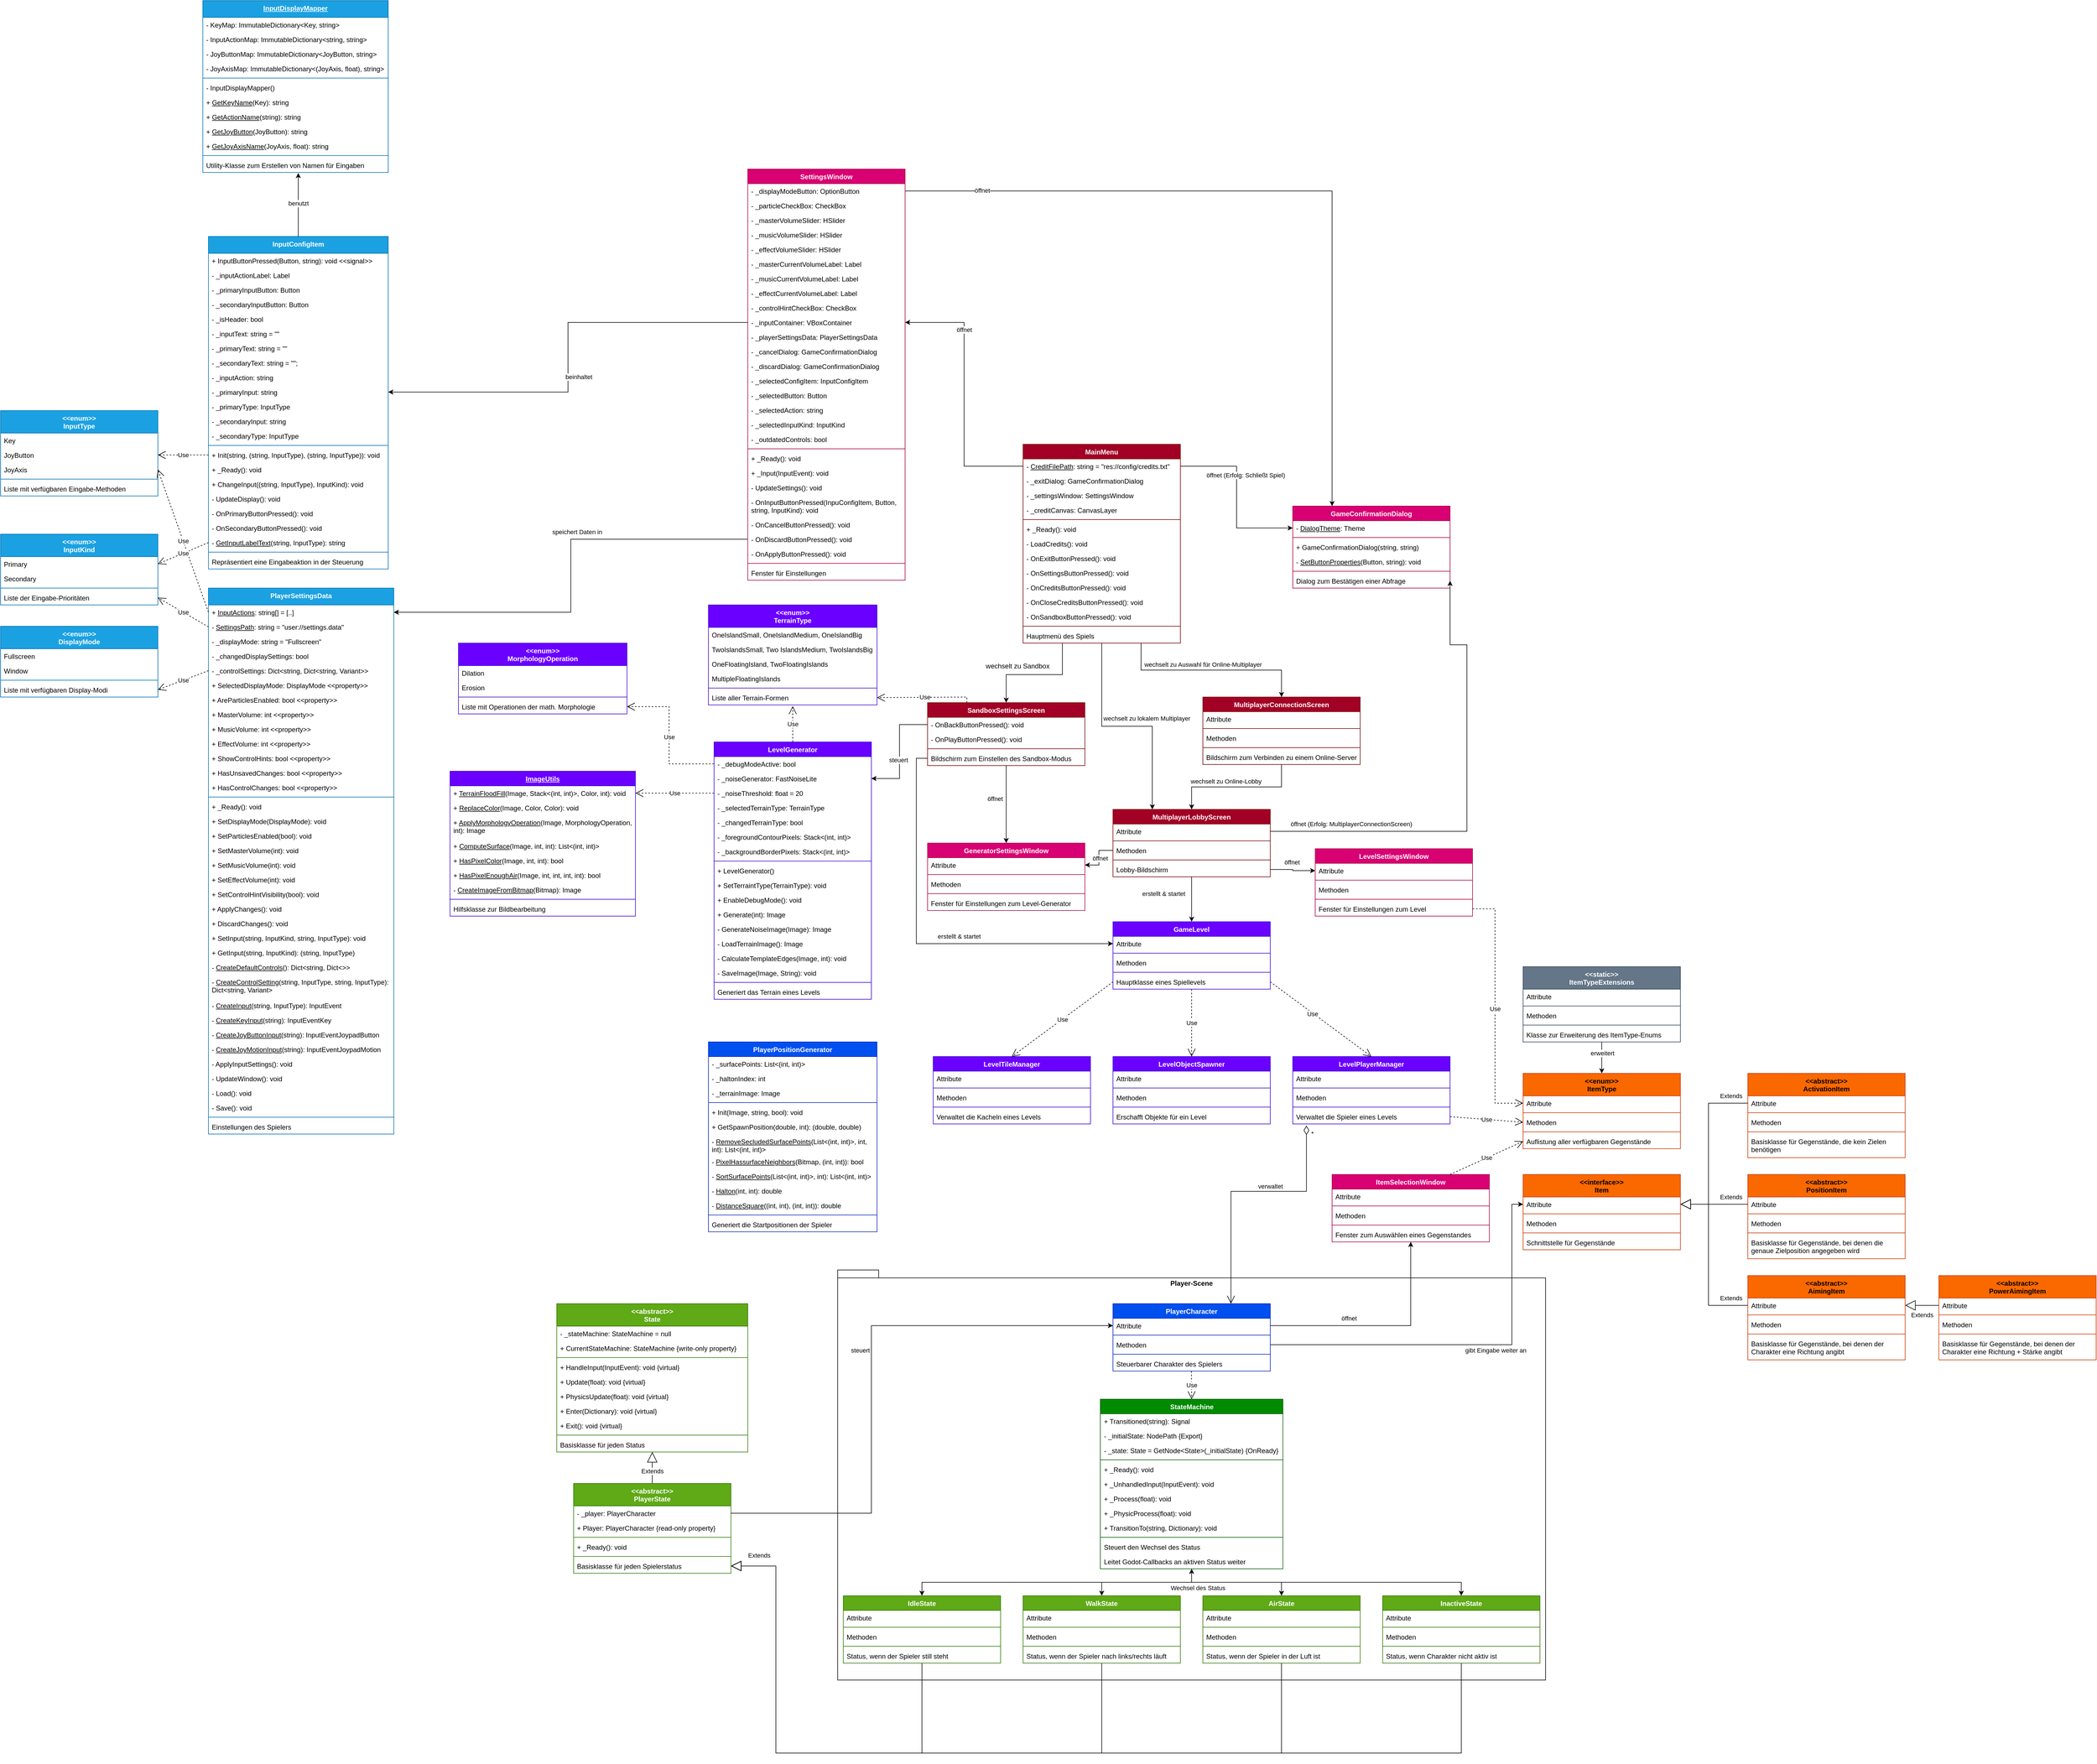 <mxfile version="24.2.5" type="device">
  <diagram name="Seite-1" id="b0kJ9ZFDzkwzSMW23gj2">
    <mxGraphModel dx="-753" dy="1534" grid="1" gridSize="10" guides="1" tooltips="1" connect="1" arrows="1" fold="1" page="0" pageScale="1" pageWidth="827" pageHeight="1169" math="0" shadow="0">
      <root>
        <mxCell id="0" />
        <mxCell id="1" parent="0" />
        <mxCell id="ihR8Fmivdvn-rFsdOKCi-101" value="Player-Scene" style="shape=folder;fontStyle=1;spacingTop=10;tabWidth=40;tabHeight=14;tabPosition=left;html=1;whiteSpace=wrap;verticalAlign=top;" parent="1" vertex="1">
          <mxGeometry x="3510" y="1580" width="1260" height="730" as="geometry" />
        </mxCell>
        <mxCell id="SU_qhFi1URy2PJOnspzA-23" style="edgeStyle=orthogonalEdgeStyle;rounded=0;orthogonalLoop=1;jettySize=auto;html=1;exitX=0.5;exitY=1;exitDx=0;exitDy=0;entryX=0.5;entryY=0;entryDx=0;entryDy=0;" parent="1" source="ihR8Fmivdvn-rFsdOKCi-1" target="SU_qhFi1URy2PJOnspzA-7" edge="1">
          <mxGeometry relative="1" as="geometry" />
        </mxCell>
        <mxCell id="SU_qhFi1URy2PJOnspzA-24" value="erweitert" style="edgeLabel;html=1;align=center;verticalAlign=middle;resizable=0;points=[];" parent="SU_qhFi1URy2PJOnspzA-23" vertex="1" connectable="0">
          <mxGeometry x="-0.283" y="1" relative="1" as="geometry">
            <mxPoint as="offset" />
          </mxGeometry>
        </mxCell>
        <mxCell id="ihR8Fmivdvn-rFsdOKCi-1" value="&amp;lt;&amp;lt;static&amp;gt;&amp;gt;&lt;br&gt;ItemTypeExtensions" style="swimlane;fontStyle=1;align=center;verticalAlign=top;childLayout=stackLayout;horizontal=1;startSize=40;horizontalStack=0;resizeParent=1;resizeParentMax=0;resizeLast=0;collapsible=1;marginBottom=0;whiteSpace=wrap;html=1;fillColor=#647687;fontColor=#ffffff;strokeColor=#314354;" parent="1" vertex="1">
          <mxGeometry x="4730" y="1040" width="280" height="134" as="geometry">
            <mxRectangle x="4430" y="1700" width="70" height="30" as="alternateBounds" />
          </mxGeometry>
        </mxCell>
        <mxCell id="ihR8Fmivdvn-rFsdOKCi-2" value="Attribute" style="text;strokeColor=none;fillColor=none;align=left;verticalAlign=top;spacingLeft=4;spacingRight=4;overflow=hidden;rotatable=0;points=[[0,0.5],[1,0.5]];portConstraint=eastwest;whiteSpace=wrap;html=1;" parent="ihR8Fmivdvn-rFsdOKCi-1" vertex="1">
          <mxGeometry y="40" width="280" height="26" as="geometry" />
        </mxCell>
        <mxCell id="ihR8Fmivdvn-rFsdOKCi-3" value="" style="line;strokeWidth=1;fillColor=none;align=left;verticalAlign=middle;spacingTop=-1;spacingLeft=3;spacingRight=3;rotatable=0;labelPosition=right;points=[];portConstraint=eastwest;strokeColor=inherit;" parent="ihR8Fmivdvn-rFsdOKCi-1" vertex="1">
          <mxGeometry y="66" width="280" height="8" as="geometry" />
        </mxCell>
        <mxCell id="ihR8Fmivdvn-rFsdOKCi-4" value="Methoden" style="text;strokeColor=none;fillColor=none;align=left;verticalAlign=top;spacingLeft=4;spacingRight=4;overflow=hidden;rotatable=0;points=[[0,0.5],[1,0.5]];portConstraint=eastwest;whiteSpace=wrap;html=1;" parent="ihR8Fmivdvn-rFsdOKCi-1" vertex="1">
          <mxGeometry y="74" width="280" height="26" as="geometry" />
        </mxCell>
        <mxCell id="ihR8Fmivdvn-rFsdOKCi-7" value="" style="line;strokeWidth=1;fillColor=none;align=left;verticalAlign=middle;spacingTop=-1;spacingLeft=3;spacingRight=3;rotatable=0;labelPosition=right;points=[];portConstraint=eastwest;strokeColor=inherit;" parent="ihR8Fmivdvn-rFsdOKCi-1" vertex="1">
          <mxGeometry y="100" width="280" height="8" as="geometry" />
        </mxCell>
        <mxCell id="ihR8Fmivdvn-rFsdOKCi-8" value="Klasse zur Erweiterung des ItemType-Enums" style="text;strokeColor=none;fillColor=none;align=left;verticalAlign=top;spacingLeft=4;spacingRight=4;overflow=hidden;rotatable=0;points=[[0,0.5],[1,0.5]];portConstraint=eastwest;whiteSpace=wrap;html=1;" parent="ihR8Fmivdvn-rFsdOKCi-1" vertex="1">
          <mxGeometry y="108" width="280" height="26" as="geometry" />
        </mxCell>
        <mxCell id="ihR8Fmivdvn-rFsdOKCi-9" value="PlayerCharacter" style="swimlane;fontStyle=1;align=center;verticalAlign=top;childLayout=stackLayout;horizontal=1;startSize=26;horizontalStack=0;resizeParent=1;resizeParentMax=0;resizeLast=0;collapsible=1;marginBottom=0;whiteSpace=wrap;html=1;fillColor=#0050ef;fontColor=#ffffff;strokeColor=#001DBC;" parent="1" vertex="1">
          <mxGeometry x="4000" y="1640" width="280" height="120" as="geometry">
            <mxRectangle x="4430" y="1700" width="70" height="30" as="alternateBounds" />
          </mxGeometry>
        </mxCell>
        <mxCell id="ihR8Fmivdvn-rFsdOKCi-10" value="Attribute" style="text;strokeColor=none;fillColor=none;align=left;verticalAlign=top;spacingLeft=4;spacingRight=4;overflow=hidden;rotatable=0;points=[[0,0.5],[1,0.5]];portConstraint=eastwest;whiteSpace=wrap;html=1;" parent="ihR8Fmivdvn-rFsdOKCi-9" vertex="1">
          <mxGeometry y="26" width="280" height="26" as="geometry" />
        </mxCell>
        <mxCell id="ihR8Fmivdvn-rFsdOKCi-11" value="" style="line;strokeWidth=1;fillColor=none;align=left;verticalAlign=middle;spacingTop=-1;spacingLeft=3;spacingRight=3;rotatable=0;labelPosition=right;points=[];portConstraint=eastwest;strokeColor=inherit;" parent="ihR8Fmivdvn-rFsdOKCi-9" vertex="1">
          <mxGeometry y="52" width="280" height="8" as="geometry" />
        </mxCell>
        <mxCell id="ihR8Fmivdvn-rFsdOKCi-12" value="Methoden" style="text;strokeColor=none;fillColor=none;align=left;verticalAlign=top;spacingLeft=4;spacingRight=4;overflow=hidden;rotatable=0;points=[[0,0.5],[1,0.5]];portConstraint=eastwest;whiteSpace=wrap;html=1;" parent="ihR8Fmivdvn-rFsdOKCi-9" vertex="1">
          <mxGeometry y="60" width="280" height="26" as="geometry" />
        </mxCell>
        <mxCell id="ihR8Fmivdvn-rFsdOKCi-13" value="" style="line;strokeWidth=1;fillColor=none;align=left;verticalAlign=middle;spacingTop=-1;spacingLeft=3;spacingRight=3;rotatable=0;labelPosition=right;points=[];portConstraint=eastwest;strokeColor=inherit;" parent="ihR8Fmivdvn-rFsdOKCi-9" vertex="1">
          <mxGeometry y="86" width="280" height="8" as="geometry" />
        </mxCell>
        <mxCell id="ihR8Fmivdvn-rFsdOKCi-14" value="Steuerbarer Charakter des Spielers" style="text;strokeColor=none;fillColor=none;align=left;verticalAlign=top;spacingLeft=4;spacingRight=4;overflow=hidden;rotatable=0;points=[[0,0.5],[1,0.5]];portConstraint=eastwest;whiteSpace=wrap;html=1;" parent="ihR8Fmivdvn-rFsdOKCi-9" vertex="1">
          <mxGeometry y="94" width="280" height="26" as="geometry" />
        </mxCell>
        <mxCell id="ihR8Fmivdvn-rFsdOKCi-92" style="edgeStyle=orthogonalEdgeStyle;rounded=0;orthogonalLoop=1;jettySize=auto;html=1;exitX=0.5;exitY=1;exitDx=0;exitDy=0;entryX=0.5;entryY=0;entryDx=0;entryDy=0;startArrow=classic;startFill=1;" parent="1" source="ihR8Fmivdvn-rFsdOKCi-15" target="ihR8Fmivdvn-rFsdOKCi-65" edge="1">
          <mxGeometry relative="1" as="geometry">
            <mxPoint x="4040" y="2140" as="targetPoint" />
          </mxGeometry>
        </mxCell>
        <mxCell id="ihR8Fmivdvn-rFsdOKCi-93" style="edgeStyle=orthogonalEdgeStyle;rounded=0;orthogonalLoop=1;jettySize=auto;html=1;exitX=0.5;exitY=1;exitDx=0;exitDy=0;entryX=0.5;entryY=0;entryDx=0;entryDy=0;" parent="1" source="ihR8Fmivdvn-rFsdOKCi-15" target="ihR8Fmivdvn-rFsdOKCi-71" edge="1">
          <mxGeometry relative="1" as="geometry" />
        </mxCell>
        <mxCell id="ihR8Fmivdvn-rFsdOKCi-94" style="edgeStyle=orthogonalEdgeStyle;rounded=0;orthogonalLoop=1;jettySize=auto;html=1;exitX=0.5;exitY=1;exitDx=0;exitDy=0;entryX=0.5;entryY=0;entryDx=0;entryDy=0;" parent="1" source="ihR8Fmivdvn-rFsdOKCi-15" target="ihR8Fmivdvn-rFsdOKCi-77" edge="1">
          <mxGeometry relative="1" as="geometry" />
        </mxCell>
        <mxCell id="ihR8Fmivdvn-rFsdOKCi-95" style="edgeStyle=orthogonalEdgeStyle;rounded=0;orthogonalLoop=1;jettySize=auto;html=1;exitX=0.5;exitY=1;exitDx=0;exitDy=0;entryX=0.5;entryY=0;entryDx=0;entryDy=0;" parent="1" source="ihR8Fmivdvn-rFsdOKCi-15" target="ihR8Fmivdvn-rFsdOKCi-27" edge="1">
          <mxGeometry relative="1" as="geometry">
            <mxPoint x="3710" y="2150" as="targetPoint" />
          </mxGeometry>
        </mxCell>
        <mxCell id="ihR8Fmivdvn-rFsdOKCi-97" value="Wechsel des Status" style="edgeLabel;html=1;align=center;verticalAlign=middle;resizable=0;points=[];" parent="ihR8Fmivdvn-rFsdOKCi-95" vertex="1" connectable="0">
          <mxGeometry x="-0.888" relative="1" as="geometry">
            <mxPoint x="16" y="10" as="offset" />
          </mxGeometry>
        </mxCell>
        <mxCell id="ihR8Fmivdvn-rFsdOKCi-15" value="StateMachine" style="swimlane;fontStyle=1;align=center;verticalAlign=top;childLayout=stackLayout;horizontal=1;startSize=26;horizontalStack=0;resizeParent=1;resizeParentMax=0;resizeLast=0;collapsible=1;marginBottom=0;whiteSpace=wrap;html=1;fillColor=#008a00;fontColor=#ffffff;strokeColor=#005700;" parent="1" vertex="1">
          <mxGeometry x="3977.5" y="1810" width="325" height="302" as="geometry">
            <mxRectangle x="4430" y="1700" width="70" height="30" as="alternateBounds" />
          </mxGeometry>
        </mxCell>
        <mxCell id="ihR8Fmivdvn-rFsdOKCi-16" value="+ Transitioned(string): Signal" style="text;strokeColor=none;fillColor=none;align=left;verticalAlign=top;spacingLeft=4;spacingRight=4;overflow=hidden;rotatable=0;points=[[0,0.5],[1,0.5]];portConstraint=eastwest;whiteSpace=wrap;html=1;" parent="ihR8Fmivdvn-rFsdOKCi-15" vertex="1">
          <mxGeometry y="26" width="325" height="26" as="geometry" />
        </mxCell>
        <mxCell id="2RVkLAHY1WiUdaPVSaJh-1" value="- _initialState: NodePath {Export}" style="text;strokeColor=none;fillColor=none;align=left;verticalAlign=top;spacingLeft=4;spacingRight=4;overflow=hidden;rotatable=0;points=[[0,0.5],[1,0.5]];portConstraint=eastwest;whiteSpace=wrap;html=1;" parent="ihR8Fmivdvn-rFsdOKCi-15" vertex="1">
          <mxGeometry y="52" width="325" height="26" as="geometry" />
        </mxCell>
        <mxCell id="2RVkLAHY1WiUdaPVSaJh-2" value="- _state: State = GetNode&amp;lt;State&amp;gt;(_initialState) {OnReady}" style="text;strokeColor=none;fillColor=none;align=left;verticalAlign=top;spacingLeft=4;spacingRight=4;overflow=hidden;rotatable=0;points=[[0,0.5],[1,0.5]];portConstraint=eastwest;whiteSpace=wrap;html=1;" parent="ihR8Fmivdvn-rFsdOKCi-15" vertex="1">
          <mxGeometry y="78" width="325" height="26" as="geometry" />
        </mxCell>
        <mxCell id="ihR8Fmivdvn-rFsdOKCi-17" value="" style="line;strokeWidth=1;fillColor=none;align=left;verticalAlign=middle;spacingTop=-1;spacingLeft=3;spacingRight=3;rotatable=0;labelPosition=right;points=[];portConstraint=eastwest;strokeColor=inherit;" parent="ihR8Fmivdvn-rFsdOKCi-15" vertex="1">
          <mxGeometry y="104" width="325" height="8" as="geometry" />
        </mxCell>
        <mxCell id="ihR8Fmivdvn-rFsdOKCi-18" value="+ _Ready(): void" style="text;strokeColor=none;fillColor=none;align=left;verticalAlign=top;spacingLeft=4;spacingRight=4;overflow=hidden;rotatable=0;points=[[0,0.5],[1,0.5]];portConstraint=eastwest;whiteSpace=wrap;html=1;" parent="ihR8Fmivdvn-rFsdOKCi-15" vertex="1">
          <mxGeometry y="112" width="325" height="26" as="geometry" />
        </mxCell>
        <mxCell id="2RVkLAHY1WiUdaPVSaJh-3" value="+ _UnhandledInput(InputEvent): void" style="text;strokeColor=none;fillColor=none;align=left;verticalAlign=top;spacingLeft=4;spacingRight=4;overflow=hidden;rotatable=0;points=[[0,0.5],[1,0.5]];portConstraint=eastwest;whiteSpace=wrap;html=1;" parent="ihR8Fmivdvn-rFsdOKCi-15" vertex="1">
          <mxGeometry y="138" width="325" height="26" as="geometry" />
        </mxCell>
        <mxCell id="2RVkLAHY1WiUdaPVSaJh-5" value="+ _Process(float): void" style="text;strokeColor=none;fillColor=none;align=left;verticalAlign=top;spacingLeft=4;spacingRight=4;overflow=hidden;rotatable=0;points=[[0,0.5],[1,0.5]];portConstraint=eastwest;whiteSpace=wrap;html=1;" parent="ihR8Fmivdvn-rFsdOKCi-15" vertex="1">
          <mxGeometry y="164" width="325" height="26" as="geometry" />
        </mxCell>
        <mxCell id="2RVkLAHY1WiUdaPVSaJh-4" value="+ _PhysicProcess(float): void" style="text;strokeColor=none;fillColor=none;align=left;verticalAlign=top;spacingLeft=4;spacingRight=4;overflow=hidden;rotatable=0;points=[[0,0.5],[1,0.5]];portConstraint=eastwest;whiteSpace=wrap;html=1;" parent="ihR8Fmivdvn-rFsdOKCi-15" vertex="1">
          <mxGeometry y="190" width="325" height="26" as="geometry" />
        </mxCell>
        <mxCell id="2RVkLAHY1WiUdaPVSaJh-6" value="+ TransitionTo(string, Dictionary): void" style="text;strokeColor=none;fillColor=none;align=left;verticalAlign=top;spacingLeft=4;spacingRight=4;overflow=hidden;rotatable=0;points=[[0,0.5],[1,0.5]];portConstraint=eastwest;whiteSpace=wrap;html=1;" parent="ihR8Fmivdvn-rFsdOKCi-15" vertex="1">
          <mxGeometry y="216" width="325" height="26" as="geometry" />
        </mxCell>
        <mxCell id="ihR8Fmivdvn-rFsdOKCi-19" value="" style="line;strokeWidth=1;fillColor=none;align=left;verticalAlign=middle;spacingTop=-1;spacingLeft=3;spacingRight=3;rotatable=0;labelPosition=right;points=[];portConstraint=eastwest;strokeColor=inherit;" parent="ihR8Fmivdvn-rFsdOKCi-15" vertex="1">
          <mxGeometry y="242" width="325" height="8" as="geometry" />
        </mxCell>
        <mxCell id="ihR8Fmivdvn-rFsdOKCi-20" value="Steuert den Wechsel des Status" style="text;strokeColor=none;fillColor=none;align=left;verticalAlign=top;spacingLeft=4;spacingRight=4;overflow=hidden;rotatable=0;points=[[0,0.5],[1,0.5]];portConstraint=eastwest;whiteSpace=wrap;html=1;" parent="ihR8Fmivdvn-rFsdOKCi-15" vertex="1">
          <mxGeometry y="250" width="325" height="26" as="geometry" />
        </mxCell>
        <mxCell id="ihR8Fmivdvn-rFsdOKCi-102" value="Leitet Godot-Callbacks an aktiven Status weiter" style="text;strokeColor=none;fillColor=none;align=left;verticalAlign=top;spacingLeft=4;spacingRight=4;overflow=hidden;rotatable=0;points=[[0,0.5],[1,0.5]];portConstraint=eastwest;whiteSpace=wrap;html=1;" parent="ihR8Fmivdvn-rFsdOKCi-15" vertex="1">
          <mxGeometry y="276" width="325" height="26" as="geometry" />
        </mxCell>
        <mxCell id="ihR8Fmivdvn-rFsdOKCi-59" style="edgeStyle=orthogonalEdgeStyle;rounded=0;orthogonalLoop=1;jettySize=auto;html=1;exitX=0.5;exitY=1;exitDx=0;exitDy=0;entryX=0.5;entryY=0;entryDx=0;entryDy=0;endArrow=none;endFill=0;startArrow=block;startFill=0;startSize=16;" parent="1" source="ihR8Fmivdvn-rFsdOKCi-21" target="ihR8Fmivdvn-rFsdOKCi-51" edge="1">
          <mxGeometry relative="1" as="geometry" />
        </mxCell>
        <mxCell id="ihR8Fmivdvn-rFsdOKCi-60" value="Extends" style="edgeLabel;html=1;align=center;verticalAlign=middle;resizable=0;points=[];" parent="ihR8Fmivdvn-rFsdOKCi-59" vertex="1" connectable="0">
          <mxGeometry x="0.21" relative="1" as="geometry">
            <mxPoint as="offset" />
          </mxGeometry>
        </mxCell>
        <mxCell id="ihR8Fmivdvn-rFsdOKCi-21" value="&amp;lt;&amp;lt;abstract&amp;gt;&amp;gt;&lt;br&gt;State" style="swimlane;fontStyle=1;align=center;verticalAlign=top;childLayout=stackLayout;horizontal=1;startSize=40;horizontalStack=0;resizeParent=1;resizeParentMax=0;resizeLast=0;collapsible=1;marginBottom=0;whiteSpace=wrap;html=1;fillColor=#60a917;fontColor=#ffffff;strokeColor=#2D7600;" parent="1" vertex="1">
          <mxGeometry x="3010" y="1640" width="340" height="264" as="geometry">
            <mxRectangle x="4430" y="1700" width="70" height="30" as="alternateBounds" />
          </mxGeometry>
        </mxCell>
        <mxCell id="ihR8Fmivdvn-rFsdOKCi-22" value="- _stateMachine: StateMachine = null" style="text;strokeColor=none;fillColor=none;align=left;verticalAlign=top;spacingLeft=4;spacingRight=4;overflow=hidden;rotatable=0;points=[[0,0.5],[1,0.5]];portConstraint=eastwest;whiteSpace=wrap;html=1;" parent="ihR8Fmivdvn-rFsdOKCi-21" vertex="1">
          <mxGeometry y="40" width="340" height="26" as="geometry" />
        </mxCell>
        <mxCell id="2RVkLAHY1WiUdaPVSaJh-13" value="+ CurrentStateMachine: StateMachine {write-only property}" style="text;strokeColor=none;fillColor=none;align=left;verticalAlign=top;spacingLeft=4;spacingRight=4;overflow=hidden;rotatable=0;points=[[0,0.5],[1,0.5]];portConstraint=eastwest;whiteSpace=wrap;html=1;" parent="ihR8Fmivdvn-rFsdOKCi-21" vertex="1">
          <mxGeometry y="66" width="340" height="26" as="geometry" />
        </mxCell>
        <mxCell id="ihR8Fmivdvn-rFsdOKCi-23" value="" style="line;strokeWidth=1;fillColor=none;align=left;verticalAlign=middle;spacingTop=-1;spacingLeft=3;spacingRight=3;rotatable=0;labelPosition=right;points=[];portConstraint=eastwest;strokeColor=inherit;" parent="ihR8Fmivdvn-rFsdOKCi-21" vertex="1">
          <mxGeometry y="92" width="340" height="8" as="geometry" />
        </mxCell>
        <mxCell id="ihR8Fmivdvn-rFsdOKCi-24" value="+ HandleInput(InputEvent): void {virtual}" style="text;strokeColor=none;fillColor=none;align=left;verticalAlign=top;spacingLeft=4;spacingRight=4;overflow=hidden;rotatable=0;points=[[0,0.5],[1,0.5]];portConstraint=eastwest;whiteSpace=wrap;html=1;" parent="ihR8Fmivdvn-rFsdOKCi-21" vertex="1">
          <mxGeometry y="100" width="340" height="26" as="geometry" />
        </mxCell>
        <mxCell id="2RVkLAHY1WiUdaPVSaJh-8" value="+ Update(float): void {virtual}" style="text;strokeColor=none;fillColor=none;align=left;verticalAlign=top;spacingLeft=4;spacingRight=4;overflow=hidden;rotatable=0;points=[[0,0.5],[1,0.5]];portConstraint=eastwest;whiteSpace=wrap;html=1;" parent="ihR8Fmivdvn-rFsdOKCi-21" vertex="1">
          <mxGeometry y="126" width="340" height="26" as="geometry" />
        </mxCell>
        <mxCell id="2RVkLAHY1WiUdaPVSaJh-7" value="+ PhysicsUpdate(float): void {virtual}" style="text;strokeColor=none;fillColor=none;align=left;verticalAlign=top;spacingLeft=4;spacingRight=4;overflow=hidden;rotatable=0;points=[[0,0.5],[1,0.5]];portConstraint=eastwest;whiteSpace=wrap;html=1;" parent="ihR8Fmivdvn-rFsdOKCi-21" vertex="1">
          <mxGeometry y="152" width="340" height="26" as="geometry" />
        </mxCell>
        <mxCell id="2RVkLAHY1WiUdaPVSaJh-9" value="+ Enter(Dictionary): void {virtual}" style="text;strokeColor=none;fillColor=none;align=left;verticalAlign=top;spacingLeft=4;spacingRight=4;overflow=hidden;rotatable=0;points=[[0,0.5],[1,0.5]];portConstraint=eastwest;whiteSpace=wrap;html=1;" parent="ihR8Fmivdvn-rFsdOKCi-21" vertex="1">
          <mxGeometry y="178" width="340" height="26" as="geometry" />
        </mxCell>
        <mxCell id="2RVkLAHY1WiUdaPVSaJh-10" value="+ Exit(): void {virtual}" style="text;strokeColor=none;fillColor=none;align=left;verticalAlign=top;spacingLeft=4;spacingRight=4;overflow=hidden;rotatable=0;points=[[0,0.5],[1,0.5]];portConstraint=eastwest;whiteSpace=wrap;html=1;" parent="ihR8Fmivdvn-rFsdOKCi-21" vertex="1">
          <mxGeometry y="204" width="340" height="26" as="geometry" />
        </mxCell>
        <mxCell id="ihR8Fmivdvn-rFsdOKCi-25" value="" style="line;strokeWidth=1;fillColor=none;align=left;verticalAlign=middle;spacingTop=-1;spacingLeft=3;spacingRight=3;rotatable=0;labelPosition=right;points=[];portConstraint=eastwest;strokeColor=inherit;" parent="ihR8Fmivdvn-rFsdOKCi-21" vertex="1">
          <mxGeometry y="230" width="340" height="8" as="geometry" />
        </mxCell>
        <mxCell id="ihR8Fmivdvn-rFsdOKCi-26" value="Basisklasse für jeden Status" style="text;strokeColor=none;fillColor=none;align=left;verticalAlign=top;spacingLeft=4;spacingRight=4;overflow=hidden;rotatable=0;points=[[0,0.5],[1,0.5]];portConstraint=eastwest;whiteSpace=wrap;html=1;" parent="ihR8Fmivdvn-rFsdOKCi-21" vertex="1">
          <mxGeometry y="238" width="340" height="26" as="geometry" />
        </mxCell>
        <mxCell id="ihR8Fmivdvn-rFsdOKCi-85" style="edgeStyle=orthogonalEdgeStyle;rounded=0;orthogonalLoop=1;jettySize=auto;html=1;exitX=0.5;exitY=1;exitDx=0;exitDy=0;entryX=1;entryY=0.5;entryDx=0;entryDy=0;endArrow=block;endFill=0;endSize=16;" parent="1" source="ihR8Fmivdvn-rFsdOKCi-27" target="ihR8Fmivdvn-rFsdOKCi-56" edge="1">
          <mxGeometry relative="1" as="geometry">
            <mxPoint x="3659.942" y="2310" as="targetPoint" />
            <Array as="points">
              <mxPoint x="3660" y="2440" />
              <mxPoint x="3400" y="2440" />
              <mxPoint x="3400" y="2107" />
            </Array>
          </mxGeometry>
        </mxCell>
        <mxCell id="ihR8Fmivdvn-rFsdOKCi-27" value="IdleState" style="swimlane;fontStyle=1;align=center;verticalAlign=top;childLayout=stackLayout;horizontal=1;startSize=26;horizontalStack=0;resizeParent=1;resizeParentMax=0;resizeLast=0;collapsible=1;marginBottom=0;whiteSpace=wrap;html=1;fillColor=#60a917;fontColor=#ffffff;strokeColor=#2D7600;" parent="1" vertex="1">
          <mxGeometry x="3520" y="2160" width="280" height="120" as="geometry">
            <mxRectangle x="4430" y="1700" width="70" height="30" as="alternateBounds" />
          </mxGeometry>
        </mxCell>
        <mxCell id="ihR8Fmivdvn-rFsdOKCi-28" value="Attribute" style="text;strokeColor=none;fillColor=none;align=left;verticalAlign=top;spacingLeft=4;spacingRight=4;overflow=hidden;rotatable=0;points=[[0,0.5],[1,0.5]];portConstraint=eastwest;whiteSpace=wrap;html=1;" parent="ihR8Fmivdvn-rFsdOKCi-27" vertex="1">
          <mxGeometry y="26" width="280" height="26" as="geometry" />
        </mxCell>
        <mxCell id="ihR8Fmivdvn-rFsdOKCi-29" value="" style="line;strokeWidth=1;fillColor=none;align=left;verticalAlign=middle;spacingTop=-1;spacingLeft=3;spacingRight=3;rotatable=0;labelPosition=right;points=[];portConstraint=eastwest;strokeColor=inherit;" parent="ihR8Fmivdvn-rFsdOKCi-27" vertex="1">
          <mxGeometry y="52" width="280" height="8" as="geometry" />
        </mxCell>
        <mxCell id="ihR8Fmivdvn-rFsdOKCi-30" value="Methoden" style="text;strokeColor=none;fillColor=none;align=left;verticalAlign=top;spacingLeft=4;spacingRight=4;overflow=hidden;rotatable=0;points=[[0,0.5],[1,0.5]];portConstraint=eastwest;whiteSpace=wrap;html=1;" parent="ihR8Fmivdvn-rFsdOKCi-27" vertex="1">
          <mxGeometry y="60" width="280" height="26" as="geometry" />
        </mxCell>
        <mxCell id="ihR8Fmivdvn-rFsdOKCi-31" value="" style="line;strokeWidth=1;fillColor=none;align=left;verticalAlign=middle;spacingTop=-1;spacingLeft=3;spacingRight=3;rotatable=0;labelPosition=right;points=[];portConstraint=eastwest;strokeColor=inherit;" parent="ihR8Fmivdvn-rFsdOKCi-27" vertex="1">
          <mxGeometry y="86" width="280" height="8" as="geometry" />
        </mxCell>
        <mxCell id="ihR8Fmivdvn-rFsdOKCi-32" value="Status, wenn der Spieler still steht" style="text;strokeColor=none;fillColor=none;align=left;verticalAlign=top;spacingLeft=4;spacingRight=4;overflow=hidden;rotatable=0;points=[[0,0.5],[1,0.5]];portConstraint=eastwest;whiteSpace=wrap;html=1;" parent="ihR8Fmivdvn-rFsdOKCi-27" vertex="1">
          <mxGeometry y="94" width="280" height="26" as="geometry" />
        </mxCell>
        <mxCell id="ihR8Fmivdvn-rFsdOKCi-51" value="&amp;lt;&amp;lt;abstract&amp;gt;&amp;gt;&lt;br&gt;PlayerState" style="swimlane;fontStyle=1;align=center;verticalAlign=top;childLayout=stackLayout;horizontal=1;startSize=40;horizontalStack=0;resizeParent=1;resizeParentMax=0;resizeLast=0;collapsible=1;marginBottom=0;whiteSpace=wrap;html=1;fillColor=#60a917;fontColor=#ffffff;strokeColor=#2D7600;" parent="1" vertex="1">
          <mxGeometry x="3040" y="1960" width="280" height="160" as="geometry">
            <mxRectangle x="4430" y="1700" width="70" height="30" as="alternateBounds" />
          </mxGeometry>
        </mxCell>
        <mxCell id="ihR8Fmivdvn-rFsdOKCi-52" value="- _player: PlayerCharacter" style="text;strokeColor=none;fillColor=none;align=left;verticalAlign=top;spacingLeft=4;spacingRight=4;overflow=hidden;rotatable=0;points=[[0,0.5],[1,0.5]];portConstraint=eastwest;whiteSpace=wrap;html=1;" parent="ihR8Fmivdvn-rFsdOKCi-51" vertex="1">
          <mxGeometry y="40" width="280" height="26" as="geometry" />
        </mxCell>
        <mxCell id="2RVkLAHY1WiUdaPVSaJh-11" value="+ Player: PlayerCharacter {read-only property}" style="text;strokeColor=none;fillColor=none;align=left;verticalAlign=top;spacingLeft=4;spacingRight=4;overflow=hidden;rotatable=0;points=[[0,0.5],[1,0.5]];portConstraint=eastwest;whiteSpace=wrap;html=1;" parent="ihR8Fmivdvn-rFsdOKCi-51" vertex="1">
          <mxGeometry y="66" width="280" height="26" as="geometry" />
        </mxCell>
        <mxCell id="ihR8Fmivdvn-rFsdOKCi-53" value="" style="line;strokeWidth=1;fillColor=none;align=left;verticalAlign=middle;spacingTop=-1;spacingLeft=3;spacingRight=3;rotatable=0;labelPosition=right;points=[];portConstraint=eastwest;strokeColor=inherit;" parent="ihR8Fmivdvn-rFsdOKCi-51" vertex="1">
          <mxGeometry y="92" width="280" height="8" as="geometry" />
        </mxCell>
        <mxCell id="ihR8Fmivdvn-rFsdOKCi-54" value="+ _Ready(): void" style="text;strokeColor=none;fillColor=none;align=left;verticalAlign=top;spacingLeft=4;spacingRight=4;overflow=hidden;rotatable=0;points=[[0,0.5],[1,0.5]];portConstraint=eastwest;whiteSpace=wrap;html=1;" parent="ihR8Fmivdvn-rFsdOKCi-51" vertex="1">
          <mxGeometry y="100" width="280" height="26" as="geometry" />
        </mxCell>
        <mxCell id="ihR8Fmivdvn-rFsdOKCi-55" value="" style="line;strokeWidth=1;fillColor=none;align=left;verticalAlign=middle;spacingTop=-1;spacingLeft=3;spacingRight=3;rotatable=0;labelPosition=right;points=[];portConstraint=eastwest;strokeColor=inherit;" parent="ihR8Fmivdvn-rFsdOKCi-51" vertex="1">
          <mxGeometry y="126" width="280" height="8" as="geometry" />
        </mxCell>
        <mxCell id="ihR8Fmivdvn-rFsdOKCi-56" value="Basisklasse für jeden Spielerstatus" style="text;strokeColor=none;fillColor=none;align=left;verticalAlign=top;spacingLeft=4;spacingRight=4;overflow=hidden;rotatable=0;points=[[0,0.5],[1,0.5]];portConstraint=eastwest;whiteSpace=wrap;html=1;" parent="ihR8Fmivdvn-rFsdOKCi-51" vertex="1">
          <mxGeometry y="134" width="280" height="26" as="geometry" />
        </mxCell>
        <mxCell id="ihR8Fmivdvn-rFsdOKCi-86" style="edgeStyle=orthogonalEdgeStyle;rounded=0;orthogonalLoop=1;jettySize=auto;html=1;exitX=0.5;exitY=1;exitDx=0;exitDy=0;entryX=1;entryY=0.5;entryDx=0;entryDy=0;endArrow=block;endFill=0;endSize=16;" parent="1" source="ihR8Fmivdvn-rFsdOKCi-65" target="ihR8Fmivdvn-rFsdOKCi-56" edge="1">
          <mxGeometry relative="1" as="geometry">
            <Array as="points">
              <mxPoint x="3980" y="2440" />
              <mxPoint x="3400" y="2440" />
              <mxPoint x="3400" y="2107" />
            </Array>
          </mxGeometry>
        </mxCell>
        <mxCell id="ihR8Fmivdvn-rFsdOKCi-65" value="WalkState" style="swimlane;fontStyle=1;align=center;verticalAlign=top;childLayout=stackLayout;horizontal=1;startSize=26;horizontalStack=0;resizeParent=1;resizeParentMax=0;resizeLast=0;collapsible=1;marginBottom=0;whiteSpace=wrap;html=1;fillColor=#60a917;fontColor=#ffffff;strokeColor=#2D7600;" parent="1" vertex="1">
          <mxGeometry x="3840" y="2160" width="280" height="120" as="geometry">
            <mxRectangle x="4430" y="1700" width="70" height="30" as="alternateBounds" />
          </mxGeometry>
        </mxCell>
        <mxCell id="ihR8Fmivdvn-rFsdOKCi-66" value="Attribute" style="text;strokeColor=none;fillColor=none;align=left;verticalAlign=top;spacingLeft=4;spacingRight=4;overflow=hidden;rotatable=0;points=[[0,0.5],[1,0.5]];portConstraint=eastwest;whiteSpace=wrap;html=1;" parent="ihR8Fmivdvn-rFsdOKCi-65" vertex="1">
          <mxGeometry y="26" width="280" height="26" as="geometry" />
        </mxCell>
        <mxCell id="ihR8Fmivdvn-rFsdOKCi-67" value="" style="line;strokeWidth=1;fillColor=none;align=left;verticalAlign=middle;spacingTop=-1;spacingLeft=3;spacingRight=3;rotatable=0;labelPosition=right;points=[];portConstraint=eastwest;strokeColor=inherit;" parent="ihR8Fmivdvn-rFsdOKCi-65" vertex="1">
          <mxGeometry y="52" width="280" height="8" as="geometry" />
        </mxCell>
        <mxCell id="ihR8Fmivdvn-rFsdOKCi-68" value="Methoden" style="text;strokeColor=none;fillColor=none;align=left;verticalAlign=top;spacingLeft=4;spacingRight=4;overflow=hidden;rotatable=0;points=[[0,0.5],[1,0.5]];portConstraint=eastwest;whiteSpace=wrap;html=1;" parent="ihR8Fmivdvn-rFsdOKCi-65" vertex="1">
          <mxGeometry y="60" width="280" height="26" as="geometry" />
        </mxCell>
        <mxCell id="ihR8Fmivdvn-rFsdOKCi-69" value="" style="line;strokeWidth=1;fillColor=none;align=left;verticalAlign=middle;spacingTop=-1;spacingLeft=3;spacingRight=3;rotatable=0;labelPosition=right;points=[];portConstraint=eastwest;strokeColor=inherit;" parent="ihR8Fmivdvn-rFsdOKCi-65" vertex="1">
          <mxGeometry y="86" width="280" height="8" as="geometry" />
        </mxCell>
        <mxCell id="ihR8Fmivdvn-rFsdOKCi-70" value="Status, wenn der Spieler nach links/rechts läuft" style="text;strokeColor=none;fillColor=none;align=left;verticalAlign=top;spacingLeft=4;spacingRight=4;overflow=hidden;rotatable=0;points=[[0,0.5],[1,0.5]];portConstraint=eastwest;whiteSpace=wrap;html=1;" parent="ihR8Fmivdvn-rFsdOKCi-65" vertex="1">
          <mxGeometry y="94" width="280" height="26" as="geometry" />
        </mxCell>
        <mxCell id="ihR8Fmivdvn-rFsdOKCi-87" style="edgeStyle=orthogonalEdgeStyle;rounded=0;orthogonalLoop=1;jettySize=auto;html=1;exitX=0.5;exitY=1;exitDx=0;exitDy=0;entryX=1;entryY=0.5;entryDx=0;entryDy=0;endArrow=block;endFill=0;endSize=16;" parent="1" source="ihR8Fmivdvn-rFsdOKCi-71" target="ihR8Fmivdvn-rFsdOKCi-56" edge="1">
          <mxGeometry relative="1" as="geometry">
            <mxPoint x="4210" y="2330" as="targetPoint" />
            <Array as="points">
              <mxPoint x="4300" y="2440" />
              <mxPoint x="3400" y="2440" />
              <mxPoint x="3400" y="2107" />
            </Array>
          </mxGeometry>
        </mxCell>
        <mxCell id="ihR8Fmivdvn-rFsdOKCi-71" value="AirState" style="swimlane;fontStyle=1;align=center;verticalAlign=top;childLayout=stackLayout;horizontal=1;startSize=26;horizontalStack=0;resizeParent=1;resizeParentMax=0;resizeLast=0;collapsible=1;marginBottom=0;whiteSpace=wrap;html=1;fillColor=#60a917;fontColor=#ffffff;strokeColor=#2D7600;" parent="1" vertex="1">
          <mxGeometry x="4160" y="2160" width="280" height="120" as="geometry">
            <mxRectangle x="4430" y="1700" width="70" height="30" as="alternateBounds" />
          </mxGeometry>
        </mxCell>
        <mxCell id="ihR8Fmivdvn-rFsdOKCi-72" value="Attribute" style="text;strokeColor=none;fillColor=none;align=left;verticalAlign=top;spacingLeft=4;spacingRight=4;overflow=hidden;rotatable=0;points=[[0,0.5],[1,0.5]];portConstraint=eastwest;whiteSpace=wrap;html=1;" parent="ihR8Fmivdvn-rFsdOKCi-71" vertex="1">
          <mxGeometry y="26" width="280" height="26" as="geometry" />
        </mxCell>
        <mxCell id="ihR8Fmivdvn-rFsdOKCi-73" value="" style="line;strokeWidth=1;fillColor=none;align=left;verticalAlign=middle;spacingTop=-1;spacingLeft=3;spacingRight=3;rotatable=0;labelPosition=right;points=[];portConstraint=eastwest;strokeColor=inherit;" parent="ihR8Fmivdvn-rFsdOKCi-71" vertex="1">
          <mxGeometry y="52" width="280" height="8" as="geometry" />
        </mxCell>
        <mxCell id="ihR8Fmivdvn-rFsdOKCi-74" value="Methoden" style="text;strokeColor=none;fillColor=none;align=left;verticalAlign=top;spacingLeft=4;spacingRight=4;overflow=hidden;rotatable=0;points=[[0,0.5],[1,0.5]];portConstraint=eastwest;whiteSpace=wrap;html=1;" parent="ihR8Fmivdvn-rFsdOKCi-71" vertex="1">
          <mxGeometry y="60" width="280" height="26" as="geometry" />
        </mxCell>
        <mxCell id="ihR8Fmivdvn-rFsdOKCi-75" value="" style="line;strokeWidth=1;fillColor=none;align=left;verticalAlign=middle;spacingTop=-1;spacingLeft=3;spacingRight=3;rotatable=0;labelPosition=right;points=[];portConstraint=eastwest;strokeColor=inherit;" parent="ihR8Fmivdvn-rFsdOKCi-71" vertex="1">
          <mxGeometry y="86" width="280" height="8" as="geometry" />
        </mxCell>
        <mxCell id="ihR8Fmivdvn-rFsdOKCi-76" value="Status, wenn der Spieler in der Luft ist" style="text;strokeColor=none;fillColor=none;align=left;verticalAlign=top;spacingLeft=4;spacingRight=4;overflow=hidden;rotatable=0;points=[[0,0.5],[1,0.5]];portConstraint=eastwest;whiteSpace=wrap;html=1;" parent="ihR8Fmivdvn-rFsdOKCi-71" vertex="1">
          <mxGeometry y="94" width="280" height="26" as="geometry" />
        </mxCell>
        <mxCell id="ihR8Fmivdvn-rFsdOKCi-88" style="edgeStyle=orthogonalEdgeStyle;rounded=0;orthogonalLoop=1;jettySize=auto;html=1;exitX=0.5;exitY=1;exitDx=0;exitDy=0;entryX=1;entryY=0.5;entryDx=0;entryDy=0;endArrow=block;endFill=0;endSize=16;" parent="1" source="ihR8Fmivdvn-rFsdOKCi-77" target="ihR8Fmivdvn-rFsdOKCi-56" edge="1">
          <mxGeometry relative="1" as="geometry">
            <mxPoint x="4590" y="2310" as="targetPoint" />
            <Array as="points">
              <mxPoint x="4620" y="2440" />
              <mxPoint x="3400" y="2440" />
              <mxPoint x="3400" y="2107" />
            </Array>
          </mxGeometry>
        </mxCell>
        <mxCell id="ihR8Fmivdvn-rFsdOKCi-89" value="Extends" style="edgeLabel;html=1;align=center;verticalAlign=middle;resizable=0;points=[];" parent="ihR8Fmivdvn-rFsdOKCi-88" vertex="1" connectable="0">
          <mxGeometry x="0.886" y="1" relative="1" as="geometry">
            <mxPoint x="-29" y="-41" as="offset" />
          </mxGeometry>
        </mxCell>
        <mxCell id="ihR8Fmivdvn-rFsdOKCi-77" value="InactiveState" style="swimlane;fontStyle=1;align=center;verticalAlign=top;childLayout=stackLayout;horizontal=1;startSize=26;horizontalStack=0;resizeParent=1;resizeParentMax=0;resizeLast=0;collapsible=1;marginBottom=0;whiteSpace=wrap;html=1;fillColor=#60a917;fontColor=#ffffff;strokeColor=#2D7600;" parent="1" vertex="1">
          <mxGeometry x="4480" y="2160" width="280" height="120" as="geometry">
            <mxRectangle x="4430" y="1700" width="70" height="30" as="alternateBounds" />
          </mxGeometry>
        </mxCell>
        <mxCell id="ihR8Fmivdvn-rFsdOKCi-78" value="Attribute" style="text;strokeColor=none;fillColor=none;align=left;verticalAlign=top;spacingLeft=4;spacingRight=4;overflow=hidden;rotatable=0;points=[[0,0.5],[1,0.5]];portConstraint=eastwest;whiteSpace=wrap;html=1;" parent="ihR8Fmivdvn-rFsdOKCi-77" vertex="1">
          <mxGeometry y="26" width="280" height="26" as="geometry" />
        </mxCell>
        <mxCell id="ihR8Fmivdvn-rFsdOKCi-79" value="" style="line;strokeWidth=1;fillColor=none;align=left;verticalAlign=middle;spacingTop=-1;spacingLeft=3;spacingRight=3;rotatable=0;labelPosition=right;points=[];portConstraint=eastwest;strokeColor=inherit;" parent="ihR8Fmivdvn-rFsdOKCi-77" vertex="1">
          <mxGeometry y="52" width="280" height="8" as="geometry" />
        </mxCell>
        <mxCell id="ihR8Fmivdvn-rFsdOKCi-80" value="Methoden" style="text;strokeColor=none;fillColor=none;align=left;verticalAlign=top;spacingLeft=4;spacingRight=4;overflow=hidden;rotatable=0;points=[[0,0.5],[1,0.5]];portConstraint=eastwest;whiteSpace=wrap;html=1;" parent="ihR8Fmivdvn-rFsdOKCi-77" vertex="1">
          <mxGeometry y="60" width="280" height="26" as="geometry" />
        </mxCell>
        <mxCell id="ihR8Fmivdvn-rFsdOKCi-81" value="" style="line;strokeWidth=1;fillColor=none;align=left;verticalAlign=middle;spacingTop=-1;spacingLeft=3;spacingRight=3;rotatable=0;labelPosition=right;points=[];portConstraint=eastwest;strokeColor=inherit;" parent="ihR8Fmivdvn-rFsdOKCi-77" vertex="1">
          <mxGeometry y="86" width="280" height="8" as="geometry" />
        </mxCell>
        <mxCell id="ihR8Fmivdvn-rFsdOKCi-82" value="Status, wenn Charakter nicht aktiv ist" style="text;strokeColor=none;fillColor=none;align=left;verticalAlign=top;spacingLeft=4;spacingRight=4;overflow=hidden;rotatable=0;points=[[0,0.5],[1,0.5]];portConstraint=eastwest;whiteSpace=wrap;html=1;" parent="ihR8Fmivdvn-rFsdOKCi-77" vertex="1">
          <mxGeometry y="94" width="280" height="26" as="geometry" />
        </mxCell>
        <mxCell id="ihR8Fmivdvn-rFsdOKCi-96" value="Use" style="endArrow=open;endSize=12;dashed=1;html=1;rounded=0;exitX=0.499;exitY=1.006;exitDx=0;exitDy=0;exitPerimeter=0;entryX=0.5;entryY=0;entryDx=0;entryDy=0;" parent="1" source="ihR8Fmivdvn-rFsdOKCi-14" target="ihR8Fmivdvn-rFsdOKCi-15" edge="1">
          <mxGeometry width="160" relative="1" as="geometry">
            <mxPoint x="4140" y="1770" as="sourcePoint" />
            <mxPoint x="4190" y="1880" as="targetPoint" />
          </mxGeometry>
        </mxCell>
        <mxCell id="ihR8Fmivdvn-rFsdOKCi-98" style="edgeStyle=orthogonalEdgeStyle;rounded=0;orthogonalLoop=1;jettySize=auto;html=1;exitX=1;exitY=0.5;exitDx=0;exitDy=0;entryX=0;entryY=0.5;entryDx=0;entryDy=0;" parent="1" source="ihR8Fmivdvn-rFsdOKCi-52" target="ihR8Fmivdvn-rFsdOKCi-10" edge="1">
          <mxGeometry relative="1" as="geometry">
            <Array as="points">
              <mxPoint x="3570" y="2013" />
              <mxPoint x="3570" y="1679" />
            </Array>
          </mxGeometry>
        </mxCell>
        <mxCell id="ihR8Fmivdvn-rFsdOKCi-99" value="steuert" style="edgeLabel;html=1;align=center;verticalAlign=middle;resizable=0;points=[];" parent="ihR8Fmivdvn-rFsdOKCi-98" vertex="1" connectable="0">
          <mxGeometry x="0.066" y="-2" relative="1" as="geometry">
            <mxPoint x="-22" as="offset" />
          </mxGeometry>
        </mxCell>
        <mxCell id="d6O0xbQYCHMRyrooB_xH-28" style="rounded=0;orthogonalLoop=1;jettySize=auto;html=1;exitX=1;exitY=0.5;exitDx=0;exitDy=0;entryX=0.5;entryY=0;entryDx=0;entryDy=0;dashed=1;endSize=12;endArrow=open;endFill=0;" parent="1" source="d6O0xbQYCHMRyrooB_xH-6" target="d6O0xbQYCHMRyrooB_xH-22" edge="1">
          <mxGeometry relative="1" as="geometry" />
        </mxCell>
        <mxCell id="d6O0xbQYCHMRyrooB_xH-29" value="Use" style="edgeLabel;html=1;align=center;verticalAlign=middle;resizable=0;points=[];" parent="d6O0xbQYCHMRyrooB_xH-28" vertex="1" connectable="0">
          <mxGeometry x="-0.158" y="-1" relative="1" as="geometry">
            <mxPoint as="offset" />
          </mxGeometry>
        </mxCell>
        <mxCell id="d6O0xbQYCHMRyrooB_xH-1" value="GameLevel" style="swimlane;fontStyle=1;align=center;verticalAlign=top;childLayout=stackLayout;horizontal=1;startSize=26;horizontalStack=0;resizeParent=1;resizeParentMax=0;resizeLast=0;collapsible=1;marginBottom=0;whiteSpace=wrap;html=1;fillColor=#6a00ff;fontColor=#ffffff;strokeColor=#3700CC;" parent="1" vertex="1">
          <mxGeometry x="4000" y="960" width="280" height="120" as="geometry">
            <mxRectangle x="4430" y="1700" width="70" height="30" as="alternateBounds" />
          </mxGeometry>
        </mxCell>
        <mxCell id="d6O0xbQYCHMRyrooB_xH-2" value="Attribute" style="text;strokeColor=none;fillColor=none;align=left;verticalAlign=top;spacingLeft=4;spacingRight=4;overflow=hidden;rotatable=0;points=[[0,0.5],[1,0.5]];portConstraint=eastwest;whiteSpace=wrap;html=1;" parent="d6O0xbQYCHMRyrooB_xH-1" vertex="1">
          <mxGeometry y="26" width="280" height="26" as="geometry" />
        </mxCell>
        <mxCell id="d6O0xbQYCHMRyrooB_xH-3" value="" style="line;strokeWidth=1;fillColor=none;align=left;verticalAlign=middle;spacingTop=-1;spacingLeft=3;spacingRight=3;rotatable=0;labelPosition=right;points=[];portConstraint=eastwest;strokeColor=inherit;" parent="d6O0xbQYCHMRyrooB_xH-1" vertex="1">
          <mxGeometry y="52" width="280" height="8" as="geometry" />
        </mxCell>
        <mxCell id="d6O0xbQYCHMRyrooB_xH-4" value="Methoden" style="text;strokeColor=none;fillColor=none;align=left;verticalAlign=top;spacingLeft=4;spacingRight=4;overflow=hidden;rotatable=0;points=[[0,0.5],[1,0.5]];portConstraint=eastwest;whiteSpace=wrap;html=1;" parent="d6O0xbQYCHMRyrooB_xH-1" vertex="1">
          <mxGeometry y="60" width="280" height="26" as="geometry" />
        </mxCell>
        <mxCell id="d6O0xbQYCHMRyrooB_xH-5" value="" style="line;strokeWidth=1;fillColor=none;align=left;verticalAlign=middle;spacingTop=-1;spacingLeft=3;spacingRight=3;rotatable=0;labelPosition=right;points=[];portConstraint=eastwest;strokeColor=inherit;" parent="d6O0xbQYCHMRyrooB_xH-1" vertex="1">
          <mxGeometry y="86" width="280" height="8" as="geometry" />
        </mxCell>
        <mxCell id="d6O0xbQYCHMRyrooB_xH-6" value="Hauptklasse eines Spiellevels" style="text;strokeColor=none;fillColor=none;align=left;verticalAlign=top;spacingLeft=4;spacingRight=4;overflow=hidden;rotatable=0;points=[[0,0.5],[1,0.5]];portConstraint=eastwest;whiteSpace=wrap;html=1;" parent="d6O0xbQYCHMRyrooB_xH-1" vertex="1">
          <mxGeometry y="94" width="280" height="26" as="geometry" />
        </mxCell>
        <mxCell id="d6O0xbQYCHMRyrooB_xH-7" value="LevelObjectSpawner" style="swimlane;fontStyle=1;align=center;verticalAlign=top;childLayout=stackLayout;horizontal=1;startSize=26;horizontalStack=0;resizeParent=1;resizeParentMax=0;resizeLast=0;collapsible=1;marginBottom=0;whiteSpace=wrap;html=1;fillColor=#6a00ff;fontColor=#ffffff;strokeColor=#3700CC;" parent="1" vertex="1">
          <mxGeometry x="4000" y="1200" width="280" height="120" as="geometry">
            <mxRectangle x="4430" y="1700" width="70" height="30" as="alternateBounds" />
          </mxGeometry>
        </mxCell>
        <mxCell id="d6O0xbQYCHMRyrooB_xH-8" value="Attribute" style="text;strokeColor=none;fillColor=none;align=left;verticalAlign=top;spacingLeft=4;spacingRight=4;overflow=hidden;rotatable=0;points=[[0,0.5],[1,0.5]];portConstraint=eastwest;whiteSpace=wrap;html=1;" parent="d6O0xbQYCHMRyrooB_xH-7" vertex="1">
          <mxGeometry y="26" width="280" height="26" as="geometry" />
        </mxCell>
        <mxCell id="d6O0xbQYCHMRyrooB_xH-9" value="" style="line;strokeWidth=1;fillColor=none;align=left;verticalAlign=middle;spacingTop=-1;spacingLeft=3;spacingRight=3;rotatable=0;labelPosition=right;points=[];portConstraint=eastwest;strokeColor=inherit;" parent="d6O0xbQYCHMRyrooB_xH-7" vertex="1">
          <mxGeometry y="52" width="280" height="8" as="geometry" />
        </mxCell>
        <mxCell id="d6O0xbQYCHMRyrooB_xH-10" value="Methoden" style="text;strokeColor=none;fillColor=none;align=left;verticalAlign=top;spacingLeft=4;spacingRight=4;overflow=hidden;rotatable=0;points=[[0,0.5],[1,0.5]];portConstraint=eastwest;whiteSpace=wrap;html=1;" parent="d6O0xbQYCHMRyrooB_xH-7" vertex="1">
          <mxGeometry y="60" width="280" height="26" as="geometry" />
        </mxCell>
        <mxCell id="d6O0xbQYCHMRyrooB_xH-11" value="" style="line;strokeWidth=1;fillColor=none;align=left;verticalAlign=middle;spacingTop=-1;spacingLeft=3;spacingRight=3;rotatable=0;labelPosition=right;points=[];portConstraint=eastwest;strokeColor=inherit;" parent="d6O0xbQYCHMRyrooB_xH-7" vertex="1">
          <mxGeometry y="86" width="280" height="8" as="geometry" />
        </mxCell>
        <mxCell id="d6O0xbQYCHMRyrooB_xH-12" value="Erschafft Objekte für ein Level" style="text;strokeColor=none;fillColor=none;align=left;verticalAlign=top;spacingLeft=4;spacingRight=4;overflow=hidden;rotatable=0;points=[[0,0.5],[1,0.5]];portConstraint=eastwest;whiteSpace=wrap;html=1;" parent="d6O0xbQYCHMRyrooB_xH-7" vertex="1">
          <mxGeometry y="94" width="280" height="26" as="geometry" />
        </mxCell>
        <mxCell id="d6O0xbQYCHMRyrooB_xH-13" value="LevelTileManager" style="swimlane;fontStyle=1;align=center;verticalAlign=top;childLayout=stackLayout;horizontal=1;startSize=26;horizontalStack=0;resizeParent=1;resizeParentMax=0;resizeLast=0;collapsible=1;marginBottom=0;whiteSpace=wrap;html=1;fillColor=#6a00ff;fontColor=#ffffff;strokeColor=#3700CC;" parent="1" vertex="1">
          <mxGeometry x="3680" y="1200" width="280" height="120" as="geometry">
            <mxRectangle x="4430" y="1700" width="70" height="30" as="alternateBounds" />
          </mxGeometry>
        </mxCell>
        <mxCell id="d6O0xbQYCHMRyrooB_xH-14" value="Attribute" style="text;strokeColor=none;fillColor=none;align=left;verticalAlign=top;spacingLeft=4;spacingRight=4;overflow=hidden;rotatable=0;points=[[0,0.5],[1,0.5]];portConstraint=eastwest;whiteSpace=wrap;html=1;" parent="d6O0xbQYCHMRyrooB_xH-13" vertex="1">
          <mxGeometry y="26" width="280" height="26" as="geometry" />
        </mxCell>
        <mxCell id="d6O0xbQYCHMRyrooB_xH-15" value="" style="line;strokeWidth=1;fillColor=none;align=left;verticalAlign=middle;spacingTop=-1;spacingLeft=3;spacingRight=3;rotatable=0;labelPosition=right;points=[];portConstraint=eastwest;strokeColor=inherit;" parent="d6O0xbQYCHMRyrooB_xH-13" vertex="1">
          <mxGeometry y="52" width="280" height="8" as="geometry" />
        </mxCell>
        <mxCell id="d6O0xbQYCHMRyrooB_xH-16" value="Methoden" style="text;strokeColor=none;fillColor=none;align=left;verticalAlign=top;spacingLeft=4;spacingRight=4;overflow=hidden;rotatable=0;points=[[0,0.5],[1,0.5]];portConstraint=eastwest;whiteSpace=wrap;html=1;" parent="d6O0xbQYCHMRyrooB_xH-13" vertex="1">
          <mxGeometry y="60" width="280" height="26" as="geometry" />
        </mxCell>
        <mxCell id="d6O0xbQYCHMRyrooB_xH-17" value="" style="line;strokeWidth=1;fillColor=none;align=left;verticalAlign=middle;spacingTop=-1;spacingLeft=3;spacingRight=3;rotatable=0;labelPosition=right;points=[];portConstraint=eastwest;strokeColor=inherit;" parent="d6O0xbQYCHMRyrooB_xH-13" vertex="1">
          <mxGeometry y="86" width="280" height="8" as="geometry" />
        </mxCell>
        <mxCell id="d6O0xbQYCHMRyrooB_xH-18" value="Verwaltet die Kacheln eines Levels" style="text;strokeColor=none;fillColor=none;align=left;verticalAlign=top;spacingLeft=4;spacingRight=4;overflow=hidden;rotatable=0;points=[[0,0.5],[1,0.5]];portConstraint=eastwest;whiteSpace=wrap;html=1;" parent="d6O0xbQYCHMRyrooB_xH-13" vertex="1">
          <mxGeometry y="94" width="280" height="26" as="geometry" />
        </mxCell>
        <mxCell id="d6O0xbQYCHMRyrooB_xH-20" value="Use" style="endArrow=open;endSize=12;dashed=1;html=1;rounded=0;exitX=0;exitY=0.5;exitDx=0;exitDy=0;entryX=0.5;entryY=0;entryDx=0;entryDy=0;" parent="1" source="d6O0xbQYCHMRyrooB_xH-6" target="d6O0xbQYCHMRyrooB_xH-13" edge="1">
          <mxGeometry width="160" relative="1" as="geometry">
            <mxPoint x="4040" y="1120" as="sourcePoint" />
            <mxPoint x="4200" y="1120" as="targetPoint" />
          </mxGeometry>
        </mxCell>
        <mxCell id="d6O0xbQYCHMRyrooB_xH-21" value="Use" style="endArrow=open;endSize=12;dashed=1;html=1;rounded=0;entryX=0.5;entryY=0;entryDx=0;entryDy=0;exitX=0.5;exitY=1.01;exitDx=0;exitDy=0;exitPerimeter=0;" parent="1" source="d6O0xbQYCHMRyrooB_xH-6" target="d6O0xbQYCHMRyrooB_xH-7" edge="1">
          <mxGeometry width="160" relative="1" as="geometry">
            <mxPoint x="4140" y="1100" as="sourcePoint" />
            <mxPoint x="4460" y="1199" as="targetPoint" />
          </mxGeometry>
        </mxCell>
        <mxCell id="d6O0xbQYCHMRyrooB_xH-22" value="LevelPlayerManager" style="swimlane;fontStyle=1;align=center;verticalAlign=top;childLayout=stackLayout;horizontal=1;startSize=26;horizontalStack=0;resizeParent=1;resizeParentMax=0;resizeLast=0;collapsible=1;marginBottom=0;whiteSpace=wrap;html=1;fillColor=#6a00ff;fontColor=#ffffff;strokeColor=#3700CC;" parent="1" vertex="1">
          <mxGeometry x="4320" y="1200" width="280" height="120" as="geometry">
            <mxRectangle x="4430" y="1700" width="70" height="30" as="alternateBounds" />
          </mxGeometry>
        </mxCell>
        <mxCell id="d6O0xbQYCHMRyrooB_xH-23" value="Attribute" style="text;strokeColor=none;fillColor=none;align=left;verticalAlign=top;spacingLeft=4;spacingRight=4;overflow=hidden;rotatable=0;points=[[0,0.5],[1,0.5]];portConstraint=eastwest;whiteSpace=wrap;html=1;" parent="d6O0xbQYCHMRyrooB_xH-22" vertex="1">
          <mxGeometry y="26" width="280" height="26" as="geometry" />
        </mxCell>
        <mxCell id="d6O0xbQYCHMRyrooB_xH-24" value="" style="line;strokeWidth=1;fillColor=none;align=left;verticalAlign=middle;spacingTop=-1;spacingLeft=3;spacingRight=3;rotatable=0;labelPosition=right;points=[];portConstraint=eastwest;strokeColor=inherit;" parent="d6O0xbQYCHMRyrooB_xH-22" vertex="1">
          <mxGeometry y="52" width="280" height="8" as="geometry" />
        </mxCell>
        <mxCell id="d6O0xbQYCHMRyrooB_xH-25" value="Methoden" style="text;strokeColor=none;fillColor=none;align=left;verticalAlign=top;spacingLeft=4;spacingRight=4;overflow=hidden;rotatable=0;points=[[0,0.5],[1,0.5]];portConstraint=eastwest;whiteSpace=wrap;html=1;" parent="d6O0xbQYCHMRyrooB_xH-22" vertex="1">
          <mxGeometry y="60" width="280" height="26" as="geometry" />
        </mxCell>
        <mxCell id="d6O0xbQYCHMRyrooB_xH-26" value="" style="line;strokeWidth=1;fillColor=none;align=left;verticalAlign=middle;spacingTop=-1;spacingLeft=3;spacingRight=3;rotatable=0;labelPosition=right;points=[];portConstraint=eastwest;strokeColor=inherit;" parent="d6O0xbQYCHMRyrooB_xH-22" vertex="1">
          <mxGeometry y="86" width="280" height="8" as="geometry" />
        </mxCell>
        <mxCell id="d6O0xbQYCHMRyrooB_xH-27" value="Verwaltet die Spieler eines Levels" style="text;strokeColor=none;fillColor=none;align=left;verticalAlign=top;spacingLeft=4;spacingRight=4;overflow=hidden;rotatable=0;points=[[0,0.5],[1,0.5]];portConstraint=eastwest;whiteSpace=wrap;html=1;" parent="d6O0xbQYCHMRyrooB_xH-22" vertex="1">
          <mxGeometry y="94" width="280" height="26" as="geometry" />
        </mxCell>
        <mxCell id="d6O0xbQYCHMRyrooB_xH-30" value="*" style="endArrow=open;html=1;endSize=12;startArrow=diamondThin;startSize=14;startFill=0;edgeStyle=orthogonalEdgeStyle;align=left;verticalAlign=bottom;rounded=0;exitX=0.087;exitY=1.109;exitDx=0;exitDy=0;exitPerimeter=0;entryX=0.75;entryY=0;entryDx=0;entryDy=0;" parent="1" source="d6O0xbQYCHMRyrooB_xH-27" target="ihR8Fmivdvn-rFsdOKCi-9" edge="1">
          <mxGeometry x="-0.898" y="7" relative="1" as="geometry">
            <mxPoint x="4070" y="1450" as="sourcePoint" />
            <mxPoint x="4230" y="1450" as="targetPoint" />
            <mxPoint as="offset" />
            <Array as="points">
              <mxPoint x="4344" y="1440" />
              <mxPoint x="4210" y="1440" />
            </Array>
          </mxGeometry>
        </mxCell>
        <mxCell id="d6O0xbQYCHMRyrooB_xH-102" value="verwaltet" style="edgeLabel;html=1;align=center;verticalAlign=middle;resizable=0;points=[];" parent="d6O0xbQYCHMRyrooB_xH-30" vertex="1" connectable="0">
          <mxGeometry x="-0.332" y="1" relative="1" as="geometry">
            <mxPoint x="-31" y="-10" as="offset" />
          </mxGeometry>
        </mxCell>
        <mxCell id="d6O0xbQYCHMRyrooB_xH-67" style="edgeStyle=orthogonalEdgeStyle;rounded=0;orthogonalLoop=1;jettySize=auto;html=1;exitX=0.5;exitY=1;exitDx=0;exitDy=0;entryX=0.5;entryY=0;entryDx=0;entryDy=0;" parent="1" source="d6O0xbQYCHMRyrooB_xH-31" target="d6O0xbQYCHMRyrooB_xH-1" edge="1">
          <mxGeometry relative="1" as="geometry" />
        </mxCell>
        <mxCell id="d6O0xbQYCHMRyrooB_xH-100" value="erstellt &amp;amp; startet" style="edgeLabel;html=1;align=center;verticalAlign=middle;resizable=0;points=[];" parent="d6O0xbQYCHMRyrooB_xH-67" vertex="1" connectable="0">
          <mxGeometry x="-0.172" y="-2" relative="1" as="geometry">
            <mxPoint x="-48" y="-3" as="offset" />
          </mxGeometry>
        </mxCell>
        <mxCell id="d6O0xbQYCHMRyrooB_xH-31" value="MultiplayerLobbyScreen" style="swimlane;fontStyle=1;align=center;verticalAlign=top;childLayout=stackLayout;horizontal=1;startSize=26;horizontalStack=0;resizeParent=1;resizeParentMax=0;resizeLast=0;collapsible=1;marginBottom=0;whiteSpace=wrap;html=1;fillColor=#a20025;fontColor=#ffffff;strokeColor=#6F0000;" parent="1" vertex="1">
          <mxGeometry x="4000" y="760" width="280" height="120" as="geometry">
            <mxRectangle x="4430" y="1700" width="70" height="30" as="alternateBounds" />
          </mxGeometry>
        </mxCell>
        <mxCell id="d6O0xbQYCHMRyrooB_xH-32" value="Attribute" style="text;strokeColor=none;fillColor=none;align=left;verticalAlign=top;spacingLeft=4;spacingRight=4;overflow=hidden;rotatable=0;points=[[0,0.5],[1,0.5]];portConstraint=eastwest;whiteSpace=wrap;html=1;" parent="d6O0xbQYCHMRyrooB_xH-31" vertex="1">
          <mxGeometry y="26" width="280" height="26" as="geometry" />
        </mxCell>
        <mxCell id="d6O0xbQYCHMRyrooB_xH-33" value="" style="line;strokeWidth=1;fillColor=none;align=left;verticalAlign=middle;spacingTop=-1;spacingLeft=3;spacingRight=3;rotatable=0;labelPosition=right;points=[];portConstraint=eastwest;strokeColor=inherit;" parent="d6O0xbQYCHMRyrooB_xH-31" vertex="1">
          <mxGeometry y="52" width="280" height="8" as="geometry" />
        </mxCell>
        <mxCell id="d6O0xbQYCHMRyrooB_xH-34" value="Methoden" style="text;strokeColor=none;fillColor=none;align=left;verticalAlign=top;spacingLeft=4;spacingRight=4;overflow=hidden;rotatable=0;points=[[0,0.5],[1,0.5]];portConstraint=eastwest;whiteSpace=wrap;html=1;" parent="d6O0xbQYCHMRyrooB_xH-31" vertex="1">
          <mxGeometry y="60" width="280" height="26" as="geometry" />
        </mxCell>
        <mxCell id="d6O0xbQYCHMRyrooB_xH-35" value="" style="line;strokeWidth=1;fillColor=none;align=left;verticalAlign=middle;spacingTop=-1;spacingLeft=3;spacingRight=3;rotatable=0;labelPosition=right;points=[];portConstraint=eastwest;strokeColor=inherit;" parent="d6O0xbQYCHMRyrooB_xH-31" vertex="1">
          <mxGeometry y="86" width="280" height="8" as="geometry" />
        </mxCell>
        <mxCell id="d6O0xbQYCHMRyrooB_xH-36" value="Lobby-Bildschirm" style="text;strokeColor=none;fillColor=none;align=left;verticalAlign=top;spacingLeft=4;spacingRight=4;overflow=hidden;rotatable=0;points=[[0,0.5],[1,0.5]];portConstraint=eastwest;whiteSpace=wrap;html=1;" parent="d6O0xbQYCHMRyrooB_xH-31" vertex="1">
          <mxGeometry y="94" width="280" height="26" as="geometry" />
        </mxCell>
        <mxCell id="d6O0xbQYCHMRyrooB_xH-69" style="edgeStyle=orthogonalEdgeStyle;rounded=0;orthogonalLoop=1;jettySize=auto;html=1;exitX=0.5;exitY=1;exitDx=0;exitDy=0;entryX=0.5;entryY=0;entryDx=0;entryDy=0;" parent="1" source="d6O0xbQYCHMRyrooB_xH-37" target="d6O0xbQYCHMRyrooB_xH-31" edge="1">
          <mxGeometry relative="1" as="geometry" />
        </mxCell>
        <mxCell id="d6O0xbQYCHMRyrooB_xH-98" value="wechselt zu Online-Lobby" style="edgeLabel;html=1;align=center;verticalAlign=middle;resizable=0;points=[];" parent="d6O0xbQYCHMRyrooB_xH-69" vertex="1" connectable="0">
          <mxGeometry x="0.019" y="-1" relative="1" as="geometry">
            <mxPoint x="-17" y="-9" as="offset" />
          </mxGeometry>
        </mxCell>
        <mxCell id="d6O0xbQYCHMRyrooB_xH-37" value="MultiplayerConnectionScreen" style="swimlane;fontStyle=1;align=center;verticalAlign=top;childLayout=stackLayout;horizontal=1;startSize=26;horizontalStack=0;resizeParent=1;resizeParentMax=0;resizeLast=0;collapsible=1;marginBottom=0;whiteSpace=wrap;html=1;fillColor=#a20025;fontColor=#ffffff;strokeColor=#6F0000;" parent="1" vertex="1">
          <mxGeometry x="4160" y="560" width="280" height="120" as="geometry">
            <mxRectangle x="4430" y="1700" width="70" height="30" as="alternateBounds" />
          </mxGeometry>
        </mxCell>
        <mxCell id="d6O0xbQYCHMRyrooB_xH-38" value="Attribute" style="text;strokeColor=none;fillColor=none;align=left;verticalAlign=top;spacingLeft=4;spacingRight=4;overflow=hidden;rotatable=0;points=[[0,0.5],[1,0.5]];portConstraint=eastwest;whiteSpace=wrap;html=1;" parent="d6O0xbQYCHMRyrooB_xH-37" vertex="1">
          <mxGeometry y="26" width="280" height="26" as="geometry" />
        </mxCell>
        <mxCell id="d6O0xbQYCHMRyrooB_xH-39" value="" style="line;strokeWidth=1;fillColor=none;align=left;verticalAlign=middle;spacingTop=-1;spacingLeft=3;spacingRight=3;rotatable=0;labelPosition=right;points=[];portConstraint=eastwest;strokeColor=inherit;" parent="d6O0xbQYCHMRyrooB_xH-37" vertex="1">
          <mxGeometry y="52" width="280" height="8" as="geometry" />
        </mxCell>
        <mxCell id="d6O0xbQYCHMRyrooB_xH-40" value="Methoden" style="text;strokeColor=none;fillColor=none;align=left;verticalAlign=top;spacingLeft=4;spacingRight=4;overflow=hidden;rotatable=0;points=[[0,0.5],[1,0.5]];portConstraint=eastwest;whiteSpace=wrap;html=1;" parent="d6O0xbQYCHMRyrooB_xH-37" vertex="1">
          <mxGeometry y="60" width="280" height="26" as="geometry" />
        </mxCell>
        <mxCell id="d6O0xbQYCHMRyrooB_xH-41" value="" style="line;strokeWidth=1;fillColor=none;align=left;verticalAlign=middle;spacingTop=-1;spacingLeft=3;spacingRight=3;rotatable=0;labelPosition=right;points=[];portConstraint=eastwest;strokeColor=inherit;" parent="d6O0xbQYCHMRyrooB_xH-37" vertex="1">
          <mxGeometry y="86" width="280" height="8" as="geometry" />
        </mxCell>
        <mxCell id="d6O0xbQYCHMRyrooB_xH-42" value="Bildschirm zum Verbinden zu einem Online-Server" style="text;strokeColor=none;fillColor=none;align=left;verticalAlign=top;spacingLeft=4;spacingRight=4;overflow=hidden;rotatable=0;points=[[0,0.5],[1,0.5]];portConstraint=eastwest;whiteSpace=wrap;html=1;" parent="d6O0xbQYCHMRyrooB_xH-37" vertex="1">
          <mxGeometry y="94" width="280" height="26" as="geometry" />
        </mxCell>
        <mxCell id="d6O0xbQYCHMRyrooB_xH-70" style="edgeStyle=orthogonalEdgeStyle;rounded=0;orthogonalLoop=1;jettySize=auto;html=1;exitX=0.75;exitY=1;exitDx=0;exitDy=0;entryX=0.5;entryY=0;entryDx=0;entryDy=0;" parent="1" source="d6O0xbQYCHMRyrooB_xH-43" target="d6O0xbQYCHMRyrooB_xH-37" edge="1">
          <mxGeometry relative="1" as="geometry" />
        </mxCell>
        <mxCell id="d6O0xbQYCHMRyrooB_xH-97" value="wechselt zu Auswahl für Online-Multiplayer" style="edgeLabel;html=1;align=center;verticalAlign=middle;resizable=0;points=[];" parent="d6O0xbQYCHMRyrooB_xH-70" vertex="1" connectable="0">
          <mxGeometry x="0.001" relative="1" as="geometry">
            <mxPoint x="-15" y="-10" as="offset" />
          </mxGeometry>
        </mxCell>
        <mxCell id="d6O0xbQYCHMRyrooB_xH-71" style="edgeStyle=orthogonalEdgeStyle;rounded=0;orthogonalLoop=1;jettySize=auto;html=1;exitX=0.25;exitY=1;exitDx=0;exitDy=0;entryX=0.5;entryY=0;entryDx=0;entryDy=0;" parent="1" source="d6O0xbQYCHMRyrooB_xH-43" target="d6O0xbQYCHMRyrooB_xH-49" edge="1">
          <mxGeometry relative="1" as="geometry">
            <Array as="points">
              <mxPoint x="3910" y="520" />
              <mxPoint x="3810" y="520" />
            </Array>
          </mxGeometry>
        </mxCell>
        <mxCell id="d6O0xbQYCHMRyrooB_xH-81" style="edgeStyle=orthogonalEdgeStyle;rounded=0;orthogonalLoop=1;jettySize=auto;html=1;exitX=0.5;exitY=1;exitDx=0;exitDy=0;entryX=0.25;entryY=0;entryDx=0;entryDy=0;" parent="1" source="d6O0xbQYCHMRyrooB_xH-43" target="d6O0xbQYCHMRyrooB_xH-31" edge="1">
          <mxGeometry relative="1" as="geometry">
            <mxPoint x="3980" y="560.0" as="targetPoint" />
          </mxGeometry>
        </mxCell>
        <mxCell id="d6O0xbQYCHMRyrooB_xH-96" value="wechselt zu lokalem Multiplayer" style="edgeLabel;html=1;align=center;verticalAlign=middle;resizable=0;points=[];" parent="d6O0xbQYCHMRyrooB_xH-81" vertex="1" connectable="0">
          <mxGeometry x="-0.524" relative="1" as="geometry">
            <mxPoint x="80" y="42" as="offset" />
          </mxGeometry>
        </mxCell>
        <mxCell id="d6O0xbQYCHMRyrooB_xH-43" value="MainMenu" style="swimlane;fontStyle=1;align=center;verticalAlign=top;childLayout=stackLayout;horizontal=1;startSize=26;horizontalStack=0;resizeParent=1;resizeParentMax=0;resizeLast=0;collapsible=1;marginBottom=0;whiteSpace=wrap;html=1;fillColor=#a20025;fontColor=#ffffff;strokeColor=#6F0000;" parent="1" vertex="1">
          <mxGeometry x="3840" y="110" width="280" height="354" as="geometry">
            <mxRectangle x="4430" y="1700" width="70" height="30" as="alternateBounds" />
          </mxGeometry>
        </mxCell>
        <mxCell id="d6O0xbQYCHMRyrooB_xH-44" value="- &lt;u&gt;CreditFilePath&lt;/u&gt;: string = &quot;res://config/credits.txt&quot;" style="text;strokeColor=none;fillColor=none;align=left;verticalAlign=top;spacingLeft=4;spacingRight=4;overflow=hidden;rotatable=0;points=[[0,0.5],[1,0.5]];portConstraint=eastwest;whiteSpace=wrap;html=1;" parent="d6O0xbQYCHMRyrooB_xH-43" vertex="1">
          <mxGeometry y="26" width="280" height="26" as="geometry" />
        </mxCell>
        <mxCell id="2wr6uN7ksPxTRI5lrkns-8" value="- _exitDialog: GameConfirmationDialog" style="text;strokeColor=none;fillColor=none;align=left;verticalAlign=top;spacingLeft=4;spacingRight=4;overflow=hidden;rotatable=0;points=[[0,0.5],[1,0.5]];portConstraint=eastwest;whiteSpace=wrap;html=1;" parent="d6O0xbQYCHMRyrooB_xH-43" vertex="1">
          <mxGeometry y="52" width="280" height="26" as="geometry" />
        </mxCell>
        <mxCell id="2wr6uN7ksPxTRI5lrkns-7" value="- _settingsWindow: SettingsWindow" style="text;strokeColor=none;fillColor=none;align=left;verticalAlign=top;spacingLeft=4;spacingRight=4;overflow=hidden;rotatable=0;points=[[0,0.5],[1,0.5]];portConstraint=eastwest;whiteSpace=wrap;html=1;" parent="d6O0xbQYCHMRyrooB_xH-43" vertex="1">
          <mxGeometry y="78" width="280" height="26" as="geometry" />
        </mxCell>
        <mxCell id="2wr6uN7ksPxTRI5lrkns-6" value="- _creditCanvas: CanvasLayer" style="text;strokeColor=none;fillColor=none;align=left;verticalAlign=top;spacingLeft=4;spacingRight=4;overflow=hidden;rotatable=0;points=[[0,0.5],[1,0.5]];portConstraint=eastwest;whiteSpace=wrap;html=1;" parent="d6O0xbQYCHMRyrooB_xH-43" vertex="1">
          <mxGeometry y="104" width="280" height="26" as="geometry" />
        </mxCell>
        <mxCell id="d6O0xbQYCHMRyrooB_xH-45" value="" style="line;strokeWidth=1;fillColor=none;align=left;verticalAlign=middle;spacingTop=-1;spacingLeft=3;spacingRight=3;rotatable=0;labelPosition=right;points=[];portConstraint=eastwest;strokeColor=inherit;" parent="d6O0xbQYCHMRyrooB_xH-43" vertex="1">
          <mxGeometry y="130" width="280" height="8" as="geometry" />
        </mxCell>
        <mxCell id="d6O0xbQYCHMRyrooB_xH-46" value="+ _Ready(): void" style="text;strokeColor=none;fillColor=none;align=left;verticalAlign=top;spacingLeft=4;spacingRight=4;overflow=hidden;rotatable=0;points=[[0,0.5],[1,0.5]];portConstraint=eastwest;whiteSpace=wrap;html=1;" parent="d6O0xbQYCHMRyrooB_xH-43" vertex="1">
          <mxGeometry y="138" width="280" height="26" as="geometry" />
        </mxCell>
        <mxCell id="2wr6uN7ksPxTRI5lrkns-2" value="- LoadCredits(): void" style="text;strokeColor=none;fillColor=none;align=left;verticalAlign=top;spacingLeft=4;spacingRight=4;overflow=hidden;rotatable=0;points=[[0,0.5],[1,0.5]];portConstraint=eastwest;whiteSpace=wrap;html=1;" parent="d6O0xbQYCHMRyrooB_xH-43" vertex="1">
          <mxGeometry y="164" width="280" height="26" as="geometry" />
        </mxCell>
        <mxCell id="2wr6uN7ksPxTRI5lrkns-1" value="- OnExitButtonPressed(): void" style="text;strokeColor=none;fillColor=none;align=left;verticalAlign=top;spacingLeft=4;spacingRight=4;overflow=hidden;rotatable=0;points=[[0,0.5],[1,0.5]];portConstraint=eastwest;whiteSpace=wrap;html=1;" parent="d6O0xbQYCHMRyrooB_xH-43" vertex="1">
          <mxGeometry y="190" width="280" height="26" as="geometry" />
        </mxCell>
        <mxCell id="2wr6uN7ksPxTRI5lrkns-3" value="- OnSettingsButtonPressed(): void" style="text;strokeColor=none;fillColor=none;align=left;verticalAlign=top;spacingLeft=4;spacingRight=4;overflow=hidden;rotatable=0;points=[[0,0.5],[1,0.5]];portConstraint=eastwest;whiteSpace=wrap;html=1;" parent="d6O0xbQYCHMRyrooB_xH-43" vertex="1">
          <mxGeometry y="216" width="280" height="26" as="geometry" />
        </mxCell>
        <mxCell id="2wr6uN7ksPxTRI5lrkns-5" value="- OnCreditsButtonPressed(): void" style="text;strokeColor=none;fillColor=none;align=left;verticalAlign=top;spacingLeft=4;spacingRight=4;overflow=hidden;rotatable=0;points=[[0,0.5],[1,0.5]];portConstraint=eastwest;whiteSpace=wrap;html=1;" parent="d6O0xbQYCHMRyrooB_xH-43" vertex="1">
          <mxGeometry y="242" width="280" height="26" as="geometry" />
        </mxCell>
        <mxCell id="2wr6uN7ksPxTRI5lrkns-4" value="- OnCloseCreditsButtonPressed(): void" style="text;strokeColor=none;fillColor=none;align=left;verticalAlign=top;spacingLeft=4;spacingRight=4;overflow=hidden;rotatable=0;points=[[0,0.5],[1,0.5]];portConstraint=eastwest;whiteSpace=wrap;html=1;" parent="d6O0xbQYCHMRyrooB_xH-43" vertex="1">
          <mxGeometry y="268" width="280" height="26" as="geometry" />
        </mxCell>
        <mxCell id="E796W5mqENzucQWKYxG9-62" value="- OnSandboxButtonPressed(): void" style="text;strokeColor=none;fillColor=none;align=left;verticalAlign=top;spacingLeft=4;spacingRight=4;overflow=hidden;rotatable=0;points=[[0,0.5],[1,0.5]];portConstraint=eastwest;whiteSpace=wrap;html=1;" vertex="1" parent="d6O0xbQYCHMRyrooB_xH-43">
          <mxGeometry y="294" width="280" height="26" as="geometry" />
        </mxCell>
        <mxCell id="d6O0xbQYCHMRyrooB_xH-47" value="" style="line;strokeWidth=1;fillColor=none;align=left;verticalAlign=middle;spacingTop=-1;spacingLeft=3;spacingRight=3;rotatable=0;labelPosition=right;points=[];portConstraint=eastwest;strokeColor=inherit;" parent="d6O0xbQYCHMRyrooB_xH-43" vertex="1">
          <mxGeometry y="320" width="280" height="8" as="geometry" />
        </mxCell>
        <mxCell id="d6O0xbQYCHMRyrooB_xH-48" value="Hauptmenü des Spiels" style="text;strokeColor=none;fillColor=none;align=left;verticalAlign=top;spacingLeft=4;spacingRight=4;overflow=hidden;rotatable=0;points=[[0,0.5],[1,0.5]];portConstraint=eastwest;whiteSpace=wrap;html=1;" parent="d6O0xbQYCHMRyrooB_xH-43" vertex="1">
          <mxGeometry y="328" width="280" height="26" as="geometry" />
        </mxCell>
        <mxCell id="d6O0xbQYCHMRyrooB_xH-68" style="edgeStyle=orthogonalEdgeStyle;rounded=0;orthogonalLoop=1;jettySize=auto;html=1;exitX=0;exitY=0.5;exitDx=0;exitDy=0;entryX=0;entryY=0.5;entryDx=0;entryDy=0;" parent="1" source="d6O0xbQYCHMRyrooB_xH-54" target="d6O0xbQYCHMRyrooB_xH-2" edge="1">
          <mxGeometry relative="1" as="geometry" />
        </mxCell>
        <mxCell id="d6O0xbQYCHMRyrooB_xH-101" value="erstellt &amp;amp; startet" style="edgeLabel;html=1;align=center;verticalAlign=middle;resizable=0;points=[];" parent="d6O0xbQYCHMRyrooB_xH-68" vertex="1" connectable="0">
          <mxGeometry x="0.178" y="-2" relative="1" as="geometry">
            <mxPoint x="13" y="-15" as="offset" />
          </mxGeometry>
        </mxCell>
        <mxCell id="SU_qhFi1URy2PJOnspzA-19" style="edgeStyle=orthogonalEdgeStyle;rounded=0;orthogonalLoop=1;jettySize=auto;html=1;exitX=0.5;exitY=1;exitDx=0;exitDy=0;entryX=0.5;entryY=0;entryDx=0;entryDy=0;" parent="1" source="d6O0xbQYCHMRyrooB_xH-49" target="SU_qhFi1URy2PJOnspzA-13" edge="1">
          <mxGeometry relative="1" as="geometry" />
        </mxCell>
        <mxCell id="SU_qhFi1URy2PJOnspzA-20" value="öffnet" style="edgeLabel;html=1;align=center;verticalAlign=middle;resizable=0;points=[];" parent="SU_qhFi1URy2PJOnspzA-19" vertex="1" connectable="0">
          <mxGeometry x="-0.143" y="-2" relative="1" as="geometry">
            <mxPoint x="-18" as="offset" />
          </mxGeometry>
        </mxCell>
        <mxCell id="d6O0xbQYCHMRyrooB_xH-49" value="SandboxSettingsScreen" style="swimlane;fontStyle=1;align=center;verticalAlign=top;childLayout=stackLayout;horizontal=1;startSize=26;horizontalStack=0;resizeParent=1;resizeParentMax=0;resizeLast=0;collapsible=1;marginBottom=0;whiteSpace=wrap;html=1;fillColor=#a20025;fontColor=#ffffff;strokeColor=#6F0000;" parent="1" vertex="1">
          <mxGeometry x="3670" y="570" width="280" height="112" as="geometry">
            <mxRectangle x="4430" y="1700" width="70" height="30" as="alternateBounds" />
          </mxGeometry>
        </mxCell>
        <mxCell id="d6O0xbQYCHMRyrooB_xH-50" value="- OnBackButtonPressed(): void" style="text;strokeColor=none;fillColor=none;align=left;verticalAlign=top;spacingLeft=4;spacingRight=4;overflow=hidden;rotatable=0;points=[[0,0.5],[1,0.5]];portConstraint=eastwest;whiteSpace=wrap;html=1;" parent="d6O0xbQYCHMRyrooB_xH-49" vertex="1">
          <mxGeometry y="26" width="280" height="26" as="geometry" />
        </mxCell>
        <mxCell id="E796W5mqENzucQWKYxG9-63" value="- OnPlayButtonPressed(): void" style="text;strokeColor=none;fillColor=none;align=left;verticalAlign=top;spacingLeft=4;spacingRight=4;overflow=hidden;rotatable=0;points=[[0,0.5],[1,0.5]];portConstraint=eastwest;whiteSpace=wrap;html=1;" vertex="1" parent="d6O0xbQYCHMRyrooB_xH-49">
          <mxGeometry y="52" width="280" height="26" as="geometry" />
        </mxCell>
        <mxCell id="d6O0xbQYCHMRyrooB_xH-53" value="" style="line;strokeWidth=1;fillColor=none;align=left;verticalAlign=middle;spacingTop=-1;spacingLeft=3;spacingRight=3;rotatable=0;labelPosition=right;points=[];portConstraint=eastwest;strokeColor=inherit;" parent="d6O0xbQYCHMRyrooB_xH-49" vertex="1">
          <mxGeometry y="78" width="280" height="8" as="geometry" />
        </mxCell>
        <mxCell id="d6O0xbQYCHMRyrooB_xH-54" value="Bildschirm zum Einstellen des Sandbox-Modus" style="text;strokeColor=none;fillColor=none;align=left;verticalAlign=top;spacingLeft=4;spacingRight=4;overflow=hidden;rotatable=0;points=[[0,0.5],[1,0.5]];portConstraint=eastwest;whiteSpace=wrap;html=1;" parent="d6O0xbQYCHMRyrooB_xH-49" vertex="1">
          <mxGeometry y="86" width="280" height="26" as="geometry" />
        </mxCell>
        <mxCell id="d6O0xbQYCHMRyrooB_xH-55" value="SettingsWindow" style="swimlane;fontStyle=1;align=center;verticalAlign=top;childLayout=stackLayout;horizontal=1;startSize=26;horizontalStack=0;resizeParent=1;resizeParentMax=0;resizeLast=0;collapsible=1;marginBottom=0;whiteSpace=wrap;html=1;fillColor=#d80073;fontColor=#ffffff;strokeColor=#A50040;" parent="1" vertex="1">
          <mxGeometry x="3350" y="-380" width="280" height="732" as="geometry">
            <mxRectangle x="4430" y="1700" width="70" height="30" as="alternateBounds" />
          </mxGeometry>
        </mxCell>
        <mxCell id="d6O0xbQYCHMRyrooB_xH-56" value="- _displayModeButton: OptionButton" style="text;strokeColor=none;fillColor=none;align=left;verticalAlign=top;spacingLeft=4;spacingRight=4;overflow=hidden;rotatable=0;points=[[0,0.5],[1,0.5]];portConstraint=eastwest;whiteSpace=wrap;html=1;" parent="d6O0xbQYCHMRyrooB_xH-55" vertex="1">
          <mxGeometry y="26" width="280" height="26" as="geometry" />
        </mxCell>
        <mxCell id="2wr6uN7ksPxTRI5lrkns-21" value="- _particleCheckBox: CheckBox&lt;div&gt;&lt;br&gt;&lt;/div&gt;" style="text;strokeColor=none;fillColor=none;align=left;verticalAlign=top;spacingLeft=4;spacingRight=4;overflow=hidden;rotatable=0;points=[[0,0.5],[1,0.5]];portConstraint=eastwest;whiteSpace=wrap;html=1;" parent="d6O0xbQYCHMRyrooB_xH-55" vertex="1">
          <mxGeometry y="52" width="280" height="26" as="geometry" />
        </mxCell>
        <mxCell id="2wr6uN7ksPxTRI5lrkns-20" value="- _masterVolumeSlider: HSlider" style="text;strokeColor=none;fillColor=none;align=left;verticalAlign=top;spacingLeft=4;spacingRight=4;overflow=hidden;rotatable=0;points=[[0,0.5],[1,0.5]];portConstraint=eastwest;whiteSpace=wrap;html=1;" parent="d6O0xbQYCHMRyrooB_xH-55" vertex="1">
          <mxGeometry y="78" width="280" height="26" as="geometry" />
        </mxCell>
        <mxCell id="2wr6uN7ksPxTRI5lrkns-19" value="- _musicVolumeSlider: HSlider" style="text;strokeColor=none;fillColor=none;align=left;verticalAlign=top;spacingLeft=4;spacingRight=4;overflow=hidden;rotatable=0;points=[[0,0.5],[1,0.5]];portConstraint=eastwest;whiteSpace=wrap;html=1;" parent="d6O0xbQYCHMRyrooB_xH-55" vertex="1">
          <mxGeometry y="104" width="280" height="26" as="geometry" />
        </mxCell>
        <mxCell id="2wr6uN7ksPxTRI5lrkns-18" value="- _effectVolumeSlider: HSlider" style="text;strokeColor=none;fillColor=none;align=left;verticalAlign=top;spacingLeft=4;spacingRight=4;overflow=hidden;rotatable=0;points=[[0,0.5],[1,0.5]];portConstraint=eastwest;whiteSpace=wrap;html=1;" parent="d6O0xbQYCHMRyrooB_xH-55" vertex="1">
          <mxGeometry y="130" width="280" height="26" as="geometry" />
        </mxCell>
        <mxCell id="2wr6uN7ksPxTRI5lrkns-17" value="- _masterCurrentVolumeLabel: Label" style="text;strokeColor=none;fillColor=none;align=left;verticalAlign=top;spacingLeft=4;spacingRight=4;overflow=hidden;rotatable=0;points=[[0,0.5],[1,0.5]];portConstraint=eastwest;whiteSpace=wrap;html=1;" parent="d6O0xbQYCHMRyrooB_xH-55" vertex="1">
          <mxGeometry y="156" width="280" height="26" as="geometry" />
        </mxCell>
        <mxCell id="2wr6uN7ksPxTRI5lrkns-16" value="- _musicCurrentVolumeLabel: Label" style="text;strokeColor=none;fillColor=none;align=left;verticalAlign=top;spacingLeft=4;spacingRight=4;overflow=hidden;rotatable=0;points=[[0,0.5],[1,0.5]];portConstraint=eastwest;whiteSpace=wrap;html=1;" parent="d6O0xbQYCHMRyrooB_xH-55" vertex="1">
          <mxGeometry y="182" width="280" height="26" as="geometry" />
        </mxCell>
        <mxCell id="2wr6uN7ksPxTRI5lrkns-15" value="- _effectCurrentVolumeLabel: Label" style="text;strokeColor=none;fillColor=none;align=left;verticalAlign=top;spacingLeft=4;spacingRight=4;overflow=hidden;rotatable=0;points=[[0,0.5],[1,0.5]];portConstraint=eastwest;whiteSpace=wrap;html=1;" parent="d6O0xbQYCHMRyrooB_xH-55" vertex="1">
          <mxGeometry y="208" width="280" height="26" as="geometry" />
        </mxCell>
        <mxCell id="2wr6uN7ksPxTRI5lrkns-14" value="- _controlHintCheckBox: CheckBox" style="text;strokeColor=none;fillColor=none;align=left;verticalAlign=top;spacingLeft=4;spacingRight=4;overflow=hidden;rotatable=0;points=[[0,0.5],[1,0.5]];portConstraint=eastwest;whiteSpace=wrap;html=1;" parent="d6O0xbQYCHMRyrooB_xH-55" vertex="1">
          <mxGeometry y="234" width="280" height="26" as="geometry" />
        </mxCell>
        <mxCell id="2wr6uN7ksPxTRI5lrkns-13" value="- _inputContainer: VBoxContainer" style="text;strokeColor=none;fillColor=none;align=left;verticalAlign=top;spacingLeft=4;spacingRight=4;overflow=hidden;rotatable=0;points=[[0,0.5],[1,0.5]];portConstraint=eastwest;whiteSpace=wrap;html=1;" parent="d6O0xbQYCHMRyrooB_xH-55" vertex="1">
          <mxGeometry y="260" width="280" height="26" as="geometry" />
        </mxCell>
        <mxCell id="2wr6uN7ksPxTRI5lrkns-12" value="- _playerSettingsData: PlayerSettingsData" style="text;strokeColor=none;fillColor=none;align=left;verticalAlign=top;spacingLeft=4;spacingRight=4;overflow=hidden;rotatable=0;points=[[0,0.5],[1,0.5]];portConstraint=eastwest;whiteSpace=wrap;html=1;" parent="d6O0xbQYCHMRyrooB_xH-55" vertex="1">
          <mxGeometry y="286" width="280" height="26" as="geometry" />
        </mxCell>
        <mxCell id="2wr6uN7ksPxTRI5lrkns-11" value="- _cancelDialog: GameConfirmationDialog" style="text;strokeColor=none;fillColor=none;align=left;verticalAlign=top;spacingLeft=4;spacingRight=4;overflow=hidden;rotatable=0;points=[[0,0.5],[1,0.5]];portConstraint=eastwest;whiteSpace=wrap;html=1;" parent="d6O0xbQYCHMRyrooB_xH-55" vertex="1">
          <mxGeometry y="312" width="280" height="26" as="geometry" />
        </mxCell>
        <mxCell id="2wr6uN7ksPxTRI5lrkns-10" value="- _discardDialog: GameConfirmationDialog" style="text;strokeColor=none;fillColor=none;align=left;verticalAlign=top;spacingLeft=4;spacingRight=4;overflow=hidden;rotatable=0;points=[[0,0.5],[1,0.5]];portConstraint=eastwest;whiteSpace=wrap;html=1;" parent="d6O0xbQYCHMRyrooB_xH-55" vertex="1">
          <mxGeometry y="338" width="280" height="26" as="geometry" />
        </mxCell>
        <mxCell id="2wr6uN7ksPxTRI5lrkns-9" value="- _selectedConfigItem: InputConfigItem" style="text;strokeColor=none;fillColor=none;align=left;verticalAlign=top;spacingLeft=4;spacingRight=4;overflow=hidden;rotatable=0;points=[[0,0.5],[1,0.5]];portConstraint=eastwest;whiteSpace=wrap;html=1;" parent="d6O0xbQYCHMRyrooB_xH-55" vertex="1">
          <mxGeometry y="364" width="280" height="26" as="geometry" />
        </mxCell>
        <mxCell id="2wr6uN7ksPxTRI5lrkns-25" value="- _selectedButton: Button" style="text;strokeColor=none;fillColor=none;align=left;verticalAlign=top;spacingLeft=4;spacingRight=4;overflow=hidden;rotatable=0;points=[[0,0.5],[1,0.5]];portConstraint=eastwest;whiteSpace=wrap;html=1;" parent="d6O0xbQYCHMRyrooB_xH-55" vertex="1">
          <mxGeometry y="390" width="280" height="26" as="geometry" />
        </mxCell>
        <mxCell id="2wr6uN7ksPxTRI5lrkns-24" value="- _selectedAction: string" style="text;strokeColor=none;fillColor=none;align=left;verticalAlign=top;spacingLeft=4;spacingRight=4;overflow=hidden;rotatable=0;points=[[0,0.5],[1,0.5]];portConstraint=eastwest;whiteSpace=wrap;html=1;" parent="d6O0xbQYCHMRyrooB_xH-55" vertex="1">
          <mxGeometry y="416" width="280" height="26" as="geometry" />
        </mxCell>
        <mxCell id="2wr6uN7ksPxTRI5lrkns-23" value="- _selectedInputKind: InputKind" style="text;strokeColor=none;fillColor=none;align=left;verticalAlign=top;spacingLeft=4;spacingRight=4;overflow=hidden;rotatable=0;points=[[0,0.5],[1,0.5]];portConstraint=eastwest;whiteSpace=wrap;html=1;" parent="d6O0xbQYCHMRyrooB_xH-55" vertex="1">
          <mxGeometry y="442" width="280" height="26" as="geometry" />
        </mxCell>
        <mxCell id="2wr6uN7ksPxTRI5lrkns-22" value="- _outdatedControls: bool" style="text;strokeColor=none;fillColor=none;align=left;verticalAlign=top;spacingLeft=4;spacingRight=4;overflow=hidden;rotatable=0;points=[[0,0.5],[1,0.5]];portConstraint=eastwest;whiteSpace=wrap;html=1;" parent="d6O0xbQYCHMRyrooB_xH-55" vertex="1">
          <mxGeometry y="468" width="280" height="26" as="geometry" />
        </mxCell>
        <mxCell id="d6O0xbQYCHMRyrooB_xH-57" value="" style="line;strokeWidth=1;fillColor=none;align=left;verticalAlign=middle;spacingTop=-1;spacingLeft=3;spacingRight=3;rotatable=0;labelPosition=right;points=[];portConstraint=eastwest;strokeColor=inherit;" parent="d6O0xbQYCHMRyrooB_xH-55" vertex="1">
          <mxGeometry y="494" width="280" height="8" as="geometry" />
        </mxCell>
        <mxCell id="d6O0xbQYCHMRyrooB_xH-58" value="+ _Ready(): void" style="text;strokeColor=none;fillColor=none;align=left;verticalAlign=top;spacingLeft=4;spacingRight=4;overflow=hidden;rotatable=0;points=[[0,0.5],[1,0.5]];portConstraint=eastwest;whiteSpace=wrap;html=1;" parent="d6O0xbQYCHMRyrooB_xH-55" vertex="1">
          <mxGeometry y="502" width="280" height="26" as="geometry" />
        </mxCell>
        <mxCell id="2wr6uN7ksPxTRI5lrkns-26" value="+ _Input(InputEvent): void" style="text;strokeColor=none;fillColor=none;align=left;verticalAlign=top;spacingLeft=4;spacingRight=4;overflow=hidden;rotatable=0;points=[[0,0.5],[1,0.5]];portConstraint=eastwest;whiteSpace=wrap;html=1;" parent="d6O0xbQYCHMRyrooB_xH-55" vertex="1">
          <mxGeometry y="528" width="280" height="26" as="geometry" />
        </mxCell>
        <mxCell id="2wr6uN7ksPxTRI5lrkns-29" value="- UpdateSettings(): void" style="text;strokeColor=none;fillColor=none;align=left;verticalAlign=top;spacingLeft=4;spacingRight=4;overflow=hidden;rotatable=0;points=[[0,0.5],[1,0.5]];portConstraint=eastwest;whiteSpace=wrap;html=1;" parent="d6O0xbQYCHMRyrooB_xH-55" vertex="1">
          <mxGeometry y="554" width="280" height="26" as="geometry" />
        </mxCell>
        <mxCell id="2wr6uN7ksPxTRI5lrkns-28" value="- OnInputButtonPressed(InpuConfigItem, Button, string, InputKind): void" style="text;strokeColor=none;fillColor=none;align=left;verticalAlign=top;spacingLeft=4;spacingRight=4;overflow=hidden;rotatable=0;points=[[0,0.5],[1,0.5]];portConstraint=eastwest;whiteSpace=wrap;html=1;" parent="d6O0xbQYCHMRyrooB_xH-55" vertex="1">
          <mxGeometry y="580" width="280" height="40" as="geometry" />
        </mxCell>
        <mxCell id="2wr6uN7ksPxTRI5lrkns-27" value="- OnCancelButtonPressed(): void" style="text;strokeColor=none;fillColor=none;align=left;verticalAlign=top;spacingLeft=4;spacingRight=4;overflow=hidden;rotatable=0;points=[[0,0.5],[1,0.5]];portConstraint=eastwest;whiteSpace=wrap;html=1;" parent="d6O0xbQYCHMRyrooB_xH-55" vertex="1">
          <mxGeometry y="620" width="280" height="26" as="geometry" />
        </mxCell>
        <mxCell id="2wr6uN7ksPxTRI5lrkns-31" value="- OnDiscardButtonPressed(): void" style="text;strokeColor=none;fillColor=none;align=left;verticalAlign=top;spacingLeft=4;spacingRight=4;overflow=hidden;rotatable=0;points=[[0,0.5],[1,0.5]];portConstraint=eastwest;whiteSpace=wrap;html=1;" parent="d6O0xbQYCHMRyrooB_xH-55" vertex="1">
          <mxGeometry y="646" width="280" height="26" as="geometry" />
        </mxCell>
        <mxCell id="2wr6uN7ksPxTRI5lrkns-30" value="- OnApplyButtonPressed(): void" style="text;strokeColor=none;fillColor=none;align=left;verticalAlign=top;spacingLeft=4;spacingRight=4;overflow=hidden;rotatable=0;points=[[0,0.5],[1,0.5]];portConstraint=eastwest;whiteSpace=wrap;html=1;" parent="d6O0xbQYCHMRyrooB_xH-55" vertex="1">
          <mxGeometry y="672" width="280" height="26" as="geometry" />
        </mxCell>
        <mxCell id="d6O0xbQYCHMRyrooB_xH-59" value="" style="line;strokeWidth=1;fillColor=none;align=left;verticalAlign=middle;spacingTop=-1;spacingLeft=3;spacingRight=3;rotatable=0;labelPosition=right;points=[];portConstraint=eastwest;strokeColor=inherit;" parent="d6O0xbQYCHMRyrooB_xH-55" vertex="1">
          <mxGeometry y="698" width="280" height="8" as="geometry" />
        </mxCell>
        <mxCell id="d6O0xbQYCHMRyrooB_xH-60" value="Fenster für Einstellungen" style="text;strokeColor=none;fillColor=none;align=left;verticalAlign=top;spacingLeft=4;spacingRight=4;overflow=hidden;rotatable=0;points=[[0,0.5],[1,0.5]];portConstraint=eastwest;whiteSpace=wrap;html=1;" parent="d6O0xbQYCHMRyrooB_xH-55" vertex="1">
          <mxGeometry y="706" width="280" height="26" as="geometry" />
        </mxCell>
        <mxCell id="d6O0xbQYCHMRyrooB_xH-61" value="GameConfirmationDialog" style="swimlane;fontStyle=1;align=center;verticalAlign=top;childLayout=stackLayout;horizontal=1;startSize=26;horizontalStack=0;resizeParent=1;resizeParentMax=0;resizeLast=0;collapsible=1;marginBottom=0;whiteSpace=wrap;html=1;fillColor=#d80073;fontColor=#ffffff;strokeColor=#A50040;" parent="1" vertex="1">
          <mxGeometry x="4320" y="220" width="280" height="146" as="geometry">
            <mxRectangle x="4430" y="1700" width="70" height="30" as="alternateBounds" />
          </mxGeometry>
        </mxCell>
        <mxCell id="d6O0xbQYCHMRyrooB_xH-62" value="- &lt;u&gt;DialogTheme&lt;/u&gt;: Theme" style="text;strokeColor=none;fillColor=none;align=left;verticalAlign=top;spacingLeft=4;spacingRight=4;overflow=hidden;rotatable=0;points=[[0,0.5],[1,0.5]];portConstraint=eastwest;whiteSpace=wrap;html=1;" parent="d6O0xbQYCHMRyrooB_xH-61" vertex="1">
          <mxGeometry y="26" width="280" height="26" as="geometry" />
        </mxCell>
        <mxCell id="d6O0xbQYCHMRyrooB_xH-63" value="" style="line;strokeWidth=1;fillColor=none;align=left;verticalAlign=middle;spacingTop=-1;spacingLeft=3;spacingRight=3;rotatable=0;labelPosition=right;points=[];portConstraint=eastwest;strokeColor=inherit;" parent="d6O0xbQYCHMRyrooB_xH-61" vertex="1">
          <mxGeometry y="52" width="280" height="8" as="geometry" />
        </mxCell>
        <mxCell id="d6O0xbQYCHMRyrooB_xH-64" value="+ GameConfirmationDialog(string, string)" style="text;strokeColor=none;fillColor=none;align=left;verticalAlign=top;spacingLeft=4;spacingRight=4;overflow=hidden;rotatable=0;points=[[0,0.5],[1,0.5]];portConstraint=eastwest;whiteSpace=wrap;html=1;" parent="d6O0xbQYCHMRyrooB_xH-61" vertex="1">
          <mxGeometry y="60" width="280" height="26" as="geometry" />
        </mxCell>
        <mxCell id="2wr6uN7ksPxTRI5lrkns-33" value="- &lt;u&gt;SetButtonProperties&lt;/u&gt;(Button, string): void" style="text;strokeColor=none;fillColor=none;align=left;verticalAlign=top;spacingLeft=4;spacingRight=4;overflow=hidden;rotatable=0;points=[[0,0.5],[1,0.5]];portConstraint=eastwest;whiteSpace=wrap;html=1;" parent="d6O0xbQYCHMRyrooB_xH-61" vertex="1">
          <mxGeometry y="86" width="280" height="26" as="geometry" />
        </mxCell>
        <mxCell id="d6O0xbQYCHMRyrooB_xH-65" value="" style="line;strokeWidth=1;fillColor=none;align=left;verticalAlign=middle;spacingTop=-1;spacingLeft=3;spacingRight=3;rotatable=0;labelPosition=right;points=[];portConstraint=eastwest;strokeColor=inherit;" parent="d6O0xbQYCHMRyrooB_xH-61" vertex="1">
          <mxGeometry y="112" width="280" height="8" as="geometry" />
        </mxCell>
        <mxCell id="d6O0xbQYCHMRyrooB_xH-66" value="Dialog zum Bestätigen einer Abfrage" style="text;strokeColor=none;fillColor=none;align=left;verticalAlign=top;spacingLeft=4;spacingRight=4;overflow=hidden;rotatable=0;points=[[0,0.5],[1,0.5]];portConstraint=eastwest;whiteSpace=wrap;html=1;" parent="d6O0xbQYCHMRyrooB_xH-61" vertex="1">
          <mxGeometry y="120" width="280" height="26" as="geometry" />
        </mxCell>
        <mxCell id="d6O0xbQYCHMRyrooB_xH-83" value="LevelSettingsWindow" style="swimlane;fontStyle=1;align=center;verticalAlign=top;childLayout=stackLayout;horizontal=1;startSize=26;horizontalStack=0;resizeParent=1;resizeParentMax=0;resizeLast=0;collapsible=1;marginBottom=0;whiteSpace=wrap;html=1;fillColor=#d80073;fontColor=#ffffff;strokeColor=#A50040;" parent="1" vertex="1">
          <mxGeometry x="4360" y="830" width="280" height="120" as="geometry">
            <mxRectangle x="4430" y="1700" width="70" height="30" as="alternateBounds" />
          </mxGeometry>
        </mxCell>
        <mxCell id="d6O0xbQYCHMRyrooB_xH-84" value="Attribute" style="text;strokeColor=none;fillColor=none;align=left;verticalAlign=top;spacingLeft=4;spacingRight=4;overflow=hidden;rotatable=0;points=[[0,0.5],[1,0.5]];portConstraint=eastwest;whiteSpace=wrap;html=1;" parent="d6O0xbQYCHMRyrooB_xH-83" vertex="1">
          <mxGeometry y="26" width="280" height="26" as="geometry" />
        </mxCell>
        <mxCell id="d6O0xbQYCHMRyrooB_xH-85" value="" style="line;strokeWidth=1;fillColor=none;align=left;verticalAlign=middle;spacingTop=-1;spacingLeft=3;spacingRight=3;rotatable=0;labelPosition=right;points=[];portConstraint=eastwest;strokeColor=inherit;" parent="d6O0xbQYCHMRyrooB_xH-83" vertex="1">
          <mxGeometry y="52" width="280" height="8" as="geometry" />
        </mxCell>
        <mxCell id="d6O0xbQYCHMRyrooB_xH-86" value="Methoden" style="text;strokeColor=none;fillColor=none;align=left;verticalAlign=top;spacingLeft=4;spacingRight=4;overflow=hidden;rotatable=0;points=[[0,0.5],[1,0.5]];portConstraint=eastwest;whiteSpace=wrap;html=1;" parent="d6O0xbQYCHMRyrooB_xH-83" vertex="1">
          <mxGeometry y="60" width="280" height="26" as="geometry" />
        </mxCell>
        <mxCell id="d6O0xbQYCHMRyrooB_xH-87" value="" style="line;strokeWidth=1;fillColor=none;align=left;verticalAlign=middle;spacingTop=-1;spacingLeft=3;spacingRight=3;rotatable=0;labelPosition=right;points=[];portConstraint=eastwest;strokeColor=inherit;" parent="d6O0xbQYCHMRyrooB_xH-83" vertex="1">
          <mxGeometry y="86" width="280" height="8" as="geometry" />
        </mxCell>
        <mxCell id="d6O0xbQYCHMRyrooB_xH-88" value="Fenster für Einstellungen zum Level" style="text;strokeColor=none;fillColor=none;align=left;verticalAlign=top;spacingLeft=4;spacingRight=4;overflow=hidden;rotatable=0;points=[[0,0.5],[1,0.5]];portConstraint=eastwest;whiteSpace=wrap;html=1;" parent="d6O0xbQYCHMRyrooB_xH-83" vertex="1">
          <mxGeometry y="94" width="280" height="26" as="geometry" />
        </mxCell>
        <mxCell id="d6O0xbQYCHMRyrooB_xH-90" style="edgeStyle=orthogonalEdgeStyle;rounded=0;orthogonalLoop=1;jettySize=auto;html=1;exitX=1;exitY=0.5;exitDx=0;exitDy=0;entryX=0;entryY=0.5;entryDx=0;entryDy=0;" parent="1" source="d6O0xbQYCHMRyrooB_xH-36" target="d6O0xbQYCHMRyrooB_xH-84" edge="1">
          <mxGeometry relative="1" as="geometry" />
        </mxCell>
        <mxCell id="d6O0xbQYCHMRyrooB_xH-99" value="öffnet&amp;nbsp;" style="edgeLabel;html=1;align=center;verticalAlign=middle;resizable=0;points=[];" parent="d6O0xbQYCHMRyrooB_xH-90" vertex="1" connectable="0">
          <mxGeometry x="-0.265" y="1" relative="1" as="geometry">
            <mxPoint x="10" y="-12" as="offset" />
          </mxGeometry>
        </mxCell>
        <mxCell id="d6O0xbQYCHMRyrooB_xH-91" style="edgeStyle=orthogonalEdgeStyle;rounded=0;orthogonalLoop=1;jettySize=auto;html=1;exitX=0;exitY=0.5;exitDx=0;exitDy=0;entryX=1;entryY=0.5;entryDx=0;entryDy=0;" parent="1" source="d6O0xbQYCHMRyrooB_xH-44" target="2wr6uN7ksPxTRI5lrkns-13" edge="1">
          <mxGeometry relative="1" as="geometry" />
        </mxCell>
        <mxCell id="d6O0xbQYCHMRyrooB_xH-94" value="öffnet" style="edgeLabel;html=1;align=center;verticalAlign=middle;resizable=0;points=[];" parent="d6O0xbQYCHMRyrooB_xH-91" vertex="1" connectable="0">
          <mxGeometry x="0.392" y="1" relative="1" as="geometry">
            <mxPoint x="1" y="-24" as="offset" />
          </mxGeometry>
        </mxCell>
        <mxCell id="d6O0xbQYCHMRyrooB_xH-92" style="edgeStyle=orthogonalEdgeStyle;rounded=0;orthogonalLoop=1;jettySize=auto;html=1;exitX=1;exitY=0.5;exitDx=0;exitDy=0;entryX=0;entryY=0.5;entryDx=0;entryDy=0;" parent="1" source="d6O0xbQYCHMRyrooB_xH-44" target="d6O0xbQYCHMRyrooB_xH-62" edge="1">
          <mxGeometry relative="1" as="geometry" />
        </mxCell>
        <mxCell id="d6O0xbQYCHMRyrooB_xH-93" value="öffnet (Erfolg: Schließt Spiel)" style="edgeLabel;html=1;align=center;verticalAlign=middle;resizable=0;points=[];" parent="d6O0xbQYCHMRyrooB_xH-92" vertex="1" connectable="0">
          <mxGeometry x="-0.166" y="-1" relative="1" as="geometry">
            <mxPoint x="17" y="-14" as="offset" />
          </mxGeometry>
        </mxCell>
        <mxCell id="d6O0xbQYCHMRyrooB_xH-95" value="wechselt zu Sandbox" style="text;html=1;align=center;verticalAlign=middle;resizable=0;points=[];autosize=1;strokeColor=none;fillColor=none;" parent="1" vertex="1">
          <mxGeometry x="3760" y="490" width="140" height="30" as="geometry" />
        </mxCell>
        <mxCell id="d6O0xbQYCHMRyrooB_xH-103" style="edgeStyle=orthogonalEdgeStyle;rounded=0;orthogonalLoop=1;jettySize=auto;html=1;exitX=1;exitY=0.5;exitDx=0;exitDy=0;entryX=1;entryY=0.5;entryDx=0;entryDy=0;" parent="1" source="d6O0xbQYCHMRyrooB_xH-32" target="d6O0xbQYCHMRyrooB_xH-66" edge="1">
          <mxGeometry relative="1" as="geometry">
            <Array as="points">
              <mxPoint x="4630" y="799" />
              <mxPoint x="4630" y="467" />
            </Array>
          </mxGeometry>
        </mxCell>
        <mxCell id="d6O0xbQYCHMRyrooB_xH-104" value="öffnet (Erfolg: MultiplayerConnectionScreen)" style="edgeLabel;html=1;align=center;verticalAlign=middle;resizable=0;points=[];" parent="d6O0xbQYCHMRyrooB_xH-103" vertex="1" connectable="0">
          <mxGeometry x="-0.804" relative="1" as="geometry">
            <mxPoint x="63" y="-13" as="offset" />
          </mxGeometry>
        </mxCell>
        <mxCell id="SU_qhFi1URy2PJOnspzA-1" value="&amp;lt;&amp;lt;interface&amp;gt;&amp;gt;&lt;br&gt;Item" style="swimlane;fontStyle=1;align=center;verticalAlign=top;childLayout=stackLayout;horizontal=1;startSize=40;horizontalStack=0;resizeParent=1;resizeParentMax=0;resizeLast=0;collapsible=1;marginBottom=0;whiteSpace=wrap;html=1;fillColor=#fa6800;fontColor=#000000;strokeColor=#C73500;" parent="1" vertex="1">
          <mxGeometry x="4730" y="1410" width="280" height="134" as="geometry">
            <mxRectangle x="4430" y="1700" width="70" height="30" as="alternateBounds" />
          </mxGeometry>
        </mxCell>
        <mxCell id="SU_qhFi1URy2PJOnspzA-2" value="Attribute" style="text;strokeColor=none;fillColor=none;align=left;verticalAlign=top;spacingLeft=4;spacingRight=4;overflow=hidden;rotatable=0;points=[[0,0.5],[1,0.5]];portConstraint=eastwest;whiteSpace=wrap;html=1;" parent="SU_qhFi1URy2PJOnspzA-1" vertex="1">
          <mxGeometry y="40" width="280" height="26" as="geometry" />
        </mxCell>
        <mxCell id="SU_qhFi1URy2PJOnspzA-3" value="" style="line;strokeWidth=1;fillColor=none;align=left;verticalAlign=middle;spacingTop=-1;spacingLeft=3;spacingRight=3;rotatable=0;labelPosition=right;points=[];portConstraint=eastwest;strokeColor=inherit;" parent="SU_qhFi1URy2PJOnspzA-1" vertex="1">
          <mxGeometry y="66" width="280" height="8" as="geometry" />
        </mxCell>
        <mxCell id="SU_qhFi1URy2PJOnspzA-4" value="Methoden" style="text;strokeColor=none;fillColor=none;align=left;verticalAlign=top;spacingLeft=4;spacingRight=4;overflow=hidden;rotatable=0;points=[[0,0.5],[1,0.5]];portConstraint=eastwest;whiteSpace=wrap;html=1;" parent="SU_qhFi1URy2PJOnspzA-1" vertex="1">
          <mxGeometry y="74" width="280" height="26" as="geometry" />
        </mxCell>
        <mxCell id="SU_qhFi1URy2PJOnspzA-5" value="" style="line;strokeWidth=1;fillColor=none;align=left;verticalAlign=middle;spacingTop=-1;spacingLeft=3;spacingRight=3;rotatable=0;labelPosition=right;points=[];portConstraint=eastwest;strokeColor=inherit;" parent="SU_qhFi1URy2PJOnspzA-1" vertex="1">
          <mxGeometry y="100" width="280" height="8" as="geometry" />
        </mxCell>
        <mxCell id="SU_qhFi1URy2PJOnspzA-6" value="Schnittstelle für Gegenstände" style="text;strokeColor=none;fillColor=none;align=left;verticalAlign=top;spacingLeft=4;spacingRight=4;overflow=hidden;rotatable=0;points=[[0,0.5],[1,0.5]];portConstraint=eastwest;whiteSpace=wrap;html=1;" parent="SU_qhFi1URy2PJOnspzA-1" vertex="1">
          <mxGeometry y="108" width="280" height="26" as="geometry" />
        </mxCell>
        <mxCell id="SU_qhFi1URy2PJOnspzA-7" value="&amp;lt;&amp;lt;enum&amp;gt;&amp;gt;&lt;br&gt;ItemType" style="swimlane;fontStyle=1;align=center;verticalAlign=top;childLayout=stackLayout;horizontal=1;startSize=40;horizontalStack=0;resizeParent=1;resizeParentMax=0;resizeLast=0;collapsible=1;marginBottom=0;whiteSpace=wrap;html=1;fillColor=#fa6800;fontColor=#000000;strokeColor=#C73500;" parent="1" vertex="1">
          <mxGeometry x="4730" y="1230" width="280" height="134" as="geometry">
            <mxRectangle x="4430" y="1700" width="70" height="30" as="alternateBounds" />
          </mxGeometry>
        </mxCell>
        <mxCell id="SU_qhFi1URy2PJOnspzA-8" value="Attribute" style="text;strokeColor=none;fillColor=none;align=left;verticalAlign=top;spacingLeft=4;spacingRight=4;overflow=hidden;rotatable=0;points=[[0,0.5],[1,0.5]];portConstraint=eastwest;whiteSpace=wrap;html=1;" parent="SU_qhFi1URy2PJOnspzA-7" vertex="1">
          <mxGeometry y="40" width="280" height="26" as="geometry" />
        </mxCell>
        <mxCell id="SU_qhFi1URy2PJOnspzA-9" value="" style="line;strokeWidth=1;fillColor=none;align=left;verticalAlign=middle;spacingTop=-1;spacingLeft=3;spacingRight=3;rotatable=0;labelPosition=right;points=[];portConstraint=eastwest;strokeColor=inherit;" parent="SU_qhFi1URy2PJOnspzA-7" vertex="1">
          <mxGeometry y="66" width="280" height="8" as="geometry" />
        </mxCell>
        <mxCell id="SU_qhFi1URy2PJOnspzA-10" value="Methoden" style="text;strokeColor=none;fillColor=none;align=left;verticalAlign=top;spacingLeft=4;spacingRight=4;overflow=hidden;rotatable=0;points=[[0,0.5],[1,0.5]];portConstraint=eastwest;whiteSpace=wrap;html=1;" parent="SU_qhFi1URy2PJOnspzA-7" vertex="1">
          <mxGeometry y="74" width="280" height="26" as="geometry" />
        </mxCell>
        <mxCell id="SU_qhFi1URy2PJOnspzA-11" value="" style="line;strokeWidth=1;fillColor=none;align=left;verticalAlign=middle;spacingTop=-1;spacingLeft=3;spacingRight=3;rotatable=0;labelPosition=right;points=[];portConstraint=eastwest;strokeColor=inherit;" parent="SU_qhFi1URy2PJOnspzA-7" vertex="1">
          <mxGeometry y="100" width="280" height="8" as="geometry" />
        </mxCell>
        <mxCell id="SU_qhFi1URy2PJOnspzA-12" value="Auflistung aller verfügbaren Gegenstände" style="text;strokeColor=none;fillColor=none;align=left;verticalAlign=top;spacingLeft=4;spacingRight=4;overflow=hidden;rotatable=0;points=[[0,0.5],[1,0.5]];portConstraint=eastwest;whiteSpace=wrap;html=1;" parent="SU_qhFi1URy2PJOnspzA-7" vertex="1">
          <mxGeometry y="108" width="280" height="26" as="geometry" />
        </mxCell>
        <mxCell id="SU_qhFi1URy2PJOnspzA-13" value="GeneratorSettingsWindow" style="swimlane;fontStyle=1;align=center;verticalAlign=top;childLayout=stackLayout;horizontal=1;startSize=26;horizontalStack=0;resizeParent=1;resizeParentMax=0;resizeLast=0;collapsible=1;marginBottom=0;whiteSpace=wrap;html=1;fillColor=#d80073;fontColor=#ffffff;strokeColor=#A50040;" parent="1" vertex="1">
          <mxGeometry x="3670" y="820" width="280" height="120" as="geometry">
            <mxRectangle x="4430" y="1700" width="70" height="30" as="alternateBounds" />
          </mxGeometry>
        </mxCell>
        <mxCell id="SU_qhFi1URy2PJOnspzA-14" value="Attribute" style="text;strokeColor=none;fillColor=none;align=left;verticalAlign=top;spacingLeft=4;spacingRight=4;overflow=hidden;rotatable=0;points=[[0,0.5],[1,0.5]];portConstraint=eastwest;whiteSpace=wrap;html=1;" parent="SU_qhFi1URy2PJOnspzA-13" vertex="1">
          <mxGeometry y="26" width="280" height="26" as="geometry" />
        </mxCell>
        <mxCell id="SU_qhFi1URy2PJOnspzA-15" value="" style="line;strokeWidth=1;fillColor=none;align=left;verticalAlign=middle;spacingTop=-1;spacingLeft=3;spacingRight=3;rotatable=0;labelPosition=right;points=[];portConstraint=eastwest;strokeColor=inherit;" parent="SU_qhFi1URy2PJOnspzA-13" vertex="1">
          <mxGeometry y="52" width="280" height="8" as="geometry" />
        </mxCell>
        <mxCell id="SU_qhFi1URy2PJOnspzA-16" value="Methoden" style="text;strokeColor=none;fillColor=none;align=left;verticalAlign=top;spacingLeft=4;spacingRight=4;overflow=hidden;rotatable=0;points=[[0,0.5],[1,0.5]];portConstraint=eastwest;whiteSpace=wrap;html=1;" parent="SU_qhFi1URy2PJOnspzA-13" vertex="1">
          <mxGeometry y="60" width="280" height="26" as="geometry" />
        </mxCell>
        <mxCell id="SU_qhFi1URy2PJOnspzA-17" value="" style="line;strokeWidth=1;fillColor=none;align=left;verticalAlign=middle;spacingTop=-1;spacingLeft=3;spacingRight=3;rotatable=0;labelPosition=right;points=[];portConstraint=eastwest;strokeColor=inherit;" parent="SU_qhFi1URy2PJOnspzA-13" vertex="1">
          <mxGeometry y="86" width="280" height="8" as="geometry" />
        </mxCell>
        <mxCell id="SU_qhFi1URy2PJOnspzA-18" value="Fenster für Einstellungen zum Level-Generator" style="text;strokeColor=none;fillColor=none;align=left;verticalAlign=top;spacingLeft=4;spacingRight=4;overflow=hidden;rotatable=0;points=[[0,0.5],[1,0.5]];portConstraint=eastwest;whiteSpace=wrap;html=1;" parent="SU_qhFi1URy2PJOnspzA-13" vertex="1">
          <mxGeometry y="94" width="280" height="26" as="geometry" />
        </mxCell>
        <mxCell id="SU_qhFi1URy2PJOnspzA-21" style="edgeStyle=orthogonalEdgeStyle;rounded=0;orthogonalLoop=1;jettySize=auto;html=1;exitX=0;exitY=0.5;exitDx=0;exitDy=0;entryX=1;entryY=0.5;entryDx=0;entryDy=0;" parent="1" source="d6O0xbQYCHMRyrooB_xH-34" target="SU_qhFi1URy2PJOnspzA-14" edge="1">
          <mxGeometry relative="1" as="geometry" />
        </mxCell>
        <mxCell id="SU_qhFi1URy2PJOnspzA-22" value="öffnet" style="edgeLabel;html=1;align=center;verticalAlign=middle;resizable=0;points=[];" parent="SU_qhFi1URy2PJOnspzA-21" vertex="1" connectable="0">
          <mxGeometry x="0.139" y="1" relative="1" as="geometry">
            <mxPoint x="1" y="-5" as="offset" />
          </mxGeometry>
        </mxCell>
        <mxCell id="SU_qhFi1URy2PJOnspzA-25" style="edgeStyle=orthogonalEdgeStyle;rounded=0;orthogonalLoop=1;jettySize=auto;html=1;exitX=1;exitY=0.5;exitDx=0;exitDy=0;entryX=0;entryY=0.5;entryDx=0;entryDy=0;" parent="1" source="ihR8Fmivdvn-rFsdOKCi-12" target="SU_qhFi1URy2PJOnspzA-2" edge="1">
          <mxGeometry relative="1" as="geometry">
            <Array as="points">
              <mxPoint x="4710" y="1713" />
              <mxPoint x="4710" y="1463" />
            </Array>
          </mxGeometry>
        </mxCell>
        <mxCell id="SU_qhFi1URy2PJOnspzA-26" value="gibt Eingabe weiter an" style="edgeLabel;html=1;align=center;verticalAlign=middle;resizable=0;points=[];" parent="SU_qhFi1URy2PJOnspzA-25" vertex="1" connectable="0">
          <mxGeometry x="0.145" y="-2" relative="1" as="geometry">
            <mxPoint y="8" as="offset" />
          </mxGeometry>
        </mxCell>
        <mxCell id="SU_qhFi1URy2PJOnspzA-27" value="&amp;lt;&amp;lt;abstract&amp;gt;&amp;gt;&lt;br&gt;ActivationItem" style="swimlane;fontStyle=1;align=center;verticalAlign=top;childLayout=stackLayout;horizontal=1;startSize=40;horizontalStack=0;resizeParent=1;resizeParentMax=0;resizeLast=0;collapsible=1;marginBottom=0;whiteSpace=wrap;html=1;fillColor=#fa6800;fontColor=#000000;strokeColor=#C73500;" parent="1" vertex="1">
          <mxGeometry x="5130" y="1230" width="280" height="150" as="geometry">
            <mxRectangle x="4430" y="1700" width="70" height="30" as="alternateBounds" />
          </mxGeometry>
        </mxCell>
        <mxCell id="SU_qhFi1URy2PJOnspzA-28" value="Attribute" style="text;strokeColor=none;fillColor=none;align=left;verticalAlign=top;spacingLeft=4;spacingRight=4;overflow=hidden;rotatable=0;points=[[0,0.5],[1,0.5]];portConstraint=eastwest;whiteSpace=wrap;html=1;" parent="SU_qhFi1URy2PJOnspzA-27" vertex="1">
          <mxGeometry y="40" width="280" height="26" as="geometry" />
        </mxCell>
        <mxCell id="SU_qhFi1URy2PJOnspzA-29" value="" style="line;strokeWidth=1;fillColor=none;align=left;verticalAlign=middle;spacingTop=-1;spacingLeft=3;spacingRight=3;rotatable=0;labelPosition=right;points=[];portConstraint=eastwest;strokeColor=inherit;" parent="SU_qhFi1URy2PJOnspzA-27" vertex="1">
          <mxGeometry y="66" width="280" height="8" as="geometry" />
        </mxCell>
        <mxCell id="SU_qhFi1URy2PJOnspzA-30" value="Methoden" style="text;strokeColor=none;fillColor=none;align=left;verticalAlign=top;spacingLeft=4;spacingRight=4;overflow=hidden;rotatable=0;points=[[0,0.5],[1,0.5]];portConstraint=eastwest;whiteSpace=wrap;html=1;" parent="SU_qhFi1URy2PJOnspzA-27" vertex="1">
          <mxGeometry y="74" width="280" height="26" as="geometry" />
        </mxCell>
        <mxCell id="SU_qhFi1URy2PJOnspzA-31" value="" style="line;strokeWidth=1;fillColor=none;align=left;verticalAlign=middle;spacingTop=-1;spacingLeft=3;spacingRight=3;rotatable=0;labelPosition=right;points=[];portConstraint=eastwest;strokeColor=inherit;" parent="SU_qhFi1URy2PJOnspzA-27" vertex="1">
          <mxGeometry y="100" width="280" height="8" as="geometry" />
        </mxCell>
        <mxCell id="SU_qhFi1URy2PJOnspzA-32" value="Basisklasse für Gegenstände, die kein Zielen benötigen" style="text;strokeColor=none;fillColor=none;align=left;verticalAlign=top;spacingLeft=4;spacingRight=4;overflow=hidden;rotatable=0;points=[[0,0.5],[1,0.5]];portConstraint=eastwest;whiteSpace=wrap;html=1;" parent="SU_qhFi1URy2PJOnspzA-27" vertex="1">
          <mxGeometry y="108" width="280" height="42" as="geometry" />
        </mxCell>
        <mxCell id="SU_qhFi1URy2PJOnspzA-33" value="&amp;lt;&amp;lt;abstract&amp;gt;&amp;gt;&lt;br&gt;PositionItem" style="swimlane;fontStyle=1;align=center;verticalAlign=top;childLayout=stackLayout;horizontal=1;startSize=40;horizontalStack=0;resizeParent=1;resizeParentMax=0;resizeLast=0;collapsible=1;marginBottom=0;whiteSpace=wrap;html=1;fillColor=#fa6800;fontColor=#000000;strokeColor=#C73500;" parent="1" vertex="1">
          <mxGeometry x="5130" y="1410" width="280" height="150" as="geometry">
            <mxRectangle x="4430" y="1700" width="70" height="30" as="alternateBounds" />
          </mxGeometry>
        </mxCell>
        <mxCell id="SU_qhFi1URy2PJOnspzA-34" value="Attribute" style="text;strokeColor=none;fillColor=none;align=left;verticalAlign=top;spacingLeft=4;spacingRight=4;overflow=hidden;rotatable=0;points=[[0,0.5],[1,0.5]];portConstraint=eastwest;whiteSpace=wrap;html=1;" parent="SU_qhFi1URy2PJOnspzA-33" vertex="1">
          <mxGeometry y="40" width="280" height="26" as="geometry" />
        </mxCell>
        <mxCell id="SU_qhFi1URy2PJOnspzA-35" value="" style="line;strokeWidth=1;fillColor=none;align=left;verticalAlign=middle;spacingTop=-1;spacingLeft=3;spacingRight=3;rotatable=0;labelPosition=right;points=[];portConstraint=eastwest;strokeColor=inherit;" parent="SU_qhFi1URy2PJOnspzA-33" vertex="1">
          <mxGeometry y="66" width="280" height="8" as="geometry" />
        </mxCell>
        <mxCell id="SU_qhFi1URy2PJOnspzA-36" value="Methoden" style="text;strokeColor=none;fillColor=none;align=left;verticalAlign=top;spacingLeft=4;spacingRight=4;overflow=hidden;rotatable=0;points=[[0,0.5],[1,0.5]];portConstraint=eastwest;whiteSpace=wrap;html=1;" parent="SU_qhFi1URy2PJOnspzA-33" vertex="1">
          <mxGeometry y="74" width="280" height="26" as="geometry" />
        </mxCell>
        <mxCell id="SU_qhFi1URy2PJOnspzA-37" value="" style="line;strokeWidth=1;fillColor=none;align=left;verticalAlign=middle;spacingTop=-1;spacingLeft=3;spacingRight=3;rotatable=0;labelPosition=right;points=[];portConstraint=eastwest;strokeColor=inherit;" parent="SU_qhFi1URy2PJOnspzA-33" vertex="1">
          <mxGeometry y="100" width="280" height="8" as="geometry" />
        </mxCell>
        <mxCell id="SU_qhFi1URy2PJOnspzA-38" value="Basisklasse für Gegenstände, bei denen die genaue Zielposition angegeben wird" style="text;strokeColor=none;fillColor=none;align=left;verticalAlign=top;spacingLeft=4;spacingRight=4;overflow=hidden;rotatable=0;points=[[0,0.5],[1,0.5]];portConstraint=eastwest;whiteSpace=wrap;html=1;" parent="SU_qhFi1URy2PJOnspzA-33" vertex="1">
          <mxGeometry y="108" width="280" height="42" as="geometry" />
        </mxCell>
        <mxCell id="SU_qhFi1URy2PJOnspzA-39" value="&amp;lt;&amp;lt;abstract&amp;gt;&amp;gt;&lt;br&gt;AimingItem" style="swimlane;fontStyle=1;align=center;verticalAlign=top;childLayout=stackLayout;horizontal=1;startSize=40;horizontalStack=0;resizeParent=1;resizeParentMax=0;resizeLast=0;collapsible=1;marginBottom=0;whiteSpace=wrap;html=1;fillColor=#fa6800;fontColor=#000000;strokeColor=#C73500;" parent="1" vertex="1">
          <mxGeometry x="5130" y="1590" width="280" height="150" as="geometry">
            <mxRectangle x="4430" y="1700" width="70" height="30" as="alternateBounds" />
          </mxGeometry>
        </mxCell>
        <mxCell id="SU_qhFi1URy2PJOnspzA-40" value="Attribute" style="text;strokeColor=none;fillColor=none;align=left;verticalAlign=top;spacingLeft=4;spacingRight=4;overflow=hidden;rotatable=0;points=[[0,0.5],[1,0.5]];portConstraint=eastwest;whiteSpace=wrap;html=1;" parent="SU_qhFi1URy2PJOnspzA-39" vertex="1">
          <mxGeometry y="40" width="280" height="26" as="geometry" />
        </mxCell>
        <mxCell id="SU_qhFi1URy2PJOnspzA-41" value="" style="line;strokeWidth=1;fillColor=none;align=left;verticalAlign=middle;spacingTop=-1;spacingLeft=3;spacingRight=3;rotatable=0;labelPosition=right;points=[];portConstraint=eastwest;strokeColor=inherit;" parent="SU_qhFi1URy2PJOnspzA-39" vertex="1">
          <mxGeometry y="66" width="280" height="8" as="geometry" />
        </mxCell>
        <mxCell id="SU_qhFi1URy2PJOnspzA-42" value="Methoden" style="text;strokeColor=none;fillColor=none;align=left;verticalAlign=top;spacingLeft=4;spacingRight=4;overflow=hidden;rotatable=0;points=[[0,0.5],[1,0.5]];portConstraint=eastwest;whiteSpace=wrap;html=1;" parent="SU_qhFi1URy2PJOnspzA-39" vertex="1">
          <mxGeometry y="74" width="280" height="26" as="geometry" />
        </mxCell>
        <mxCell id="SU_qhFi1URy2PJOnspzA-43" value="" style="line;strokeWidth=1;fillColor=none;align=left;verticalAlign=middle;spacingTop=-1;spacingLeft=3;spacingRight=3;rotatable=0;labelPosition=right;points=[];portConstraint=eastwest;strokeColor=inherit;" parent="SU_qhFi1URy2PJOnspzA-39" vertex="1">
          <mxGeometry y="100" width="280" height="8" as="geometry" />
        </mxCell>
        <mxCell id="SU_qhFi1URy2PJOnspzA-44" value="Basisklasse für Gegenstände, bei denen der Charakter eine Richtung angibt" style="text;strokeColor=none;fillColor=none;align=left;verticalAlign=top;spacingLeft=4;spacingRight=4;overflow=hidden;rotatable=0;points=[[0,0.5],[1,0.5]];portConstraint=eastwest;whiteSpace=wrap;html=1;" parent="SU_qhFi1URy2PJOnspzA-39" vertex="1">
          <mxGeometry y="108" width="280" height="42" as="geometry" />
        </mxCell>
        <mxCell id="SU_qhFi1URy2PJOnspzA-45" value="&amp;lt;&amp;lt;abstract&amp;gt;&amp;gt;&lt;br&gt;PowerAimingItem" style="swimlane;fontStyle=1;align=center;verticalAlign=top;childLayout=stackLayout;horizontal=1;startSize=40;horizontalStack=0;resizeParent=1;resizeParentMax=0;resizeLast=0;collapsible=1;marginBottom=0;whiteSpace=wrap;html=1;fillColor=#fa6800;fontColor=#000000;strokeColor=#C73500;" parent="1" vertex="1">
          <mxGeometry x="5470" y="1590" width="280" height="150" as="geometry">
            <mxRectangle x="4430" y="1700" width="70" height="30" as="alternateBounds" />
          </mxGeometry>
        </mxCell>
        <mxCell id="SU_qhFi1URy2PJOnspzA-46" value="Attribute" style="text;strokeColor=none;fillColor=none;align=left;verticalAlign=top;spacingLeft=4;spacingRight=4;overflow=hidden;rotatable=0;points=[[0,0.5],[1,0.5]];portConstraint=eastwest;whiteSpace=wrap;html=1;" parent="SU_qhFi1URy2PJOnspzA-45" vertex="1">
          <mxGeometry y="40" width="280" height="26" as="geometry" />
        </mxCell>
        <mxCell id="SU_qhFi1URy2PJOnspzA-47" value="" style="line;strokeWidth=1;fillColor=none;align=left;verticalAlign=middle;spacingTop=-1;spacingLeft=3;spacingRight=3;rotatable=0;labelPosition=right;points=[];portConstraint=eastwest;strokeColor=inherit;" parent="SU_qhFi1URy2PJOnspzA-45" vertex="1">
          <mxGeometry y="66" width="280" height="8" as="geometry" />
        </mxCell>
        <mxCell id="SU_qhFi1URy2PJOnspzA-48" value="Methoden" style="text;strokeColor=none;fillColor=none;align=left;verticalAlign=top;spacingLeft=4;spacingRight=4;overflow=hidden;rotatable=0;points=[[0,0.5],[1,0.5]];portConstraint=eastwest;whiteSpace=wrap;html=1;" parent="SU_qhFi1URy2PJOnspzA-45" vertex="1">
          <mxGeometry y="74" width="280" height="26" as="geometry" />
        </mxCell>
        <mxCell id="SU_qhFi1URy2PJOnspzA-49" value="" style="line;strokeWidth=1;fillColor=none;align=left;verticalAlign=middle;spacingTop=-1;spacingLeft=3;spacingRight=3;rotatable=0;labelPosition=right;points=[];portConstraint=eastwest;strokeColor=inherit;" parent="SU_qhFi1URy2PJOnspzA-45" vertex="1">
          <mxGeometry y="100" width="280" height="8" as="geometry" />
        </mxCell>
        <mxCell id="SU_qhFi1URy2PJOnspzA-50" value="Basisklasse für Gegenstände, bei denen der Charakter eine Richtung + Stärke angibt" style="text;strokeColor=none;fillColor=none;align=left;verticalAlign=top;spacingLeft=4;spacingRight=4;overflow=hidden;rotatable=0;points=[[0,0.5],[1,0.5]];portConstraint=eastwest;whiteSpace=wrap;html=1;" parent="SU_qhFi1URy2PJOnspzA-45" vertex="1">
          <mxGeometry y="108" width="280" height="42" as="geometry" />
        </mxCell>
        <mxCell id="SU_qhFi1URy2PJOnspzA-52" value="Extends" style="endArrow=block;endSize=16;endFill=0;html=1;rounded=0;entryX=1;entryY=0.5;entryDx=0;entryDy=0;exitX=0;exitY=0.5;exitDx=0;exitDy=0;" parent="1" source="SU_qhFi1URy2PJOnspzA-46" target="SU_qhFi1URy2PJOnspzA-40" edge="1">
          <mxGeometry y="17" width="160" relative="1" as="geometry">
            <mxPoint x="5320" y="1740" as="sourcePoint" />
            <mxPoint x="5480" y="1740" as="targetPoint" />
            <mxPoint as="offset" />
          </mxGeometry>
        </mxCell>
        <mxCell id="SU_qhFi1URy2PJOnspzA-53" value="Extends" style="endArrow=block;endSize=16;endFill=0;html=1;rounded=0;entryX=1;entryY=0.5;entryDx=0;entryDy=0;exitX=0;exitY=0.5;exitDx=0;exitDy=0;" parent="1" source="SU_qhFi1URy2PJOnspzA-40" target="SU_qhFi1URy2PJOnspzA-2" edge="1">
          <mxGeometry x="-0.8" y="-13" width="160" relative="1" as="geometry">
            <mxPoint x="5290" y="1510" as="sourcePoint" />
            <mxPoint x="5450" y="1510" as="targetPoint" />
            <Array as="points">
              <mxPoint x="5060" y="1643" />
              <mxPoint x="5060" y="1463" />
            </Array>
            <mxPoint as="offset" />
          </mxGeometry>
        </mxCell>
        <mxCell id="SU_qhFi1URy2PJOnspzA-54" value="Extends" style="endArrow=block;endSize=16;endFill=0;html=1;rounded=0;entryX=1;entryY=0.5;entryDx=0;entryDy=0;exitX=0;exitY=0.5;exitDx=0;exitDy=0;" parent="1" source="SU_qhFi1URy2PJOnspzA-34" target="SU_qhFi1URy2PJOnspzA-2" edge="1">
          <mxGeometry x="-0.5" y="-13" width="160" relative="1" as="geometry">
            <mxPoint x="5180" y="1450" as="sourcePoint" />
            <mxPoint x="5030" y="1450" as="targetPoint" />
            <mxPoint as="offset" />
          </mxGeometry>
        </mxCell>
        <mxCell id="SU_qhFi1URy2PJOnspzA-55" value="Extends" style="endArrow=block;endSize=16;endFill=0;html=1;rounded=0;entryX=1;entryY=0.5;entryDx=0;entryDy=0;exitX=0;exitY=0.5;exitDx=0;exitDy=0;" parent="1" source="SU_qhFi1URy2PJOnspzA-28" target="SU_qhFi1URy2PJOnspzA-2" edge="1">
          <mxGeometry x="-0.8" y="-13" width="160" relative="1" as="geometry">
            <mxPoint x="5180" y="1450" as="sourcePoint" />
            <mxPoint x="5340" y="1450" as="targetPoint" />
            <Array as="points">
              <mxPoint x="5060" y="1283" />
              <mxPoint x="5060" y="1463" />
            </Array>
            <mxPoint as="offset" />
          </mxGeometry>
        </mxCell>
        <mxCell id="SU_qhFi1URy2PJOnspzA-58" value="Use" style="endArrow=open;endSize=12;dashed=1;html=1;rounded=0;exitX=1;exitY=0.5;exitDx=0;exitDy=0;entryX=0;entryY=0.5;entryDx=0;entryDy=0;" parent="1" source="d6O0xbQYCHMRyrooB_xH-27" target="SU_qhFi1URy2PJOnspzA-10" edge="1">
          <mxGeometry width="160" relative="1" as="geometry">
            <mxPoint x="4290" y="1076.0" as="sourcePoint" />
            <mxPoint x="4470" y="1209" as="targetPoint" />
          </mxGeometry>
        </mxCell>
        <mxCell id="SU_qhFi1URy2PJOnspzA-59" value="ItemSelectionWindow" style="swimlane;fontStyle=1;align=center;verticalAlign=top;childLayout=stackLayout;horizontal=1;startSize=26;horizontalStack=0;resizeParent=1;resizeParentMax=0;resizeLast=0;collapsible=1;marginBottom=0;whiteSpace=wrap;html=1;fillColor=#d80073;fontColor=#ffffff;strokeColor=#A50040;" parent="1" vertex="1">
          <mxGeometry x="4390" y="1410" width="280" height="120" as="geometry">
            <mxRectangle x="4430" y="1700" width="70" height="30" as="alternateBounds" />
          </mxGeometry>
        </mxCell>
        <mxCell id="SU_qhFi1URy2PJOnspzA-60" value="Attribute" style="text;strokeColor=none;fillColor=none;align=left;verticalAlign=top;spacingLeft=4;spacingRight=4;overflow=hidden;rotatable=0;points=[[0,0.5],[1,0.5]];portConstraint=eastwest;whiteSpace=wrap;html=1;" parent="SU_qhFi1URy2PJOnspzA-59" vertex="1">
          <mxGeometry y="26" width="280" height="26" as="geometry" />
        </mxCell>
        <mxCell id="SU_qhFi1URy2PJOnspzA-61" value="" style="line;strokeWidth=1;fillColor=none;align=left;verticalAlign=middle;spacingTop=-1;spacingLeft=3;spacingRight=3;rotatable=0;labelPosition=right;points=[];portConstraint=eastwest;strokeColor=inherit;" parent="SU_qhFi1URy2PJOnspzA-59" vertex="1">
          <mxGeometry y="52" width="280" height="8" as="geometry" />
        </mxCell>
        <mxCell id="SU_qhFi1URy2PJOnspzA-62" value="Methoden" style="text;strokeColor=none;fillColor=none;align=left;verticalAlign=top;spacingLeft=4;spacingRight=4;overflow=hidden;rotatable=0;points=[[0,0.5],[1,0.5]];portConstraint=eastwest;whiteSpace=wrap;html=1;" parent="SU_qhFi1URy2PJOnspzA-59" vertex="1">
          <mxGeometry y="60" width="280" height="26" as="geometry" />
        </mxCell>
        <mxCell id="SU_qhFi1URy2PJOnspzA-63" value="" style="line;strokeWidth=1;fillColor=none;align=left;verticalAlign=middle;spacingTop=-1;spacingLeft=3;spacingRight=3;rotatable=0;labelPosition=right;points=[];portConstraint=eastwest;strokeColor=inherit;" parent="SU_qhFi1URy2PJOnspzA-59" vertex="1">
          <mxGeometry y="86" width="280" height="8" as="geometry" />
        </mxCell>
        <mxCell id="SU_qhFi1URy2PJOnspzA-64" value="Fenster zum Auswählen eines Gegenstandes" style="text;strokeColor=none;fillColor=none;align=left;verticalAlign=top;spacingLeft=4;spacingRight=4;overflow=hidden;rotatable=0;points=[[0,0.5],[1,0.5]];portConstraint=eastwest;whiteSpace=wrap;html=1;" parent="SU_qhFi1URy2PJOnspzA-59" vertex="1">
          <mxGeometry y="94" width="280" height="26" as="geometry" />
        </mxCell>
        <mxCell id="SU_qhFi1URy2PJOnspzA-65" value="Use" style="endArrow=open;endSize=12;dashed=1;html=1;rounded=0;entryX=0;entryY=0.5;entryDx=0;entryDy=0;exitX=0.75;exitY=0;exitDx=0;exitDy=0;" parent="1" source="SU_qhFi1URy2PJOnspzA-59" target="SU_qhFi1URy2PJOnspzA-12" edge="1">
          <mxGeometry width="160" relative="1" as="geometry">
            <mxPoint x="4430" y="1410" as="sourcePoint" />
            <mxPoint x="4590" y="1410" as="targetPoint" />
          </mxGeometry>
        </mxCell>
        <mxCell id="SU_qhFi1URy2PJOnspzA-66" style="edgeStyle=orthogonalEdgeStyle;rounded=0;orthogonalLoop=1;jettySize=auto;html=1;exitX=1;exitY=0.5;exitDx=0;exitDy=0;entryX=0.5;entryY=1;entryDx=0;entryDy=0;entryPerimeter=0;" parent="1" source="ihR8Fmivdvn-rFsdOKCi-10" target="SU_qhFi1URy2PJOnspzA-64" edge="1">
          <mxGeometry relative="1" as="geometry" />
        </mxCell>
        <mxCell id="SU_qhFi1URy2PJOnspzA-67" value="öffnet" style="edgeLabel;html=1;align=center;verticalAlign=middle;resizable=0;points=[];" parent="SU_qhFi1URy2PJOnspzA-66" vertex="1" connectable="0">
          <mxGeometry x="0.53" y="-3" relative="1" as="geometry">
            <mxPoint x="-113" y="42" as="offset" />
          </mxGeometry>
        </mxCell>
        <mxCell id="SU_qhFi1URy2PJOnspzA-68" value="Use" style="endArrow=open;endSize=12;dashed=1;html=1;rounded=0;entryX=0;entryY=0.5;entryDx=0;entryDy=0;exitX=1;exitY=0.5;exitDx=0;exitDy=0;" parent="1" source="d6O0xbQYCHMRyrooB_xH-88" target="SU_qhFi1URy2PJOnspzA-8" edge="1">
          <mxGeometry width="160" relative="1" as="geometry">
            <mxPoint x="4440" y="1170" as="sourcePoint" />
            <mxPoint x="4600" y="1170" as="targetPoint" />
            <Array as="points">
              <mxPoint x="4680" y="937" />
              <mxPoint x="4680" y="1283" />
            </Array>
          </mxGeometry>
        </mxCell>
        <mxCell id="2wr6uN7ksPxTRI5lrkns-34" style="edgeStyle=orthogonalEdgeStyle;rounded=0;orthogonalLoop=1;jettySize=auto;html=1;exitX=1;exitY=0.5;exitDx=0;exitDy=0;entryX=0.25;entryY=0;entryDx=0;entryDy=0;" parent="1" source="d6O0xbQYCHMRyrooB_xH-56" target="d6O0xbQYCHMRyrooB_xH-61" edge="1">
          <mxGeometry relative="1" as="geometry" />
        </mxCell>
        <mxCell id="2wr6uN7ksPxTRI5lrkns-35" value="öffnet" style="edgeLabel;html=1;align=center;verticalAlign=middle;resizable=0;points=[];" parent="2wr6uN7ksPxTRI5lrkns-34" vertex="1" connectable="0">
          <mxGeometry x="-0.793" y="1" relative="1" as="geometry">
            <mxPoint as="offset" />
          </mxGeometry>
        </mxCell>
        <mxCell id="2wr6uN7ksPxTRI5lrkns-36" value="&lt;div&gt;&amp;lt;&amp;lt;enum&amp;gt;&amp;gt;&lt;/div&gt;DisplayMode" style="swimlane;fontStyle=1;align=center;verticalAlign=top;childLayout=stackLayout;horizontal=1;startSize=40;horizontalStack=0;resizeParent=1;resizeParentMax=0;resizeLast=0;collapsible=1;marginBottom=0;whiteSpace=wrap;html=1;fillColor=#1ba1e2;fontColor=#ffffff;strokeColor=#006EAF;" parent="1" vertex="1">
          <mxGeometry x="2020" y="434" width="280" height="126" as="geometry">
            <mxRectangle x="4430" y="1700" width="70" height="30" as="alternateBounds" />
          </mxGeometry>
        </mxCell>
        <mxCell id="2wr6uN7ksPxTRI5lrkns-37" value="Fullscreen" style="text;strokeColor=none;fillColor=none;align=left;verticalAlign=top;spacingLeft=4;spacingRight=4;overflow=hidden;rotatable=0;points=[[0,0.5],[1,0.5]];portConstraint=eastwest;whiteSpace=wrap;html=1;" parent="2wr6uN7ksPxTRI5lrkns-36" vertex="1">
          <mxGeometry y="40" width="280" height="26" as="geometry" />
        </mxCell>
        <mxCell id="2wr6uN7ksPxTRI5lrkns-48" value="Window" style="text;strokeColor=none;fillColor=none;align=left;verticalAlign=top;spacingLeft=4;spacingRight=4;overflow=hidden;rotatable=0;points=[[0,0.5],[1,0.5]];portConstraint=eastwest;whiteSpace=wrap;html=1;" parent="2wr6uN7ksPxTRI5lrkns-36" vertex="1">
          <mxGeometry y="66" width="280" height="26" as="geometry" />
        </mxCell>
        <mxCell id="2wr6uN7ksPxTRI5lrkns-40" value="" style="line;strokeWidth=1;fillColor=none;align=left;verticalAlign=middle;spacingTop=-1;spacingLeft=3;spacingRight=3;rotatable=0;labelPosition=right;points=[];portConstraint=eastwest;strokeColor=inherit;" parent="2wr6uN7ksPxTRI5lrkns-36" vertex="1">
          <mxGeometry y="92" width="280" height="8" as="geometry" />
        </mxCell>
        <mxCell id="2wr6uN7ksPxTRI5lrkns-41" value="Liste mit verfügbaren Display-Modi" style="text;strokeColor=none;fillColor=none;align=left;verticalAlign=top;spacingLeft=4;spacingRight=4;overflow=hidden;rotatable=0;points=[[0,0.5],[1,0.5]];portConstraint=eastwest;whiteSpace=wrap;html=1;" parent="2wr6uN7ksPxTRI5lrkns-36" vertex="1">
          <mxGeometry y="100" width="280" height="26" as="geometry" />
        </mxCell>
        <mxCell id="2wr6uN7ksPxTRI5lrkns-42" value="PlayerSettingsData" style="swimlane;fontStyle=1;align=center;verticalAlign=top;childLayout=stackLayout;horizontal=1;startSize=30;horizontalStack=0;resizeParent=1;resizeParentMax=0;resizeLast=0;collapsible=1;marginBottom=0;whiteSpace=wrap;html=1;fillColor=#1ba1e2;fontColor=#ffffff;strokeColor=#006EAF;" parent="1" vertex="1">
          <mxGeometry x="2390" y="366" width="330" height="972" as="geometry">
            <mxRectangle x="4430" y="1700" width="70" height="30" as="alternateBounds" />
          </mxGeometry>
        </mxCell>
        <mxCell id="2wr6uN7ksPxTRI5lrkns-43" value="+ &lt;u&gt;InputActions&lt;/u&gt;: string[] = [..]" style="text;strokeColor=none;fillColor=none;align=left;verticalAlign=top;spacingLeft=4;spacingRight=4;overflow=hidden;rotatable=0;points=[[0,0.5],[1,0.5]];portConstraint=eastwest;whiteSpace=wrap;html=1;" parent="2wr6uN7ksPxTRI5lrkns-42" vertex="1">
          <mxGeometry y="30" width="330" height="26" as="geometry" />
        </mxCell>
        <mxCell id="2wr6uN7ksPxTRI5lrkns-80" value="- &lt;u&gt;SettingsPath&lt;/u&gt;: string = &quot;user://settings.data&quot;" style="text;strokeColor=none;fillColor=none;align=left;verticalAlign=top;spacingLeft=4;spacingRight=4;overflow=hidden;rotatable=0;points=[[0,0.5],[1,0.5]];portConstraint=eastwest;whiteSpace=wrap;html=1;" parent="2wr6uN7ksPxTRI5lrkns-42" vertex="1">
          <mxGeometry y="56" width="330" height="26" as="geometry" />
        </mxCell>
        <mxCell id="2wr6uN7ksPxTRI5lrkns-79" value="- _displayMode: string = &quot;Fullscreen&quot;" style="text;strokeColor=none;fillColor=none;align=left;verticalAlign=top;spacingLeft=4;spacingRight=4;overflow=hidden;rotatable=0;points=[[0,0.5],[1,0.5]];portConstraint=eastwest;whiteSpace=wrap;html=1;" parent="2wr6uN7ksPxTRI5lrkns-42" vertex="1">
          <mxGeometry y="82" width="330" height="26" as="geometry" />
        </mxCell>
        <mxCell id="2wr6uN7ksPxTRI5lrkns-78" value="- _changedDisplaySettings: bool" style="text;strokeColor=none;fillColor=none;align=left;verticalAlign=top;spacingLeft=4;spacingRight=4;overflow=hidden;rotatable=0;points=[[0,0.5],[1,0.5]];portConstraint=eastwest;whiteSpace=wrap;html=1;" parent="2wr6uN7ksPxTRI5lrkns-42" vertex="1">
          <mxGeometry y="108" width="330" height="26" as="geometry" />
        </mxCell>
        <mxCell id="2wr6uN7ksPxTRI5lrkns-77" value="- _controlSettings: Dict&amp;lt;string, Dict&amp;lt;string, Variant&amp;gt;&amp;gt;" style="text;strokeColor=none;fillColor=none;align=left;verticalAlign=top;spacingLeft=4;spacingRight=4;overflow=hidden;rotatable=0;points=[[0,0.5],[1,0.5]];portConstraint=eastwest;whiteSpace=wrap;html=1;" parent="2wr6uN7ksPxTRI5lrkns-42" vertex="1">
          <mxGeometry y="134" width="330" height="26" as="geometry" />
        </mxCell>
        <mxCell id="2wr6uN7ksPxTRI5lrkns-76" value="+ SelectedDisplayMode: DisplayMode &amp;lt;&amp;lt;property&amp;gt;&amp;gt;" style="text;strokeColor=none;fillColor=none;align=left;verticalAlign=top;spacingLeft=4;spacingRight=4;overflow=hidden;rotatable=0;points=[[0,0.5],[1,0.5]];portConstraint=eastwest;whiteSpace=wrap;html=1;" parent="2wr6uN7ksPxTRI5lrkns-42" vertex="1">
          <mxGeometry y="160" width="330" height="26" as="geometry" />
        </mxCell>
        <mxCell id="2wr6uN7ksPxTRI5lrkns-75" value="+ AreParticlesEnabled: bool &amp;lt;&amp;lt;property&amp;gt;&amp;gt;" style="text;strokeColor=none;fillColor=none;align=left;verticalAlign=top;spacingLeft=4;spacingRight=4;overflow=hidden;rotatable=0;points=[[0,0.5],[1,0.5]];portConstraint=eastwest;whiteSpace=wrap;html=1;" parent="2wr6uN7ksPxTRI5lrkns-42" vertex="1">
          <mxGeometry y="186" width="330" height="26" as="geometry" />
        </mxCell>
        <mxCell id="2wr6uN7ksPxTRI5lrkns-74" value="+ MasterVolume: int &amp;lt;&amp;lt;property&amp;gt;&amp;gt;" style="text;strokeColor=none;fillColor=none;align=left;verticalAlign=top;spacingLeft=4;spacingRight=4;overflow=hidden;rotatable=0;points=[[0,0.5],[1,0.5]];portConstraint=eastwest;whiteSpace=wrap;html=1;" parent="2wr6uN7ksPxTRI5lrkns-42" vertex="1">
          <mxGeometry y="212" width="330" height="26" as="geometry" />
        </mxCell>
        <mxCell id="2wr6uN7ksPxTRI5lrkns-73" value="+ MusicVolume: int &amp;lt;&amp;lt;property&amp;gt;&amp;gt;" style="text;strokeColor=none;fillColor=none;align=left;verticalAlign=top;spacingLeft=4;spacingRight=4;overflow=hidden;rotatable=0;points=[[0,0.5],[1,0.5]];portConstraint=eastwest;whiteSpace=wrap;html=1;" parent="2wr6uN7ksPxTRI5lrkns-42" vertex="1">
          <mxGeometry y="238" width="330" height="26" as="geometry" />
        </mxCell>
        <mxCell id="2wr6uN7ksPxTRI5lrkns-72" value="+ EffectVolume: int &amp;lt;&amp;lt;property&amp;gt;&amp;gt;" style="text;strokeColor=none;fillColor=none;align=left;verticalAlign=top;spacingLeft=4;spacingRight=4;overflow=hidden;rotatable=0;points=[[0,0.5],[1,0.5]];portConstraint=eastwest;whiteSpace=wrap;html=1;" parent="2wr6uN7ksPxTRI5lrkns-42" vertex="1">
          <mxGeometry y="264" width="330" height="26" as="geometry" />
        </mxCell>
        <mxCell id="2wr6uN7ksPxTRI5lrkns-85" value="+ ShowControlHints: bool &amp;lt;&amp;lt;property&amp;gt;&amp;gt;" style="text;strokeColor=none;fillColor=none;align=left;verticalAlign=top;spacingLeft=4;spacingRight=4;overflow=hidden;rotatable=0;points=[[0,0.5],[1,0.5]];portConstraint=eastwest;whiteSpace=wrap;html=1;" parent="2wr6uN7ksPxTRI5lrkns-42" vertex="1">
          <mxGeometry y="290" width="330" height="26" as="geometry" />
        </mxCell>
        <mxCell id="2wr6uN7ksPxTRI5lrkns-84" value="+ HasUnsavedChanges: bool &amp;lt;&amp;lt;property&amp;gt;&amp;gt;" style="text;strokeColor=none;fillColor=none;align=left;verticalAlign=top;spacingLeft=4;spacingRight=4;overflow=hidden;rotatable=0;points=[[0,0.5],[1,0.5]];portConstraint=eastwest;whiteSpace=wrap;html=1;" parent="2wr6uN7ksPxTRI5lrkns-42" vertex="1">
          <mxGeometry y="316" width="330" height="26" as="geometry" />
        </mxCell>
        <mxCell id="2wr6uN7ksPxTRI5lrkns-83" value="+ HasControlChanges: bool &amp;lt;&amp;lt;property&amp;gt;&amp;gt;" style="text;strokeColor=none;fillColor=none;align=left;verticalAlign=top;spacingLeft=4;spacingRight=4;overflow=hidden;rotatable=0;points=[[0,0.5],[1,0.5]];portConstraint=eastwest;whiteSpace=wrap;html=1;" parent="2wr6uN7ksPxTRI5lrkns-42" vertex="1">
          <mxGeometry y="342" width="330" height="26" as="geometry" />
        </mxCell>
        <mxCell id="2wr6uN7ksPxTRI5lrkns-44" value="" style="line;strokeWidth=1;fillColor=none;align=left;verticalAlign=middle;spacingTop=-1;spacingLeft=3;spacingRight=3;rotatable=0;labelPosition=right;points=[];portConstraint=eastwest;strokeColor=inherit;" parent="2wr6uN7ksPxTRI5lrkns-42" vertex="1">
          <mxGeometry y="368" width="330" height="8" as="geometry" />
        </mxCell>
        <mxCell id="2wr6uN7ksPxTRI5lrkns-45" value="+ _Ready(): void" style="text;strokeColor=none;fillColor=none;align=left;verticalAlign=top;spacingLeft=4;spacingRight=4;overflow=hidden;rotatable=0;points=[[0,0.5],[1,0.5]];portConstraint=eastwest;whiteSpace=wrap;html=1;" parent="2wr6uN7ksPxTRI5lrkns-42" vertex="1">
          <mxGeometry y="376" width="330" height="26" as="geometry" />
        </mxCell>
        <mxCell id="2wr6uN7ksPxTRI5lrkns-98" value="+ SetDisplayMode(DisplayMode): void" style="text;strokeColor=none;fillColor=none;align=left;verticalAlign=top;spacingLeft=4;spacingRight=4;overflow=hidden;rotatable=0;points=[[0,0.5],[1,0.5]];portConstraint=eastwest;whiteSpace=wrap;html=1;" parent="2wr6uN7ksPxTRI5lrkns-42" vertex="1">
          <mxGeometry y="402" width="330" height="26" as="geometry" />
        </mxCell>
        <mxCell id="2wr6uN7ksPxTRI5lrkns-97" value="+ SetParticlesEnabled(bool): void" style="text;strokeColor=none;fillColor=none;align=left;verticalAlign=top;spacingLeft=4;spacingRight=4;overflow=hidden;rotatable=0;points=[[0,0.5],[1,0.5]];portConstraint=eastwest;whiteSpace=wrap;html=1;" parent="2wr6uN7ksPxTRI5lrkns-42" vertex="1">
          <mxGeometry y="428" width="330" height="26" as="geometry" />
        </mxCell>
        <mxCell id="2wr6uN7ksPxTRI5lrkns-96" value="+ SetMasterVolume(int): void" style="text;strokeColor=none;fillColor=none;align=left;verticalAlign=top;spacingLeft=4;spacingRight=4;overflow=hidden;rotatable=0;points=[[0,0.5],[1,0.5]];portConstraint=eastwest;whiteSpace=wrap;html=1;" parent="2wr6uN7ksPxTRI5lrkns-42" vertex="1">
          <mxGeometry y="454" width="330" height="26" as="geometry" />
        </mxCell>
        <mxCell id="2wr6uN7ksPxTRI5lrkns-95" value="+ SetMusicVolume(int): void" style="text;strokeColor=none;fillColor=none;align=left;verticalAlign=top;spacingLeft=4;spacingRight=4;overflow=hidden;rotatable=0;points=[[0,0.5],[1,0.5]];portConstraint=eastwest;whiteSpace=wrap;html=1;" parent="2wr6uN7ksPxTRI5lrkns-42" vertex="1">
          <mxGeometry y="480" width="330" height="26" as="geometry" />
        </mxCell>
        <mxCell id="2wr6uN7ksPxTRI5lrkns-94" value="+ SetEffectVolume(int): void" style="text;strokeColor=none;fillColor=none;align=left;verticalAlign=top;spacingLeft=4;spacingRight=4;overflow=hidden;rotatable=0;points=[[0,0.5],[1,0.5]];portConstraint=eastwest;whiteSpace=wrap;html=1;" parent="2wr6uN7ksPxTRI5lrkns-42" vertex="1">
          <mxGeometry y="506" width="330" height="26" as="geometry" />
        </mxCell>
        <mxCell id="2wr6uN7ksPxTRI5lrkns-93" value="+ SetControlHintVisibility(bool): void" style="text;strokeColor=none;fillColor=none;align=left;verticalAlign=top;spacingLeft=4;spacingRight=4;overflow=hidden;rotatable=0;points=[[0,0.5],[1,0.5]];portConstraint=eastwest;whiteSpace=wrap;html=1;" parent="2wr6uN7ksPxTRI5lrkns-42" vertex="1">
          <mxGeometry y="532" width="330" height="26" as="geometry" />
        </mxCell>
        <mxCell id="2wr6uN7ksPxTRI5lrkns-92" value="+ ApplyChanges(): void" style="text;strokeColor=none;fillColor=none;align=left;verticalAlign=top;spacingLeft=4;spacingRight=4;overflow=hidden;rotatable=0;points=[[0,0.5],[1,0.5]];portConstraint=eastwest;whiteSpace=wrap;html=1;" parent="2wr6uN7ksPxTRI5lrkns-42" vertex="1">
          <mxGeometry y="558" width="330" height="26" as="geometry" />
        </mxCell>
        <mxCell id="2wr6uN7ksPxTRI5lrkns-91" value="+ DiscardChanges(): void" style="text;strokeColor=none;fillColor=none;align=left;verticalAlign=top;spacingLeft=4;spacingRight=4;overflow=hidden;rotatable=0;points=[[0,0.5],[1,0.5]];portConstraint=eastwest;whiteSpace=wrap;html=1;" parent="2wr6uN7ksPxTRI5lrkns-42" vertex="1">
          <mxGeometry y="584" width="330" height="26" as="geometry" />
        </mxCell>
        <mxCell id="2wr6uN7ksPxTRI5lrkns-90" value="+ SetInput(string, InputKind, string, InputType): void" style="text;strokeColor=none;fillColor=none;align=left;verticalAlign=top;spacingLeft=4;spacingRight=4;overflow=hidden;rotatable=0;points=[[0,0.5],[1,0.5]];portConstraint=eastwest;whiteSpace=wrap;html=1;" parent="2wr6uN7ksPxTRI5lrkns-42" vertex="1">
          <mxGeometry y="610" width="330" height="26" as="geometry" />
        </mxCell>
        <mxCell id="2wr6uN7ksPxTRI5lrkns-89" value="+ GetInput(string, InputKind): (string, InputType)" style="text;strokeColor=none;fillColor=none;align=left;verticalAlign=top;spacingLeft=4;spacingRight=4;overflow=hidden;rotatable=0;points=[[0,0.5],[1,0.5]];portConstraint=eastwest;whiteSpace=wrap;html=1;" parent="2wr6uN7ksPxTRI5lrkns-42" vertex="1">
          <mxGeometry y="636" width="330" height="26" as="geometry" />
        </mxCell>
        <mxCell id="2wr6uN7ksPxTRI5lrkns-88" value="- &lt;u&gt;CreateDefaultControls&lt;/u&gt;(): Dict&amp;lt;string, Dict&amp;lt;&amp;gt;&amp;gt;" style="text;strokeColor=none;fillColor=none;align=left;verticalAlign=top;spacingLeft=4;spacingRight=4;overflow=hidden;rotatable=0;points=[[0,0.5],[1,0.5]];portConstraint=eastwest;whiteSpace=wrap;html=1;" parent="2wr6uN7ksPxTRI5lrkns-42" vertex="1">
          <mxGeometry y="662" width="330" height="26" as="geometry" />
        </mxCell>
        <mxCell id="2wr6uN7ksPxTRI5lrkns-87" value="- &lt;u&gt;CreateControlSetting&lt;/u&gt;(string, InputType, string, InputType): Dict&amp;lt;string, Variant&amp;gt;" style="text;strokeColor=none;fillColor=none;align=left;verticalAlign=top;spacingLeft=4;spacingRight=4;overflow=hidden;rotatable=0;points=[[0,0.5],[1,0.5]];portConstraint=eastwest;whiteSpace=wrap;html=1;" parent="2wr6uN7ksPxTRI5lrkns-42" vertex="1">
          <mxGeometry y="688" width="330" height="42" as="geometry" />
        </mxCell>
        <mxCell id="2wr6uN7ksPxTRI5lrkns-86" value="- &lt;u&gt;CreateInput&lt;/u&gt;(string, InputType): InputEvent" style="text;strokeColor=none;fillColor=none;align=left;verticalAlign=top;spacingLeft=4;spacingRight=4;overflow=hidden;rotatable=0;points=[[0,0.5],[1,0.5]];portConstraint=eastwest;whiteSpace=wrap;html=1;" parent="2wr6uN7ksPxTRI5lrkns-42" vertex="1">
          <mxGeometry y="730" width="330" height="26" as="geometry" />
        </mxCell>
        <mxCell id="2wr6uN7ksPxTRI5lrkns-100" value="- &lt;u&gt;CreateKeyInput&lt;/u&gt;(string): InputEventKey" style="text;strokeColor=none;fillColor=none;align=left;verticalAlign=top;spacingLeft=4;spacingRight=4;overflow=hidden;rotatable=0;points=[[0,0.5],[1,0.5]];portConstraint=eastwest;whiteSpace=wrap;html=1;" parent="2wr6uN7ksPxTRI5lrkns-42" vertex="1">
          <mxGeometry y="756" width="330" height="26" as="geometry" />
        </mxCell>
        <mxCell id="2wr6uN7ksPxTRI5lrkns-99" value="- &lt;u&gt;CreateJoyButtonInput&lt;/u&gt;(string): InputEventJoypadButton" style="text;strokeColor=none;fillColor=none;align=left;verticalAlign=top;spacingLeft=4;spacingRight=4;overflow=hidden;rotatable=0;points=[[0,0.5],[1,0.5]];portConstraint=eastwest;whiteSpace=wrap;html=1;" parent="2wr6uN7ksPxTRI5lrkns-42" vertex="1">
          <mxGeometry y="782" width="330" height="26" as="geometry" />
        </mxCell>
        <mxCell id="2wr6uN7ksPxTRI5lrkns-102" value="- &lt;u&gt;CreateJoyMotionInput&lt;/u&gt;(string): InputEventJoypadMotion" style="text;strokeColor=none;fillColor=none;align=left;verticalAlign=top;spacingLeft=4;spacingRight=4;overflow=hidden;rotatable=0;points=[[0,0.5],[1,0.5]];portConstraint=eastwest;whiteSpace=wrap;html=1;" parent="2wr6uN7ksPxTRI5lrkns-42" vertex="1">
          <mxGeometry y="808" width="330" height="26" as="geometry" />
        </mxCell>
        <mxCell id="2wr6uN7ksPxTRI5lrkns-101" value="- ApplyInputSettings(): void" style="text;strokeColor=none;fillColor=none;align=left;verticalAlign=top;spacingLeft=4;spacingRight=4;overflow=hidden;rotatable=0;points=[[0,0.5],[1,0.5]];portConstraint=eastwest;whiteSpace=wrap;html=1;" parent="2wr6uN7ksPxTRI5lrkns-42" vertex="1">
          <mxGeometry y="834" width="330" height="26" as="geometry" />
        </mxCell>
        <mxCell id="2wr6uN7ksPxTRI5lrkns-104" value="- UpdateWindow(): void" style="text;strokeColor=none;fillColor=none;align=left;verticalAlign=top;spacingLeft=4;spacingRight=4;overflow=hidden;rotatable=0;points=[[0,0.5],[1,0.5]];portConstraint=eastwest;whiteSpace=wrap;html=1;" parent="2wr6uN7ksPxTRI5lrkns-42" vertex="1">
          <mxGeometry y="860" width="330" height="26" as="geometry" />
        </mxCell>
        <mxCell id="2wr6uN7ksPxTRI5lrkns-103" value="- Load(): void" style="text;strokeColor=none;fillColor=none;align=left;verticalAlign=top;spacingLeft=4;spacingRight=4;overflow=hidden;rotatable=0;points=[[0,0.5],[1,0.5]];portConstraint=eastwest;whiteSpace=wrap;html=1;" parent="2wr6uN7ksPxTRI5lrkns-42" vertex="1">
          <mxGeometry y="886" width="330" height="26" as="geometry" />
        </mxCell>
        <mxCell id="2wr6uN7ksPxTRI5lrkns-105" value="- Save(): void" style="text;strokeColor=none;fillColor=none;align=left;verticalAlign=top;spacingLeft=4;spacingRight=4;overflow=hidden;rotatable=0;points=[[0,0.5],[1,0.5]];portConstraint=eastwest;whiteSpace=wrap;html=1;" parent="2wr6uN7ksPxTRI5lrkns-42" vertex="1">
          <mxGeometry y="912" width="330" height="26" as="geometry" />
        </mxCell>
        <mxCell id="2wr6uN7ksPxTRI5lrkns-46" value="" style="line;strokeWidth=1;fillColor=none;align=left;verticalAlign=middle;spacingTop=-1;spacingLeft=3;spacingRight=3;rotatable=0;labelPosition=right;points=[];portConstraint=eastwest;strokeColor=inherit;" parent="2wr6uN7ksPxTRI5lrkns-42" vertex="1">
          <mxGeometry y="938" width="330" height="8" as="geometry" />
        </mxCell>
        <mxCell id="2wr6uN7ksPxTRI5lrkns-47" value="Einstellungen des Spielers" style="text;strokeColor=none;fillColor=none;align=left;verticalAlign=top;spacingLeft=4;spacingRight=4;overflow=hidden;rotatable=0;points=[[0,0.5],[1,0.5]];portConstraint=eastwest;whiteSpace=wrap;html=1;" parent="2wr6uN7ksPxTRI5lrkns-42" vertex="1">
          <mxGeometry y="946" width="330" height="26" as="geometry" />
        </mxCell>
        <mxCell id="2wr6uN7ksPxTRI5lrkns-49" value="&lt;div&gt;&amp;lt;&amp;lt;enum&amp;gt;&amp;gt;&lt;/div&gt;InputType" style="swimlane;fontStyle=1;align=center;verticalAlign=top;childLayout=stackLayout;horizontal=1;startSize=40;horizontalStack=0;resizeParent=1;resizeParentMax=0;resizeLast=0;collapsible=1;marginBottom=0;whiteSpace=wrap;html=1;fillColor=#1ba1e2;fontColor=#ffffff;strokeColor=#006EAF;" parent="1" vertex="1">
          <mxGeometry x="2020" y="50" width="280" height="152" as="geometry">
            <mxRectangle x="4430" y="1700" width="70" height="30" as="alternateBounds" />
          </mxGeometry>
        </mxCell>
        <mxCell id="2wr6uN7ksPxTRI5lrkns-50" value="Key" style="text;strokeColor=none;fillColor=none;align=left;verticalAlign=top;spacingLeft=4;spacingRight=4;overflow=hidden;rotatable=0;points=[[0,0.5],[1,0.5]];portConstraint=eastwest;whiteSpace=wrap;html=1;" parent="2wr6uN7ksPxTRI5lrkns-49" vertex="1">
          <mxGeometry y="40" width="280" height="26" as="geometry" />
        </mxCell>
        <mxCell id="2wr6uN7ksPxTRI5lrkns-51" value="JoyButton" style="text;strokeColor=none;fillColor=none;align=left;verticalAlign=top;spacingLeft=4;spacingRight=4;overflow=hidden;rotatable=0;points=[[0,0.5],[1,0.5]];portConstraint=eastwest;whiteSpace=wrap;html=1;" parent="2wr6uN7ksPxTRI5lrkns-49" vertex="1">
          <mxGeometry y="66" width="280" height="26" as="geometry" />
        </mxCell>
        <mxCell id="2wr6uN7ksPxTRI5lrkns-54" value="JoyAxis" style="text;strokeColor=none;fillColor=none;align=left;verticalAlign=top;spacingLeft=4;spacingRight=4;overflow=hidden;rotatable=0;points=[[0,0.5],[1,0.5]];portConstraint=eastwest;whiteSpace=wrap;html=1;" parent="2wr6uN7ksPxTRI5lrkns-49" vertex="1">
          <mxGeometry y="92" width="280" height="26" as="geometry" />
        </mxCell>
        <mxCell id="2wr6uN7ksPxTRI5lrkns-52" value="" style="line;strokeWidth=1;fillColor=none;align=left;verticalAlign=middle;spacingTop=-1;spacingLeft=3;spacingRight=3;rotatable=0;labelPosition=right;points=[];portConstraint=eastwest;strokeColor=inherit;" parent="2wr6uN7ksPxTRI5lrkns-49" vertex="1">
          <mxGeometry y="118" width="280" height="8" as="geometry" />
        </mxCell>
        <mxCell id="2wr6uN7ksPxTRI5lrkns-53" value="Liste mit verfügbaren Eingabe-Methoden" style="text;strokeColor=none;fillColor=none;align=left;verticalAlign=top;spacingLeft=4;spacingRight=4;overflow=hidden;rotatable=0;points=[[0,0.5],[1,0.5]];portConstraint=eastwest;whiteSpace=wrap;html=1;" parent="2wr6uN7ksPxTRI5lrkns-49" vertex="1">
          <mxGeometry y="126" width="280" height="26" as="geometry" />
        </mxCell>
        <mxCell id="2wr6uN7ksPxTRI5lrkns-55" value="&lt;div&gt;&amp;lt;&amp;lt;enum&amp;gt;&amp;gt;&lt;/div&gt;InputKind" style="swimlane;fontStyle=1;align=center;verticalAlign=top;childLayout=stackLayout;horizontal=1;startSize=40;horizontalStack=0;resizeParent=1;resizeParentMax=0;resizeLast=0;collapsible=1;marginBottom=0;whiteSpace=wrap;html=1;fillColor=#1ba1e2;fontColor=#ffffff;strokeColor=#006EAF;" parent="1" vertex="1">
          <mxGeometry x="2020" y="270" width="280" height="126" as="geometry">
            <mxRectangle x="4430" y="1700" width="70" height="30" as="alternateBounds" />
          </mxGeometry>
        </mxCell>
        <mxCell id="2wr6uN7ksPxTRI5lrkns-56" value="Primary" style="text;strokeColor=none;fillColor=none;align=left;verticalAlign=top;spacingLeft=4;spacingRight=4;overflow=hidden;rotatable=0;points=[[0,0.5],[1,0.5]];portConstraint=eastwest;whiteSpace=wrap;html=1;" parent="2wr6uN7ksPxTRI5lrkns-55" vertex="1">
          <mxGeometry y="40" width="280" height="26" as="geometry" />
        </mxCell>
        <mxCell id="2wr6uN7ksPxTRI5lrkns-57" value="Secondary" style="text;strokeColor=none;fillColor=none;align=left;verticalAlign=top;spacingLeft=4;spacingRight=4;overflow=hidden;rotatable=0;points=[[0,0.5],[1,0.5]];portConstraint=eastwest;whiteSpace=wrap;html=1;" parent="2wr6uN7ksPxTRI5lrkns-55" vertex="1">
          <mxGeometry y="66" width="280" height="26" as="geometry" />
        </mxCell>
        <mxCell id="2wr6uN7ksPxTRI5lrkns-58" value="" style="line;strokeWidth=1;fillColor=none;align=left;verticalAlign=middle;spacingTop=-1;spacingLeft=3;spacingRight=3;rotatable=0;labelPosition=right;points=[];portConstraint=eastwest;strokeColor=inherit;" parent="2wr6uN7ksPxTRI5lrkns-55" vertex="1">
          <mxGeometry y="92" width="280" height="8" as="geometry" />
        </mxCell>
        <mxCell id="2wr6uN7ksPxTRI5lrkns-59" value="Liste der Eingabe-Prioritäten" style="text;strokeColor=none;fillColor=none;align=left;verticalAlign=top;spacingLeft=4;spacingRight=4;overflow=hidden;rotatable=0;points=[[0,0.5],[1,0.5]];portConstraint=eastwest;whiteSpace=wrap;html=1;" parent="2wr6uN7ksPxTRI5lrkns-55" vertex="1">
          <mxGeometry y="100" width="280" height="26" as="geometry" />
        </mxCell>
        <mxCell id="2wr6uN7ksPxTRI5lrkns-60" value="&lt;u&gt;InputDisplayMapper&lt;/u&gt;" style="swimlane;fontStyle=1;align=center;verticalAlign=top;childLayout=stackLayout;horizontal=1;startSize=30;horizontalStack=0;resizeParent=1;resizeParentMax=0;resizeLast=0;collapsible=1;marginBottom=0;whiteSpace=wrap;html=1;fillColor=#1ba1e2;fontColor=#ffffff;strokeColor=#006EAF;" parent="1" vertex="1">
          <mxGeometry x="2380" y="-680" width="330" height="306" as="geometry">
            <mxRectangle x="4430" y="1700" width="70" height="30" as="alternateBounds" />
          </mxGeometry>
        </mxCell>
        <mxCell id="2wr6uN7ksPxTRI5lrkns-61" value="- KeyMap: ImmutableDictionary&amp;lt;Key, string&amp;gt;" style="text;strokeColor=none;fillColor=none;align=left;verticalAlign=top;spacingLeft=4;spacingRight=4;overflow=hidden;rotatable=0;points=[[0,0.5],[1,0.5]];portConstraint=eastwest;whiteSpace=wrap;html=1;" parent="2wr6uN7ksPxTRI5lrkns-60" vertex="1">
          <mxGeometry y="30" width="330" height="26" as="geometry" />
        </mxCell>
        <mxCell id="2wr6uN7ksPxTRI5lrkns-107" value="- InputActionMap: ImmutableDictionary&amp;lt;string, string&amp;gt;" style="text;strokeColor=none;fillColor=none;align=left;verticalAlign=top;spacingLeft=4;spacingRight=4;overflow=hidden;rotatable=0;points=[[0,0.5],[1,0.5]];portConstraint=eastwest;whiteSpace=wrap;html=1;" parent="2wr6uN7ksPxTRI5lrkns-60" vertex="1">
          <mxGeometry y="56" width="330" height="26" as="geometry" />
        </mxCell>
        <mxCell id="2wr6uN7ksPxTRI5lrkns-106" value="- JoyButtonMap: ImmutableDictionary&amp;lt;JoyButton, string&amp;gt;" style="text;strokeColor=none;fillColor=none;align=left;verticalAlign=top;spacingLeft=4;spacingRight=4;overflow=hidden;rotatable=0;points=[[0,0.5],[1,0.5]];portConstraint=eastwest;whiteSpace=wrap;html=1;" parent="2wr6uN7ksPxTRI5lrkns-60" vertex="1">
          <mxGeometry y="82" width="330" height="26" as="geometry" />
        </mxCell>
        <mxCell id="2wr6uN7ksPxTRI5lrkns-108" value="- JoyAxisMap: ImmutableDictionary&amp;lt;(JoyAxis, float), string&amp;gt;" style="text;strokeColor=none;fillColor=none;align=left;verticalAlign=top;spacingLeft=4;spacingRight=4;overflow=hidden;rotatable=0;points=[[0,0.5],[1,0.5]];portConstraint=eastwest;whiteSpace=wrap;html=1;" parent="2wr6uN7ksPxTRI5lrkns-60" vertex="1">
          <mxGeometry y="108" width="330" height="26" as="geometry" />
        </mxCell>
        <mxCell id="2wr6uN7ksPxTRI5lrkns-62" value="" style="line;strokeWidth=1;fillColor=none;align=left;verticalAlign=middle;spacingTop=-1;spacingLeft=3;spacingRight=3;rotatable=0;labelPosition=right;points=[];portConstraint=eastwest;strokeColor=inherit;" parent="2wr6uN7ksPxTRI5lrkns-60" vertex="1">
          <mxGeometry y="134" width="330" height="8" as="geometry" />
        </mxCell>
        <mxCell id="2wr6uN7ksPxTRI5lrkns-63" value="- InputDisplayMapper()" style="text;strokeColor=none;fillColor=none;align=left;verticalAlign=top;spacingLeft=4;spacingRight=4;overflow=hidden;rotatable=0;points=[[0,0.5],[1,0.5]];portConstraint=eastwest;whiteSpace=wrap;html=1;" parent="2wr6uN7ksPxTRI5lrkns-60" vertex="1">
          <mxGeometry y="142" width="330" height="26" as="geometry" />
        </mxCell>
        <mxCell id="2wr6uN7ksPxTRI5lrkns-113" value="+ &lt;u&gt;GetKeyName&lt;/u&gt;(Key): string" style="text;strokeColor=none;fillColor=none;align=left;verticalAlign=top;spacingLeft=4;spacingRight=4;overflow=hidden;rotatable=0;points=[[0,0.5],[1,0.5]];portConstraint=eastwest;whiteSpace=wrap;html=1;" parent="2wr6uN7ksPxTRI5lrkns-60" vertex="1">
          <mxGeometry y="168" width="330" height="26" as="geometry" />
        </mxCell>
        <mxCell id="2wr6uN7ksPxTRI5lrkns-112" value="+ &lt;u&gt;GetActionName&lt;/u&gt;(string): string" style="text;strokeColor=none;fillColor=none;align=left;verticalAlign=top;spacingLeft=4;spacingRight=4;overflow=hidden;rotatable=0;points=[[0,0.5],[1,0.5]];portConstraint=eastwest;whiteSpace=wrap;html=1;" parent="2wr6uN7ksPxTRI5lrkns-60" vertex="1">
          <mxGeometry y="194" width="330" height="26" as="geometry" />
        </mxCell>
        <mxCell id="2wr6uN7ksPxTRI5lrkns-111" value="+ &lt;u&gt;GetJoyButton&lt;/u&gt;(JoyButton): string" style="text;strokeColor=none;fillColor=none;align=left;verticalAlign=top;spacingLeft=4;spacingRight=4;overflow=hidden;rotatable=0;points=[[0,0.5],[1,0.5]];portConstraint=eastwest;whiteSpace=wrap;html=1;" parent="2wr6uN7ksPxTRI5lrkns-60" vertex="1">
          <mxGeometry y="220" width="330" height="26" as="geometry" />
        </mxCell>
        <mxCell id="2wr6uN7ksPxTRI5lrkns-110" value="+ &lt;u&gt;GetJoyAxisName&lt;/u&gt;(JoyAxis, float): string" style="text;strokeColor=none;fillColor=none;align=left;verticalAlign=top;spacingLeft=4;spacingRight=4;overflow=hidden;rotatable=0;points=[[0,0.5],[1,0.5]];portConstraint=eastwest;whiteSpace=wrap;html=1;" parent="2wr6uN7ksPxTRI5lrkns-60" vertex="1">
          <mxGeometry y="246" width="330" height="26" as="geometry" />
        </mxCell>
        <mxCell id="2wr6uN7ksPxTRI5lrkns-64" value="" style="line;strokeWidth=1;fillColor=none;align=left;verticalAlign=middle;spacingTop=-1;spacingLeft=3;spacingRight=3;rotatable=0;labelPosition=right;points=[];portConstraint=eastwest;strokeColor=inherit;" parent="2wr6uN7ksPxTRI5lrkns-60" vertex="1">
          <mxGeometry y="272" width="330" height="8" as="geometry" />
        </mxCell>
        <mxCell id="2wr6uN7ksPxTRI5lrkns-65" value="Utility-Klasse zum Erstellen von Namen für Eingaben" style="text;strokeColor=none;fillColor=none;align=left;verticalAlign=top;spacingLeft=4;spacingRight=4;overflow=hidden;rotatable=0;points=[[0,0.5],[1,0.5]];portConstraint=eastwest;whiteSpace=wrap;html=1;" parent="2wr6uN7ksPxTRI5lrkns-60" vertex="1">
          <mxGeometry y="280" width="330" height="26" as="geometry" />
        </mxCell>
        <mxCell id="2wr6uN7ksPxTRI5lrkns-66" value="InputConfigItem" style="swimlane;fontStyle=1;align=center;verticalAlign=top;childLayout=stackLayout;horizontal=1;startSize=30;horizontalStack=0;resizeParent=1;resizeParentMax=0;resizeLast=0;collapsible=1;marginBottom=0;whiteSpace=wrap;html=1;fillColor=#1ba1e2;fontColor=#ffffff;strokeColor=#006EAF;" parent="1" vertex="1">
          <mxGeometry x="2390" y="-260" width="320" height="592" as="geometry">
            <mxRectangle x="4430" y="1700" width="70" height="30" as="alternateBounds" />
          </mxGeometry>
        </mxCell>
        <mxCell id="2wr6uN7ksPxTRI5lrkns-67" value="+ InputButtonPressed(Button, string): void &amp;lt;&amp;lt;signal&amp;gt;&amp;gt;" style="text;strokeColor=none;fillColor=none;align=left;verticalAlign=top;spacingLeft=4;spacingRight=4;overflow=hidden;rotatable=0;points=[[0,0.5],[1,0.5]];portConstraint=eastwest;whiteSpace=wrap;html=1;" parent="2wr6uN7ksPxTRI5lrkns-66" vertex="1">
          <mxGeometry y="30" width="320" height="26" as="geometry" />
        </mxCell>
        <mxCell id="2wr6uN7ksPxTRI5lrkns-120" value="- _inputActionLabel: Label" style="text;strokeColor=none;fillColor=none;align=left;verticalAlign=top;spacingLeft=4;spacingRight=4;overflow=hidden;rotatable=0;points=[[0,0.5],[1,0.5]];portConstraint=eastwest;whiteSpace=wrap;html=1;" parent="2wr6uN7ksPxTRI5lrkns-66" vertex="1">
          <mxGeometry y="56" width="320" height="26" as="geometry" />
        </mxCell>
        <mxCell id="2wr6uN7ksPxTRI5lrkns-119" value="- _primaryInputButton: Button" style="text;strokeColor=none;fillColor=none;align=left;verticalAlign=top;spacingLeft=4;spacingRight=4;overflow=hidden;rotatable=0;points=[[0,0.5],[1,0.5]];portConstraint=eastwest;whiteSpace=wrap;html=1;" parent="2wr6uN7ksPxTRI5lrkns-66" vertex="1">
          <mxGeometry y="82" width="320" height="26" as="geometry" />
        </mxCell>
        <mxCell id="2wr6uN7ksPxTRI5lrkns-118" value="- _secondaryInputButton: Button" style="text;strokeColor=none;fillColor=none;align=left;verticalAlign=top;spacingLeft=4;spacingRight=4;overflow=hidden;rotatable=0;points=[[0,0.5],[1,0.5]];portConstraint=eastwest;whiteSpace=wrap;html=1;" parent="2wr6uN7ksPxTRI5lrkns-66" vertex="1">
          <mxGeometry y="108" width="320" height="26" as="geometry" />
        </mxCell>
        <mxCell id="2wr6uN7ksPxTRI5lrkns-117" value="- _isHeader: bool" style="text;strokeColor=none;fillColor=none;align=left;verticalAlign=top;spacingLeft=4;spacingRight=4;overflow=hidden;rotatable=0;points=[[0,0.5],[1,0.5]];portConstraint=eastwest;whiteSpace=wrap;html=1;" parent="2wr6uN7ksPxTRI5lrkns-66" vertex="1">
          <mxGeometry y="134" width="320" height="26" as="geometry" />
        </mxCell>
        <mxCell id="2wr6uN7ksPxTRI5lrkns-116" value="- _inputText: string = &quot;&quot;" style="text;strokeColor=none;fillColor=none;align=left;verticalAlign=top;spacingLeft=4;spacingRight=4;overflow=hidden;rotatable=0;points=[[0,0.5],[1,0.5]];portConstraint=eastwest;whiteSpace=wrap;html=1;" parent="2wr6uN7ksPxTRI5lrkns-66" vertex="1">
          <mxGeometry y="160" width="320" height="26" as="geometry" />
        </mxCell>
        <mxCell id="2wr6uN7ksPxTRI5lrkns-115" value="- _primaryText: string = &quot;&quot;" style="text;strokeColor=none;fillColor=none;align=left;verticalAlign=top;spacingLeft=4;spacingRight=4;overflow=hidden;rotatable=0;points=[[0,0.5],[1,0.5]];portConstraint=eastwest;whiteSpace=wrap;html=1;" parent="2wr6uN7ksPxTRI5lrkns-66" vertex="1">
          <mxGeometry y="186" width="320" height="26" as="geometry" />
        </mxCell>
        <mxCell id="2wr6uN7ksPxTRI5lrkns-114" value="- _secondaryText: string = &quot;&quot;;" style="text;strokeColor=none;fillColor=none;align=left;verticalAlign=top;spacingLeft=4;spacingRight=4;overflow=hidden;rotatable=0;points=[[0,0.5],[1,0.5]];portConstraint=eastwest;whiteSpace=wrap;html=1;" parent="2wr6uN7ksPxTRI5lrkns-66" vertex="1">
          <mxGeometry y="212" width="320" height="26" as="geometry" />
        </mxCell>
        <mxCell id="2wr6uN7ksPxTRI5lrkns-125" value="- _inputAction: string" style="text;strokeColor=none;fillColor=none;align=left;verticalAlign=top;spacingLeft=4;spacingRight=4;overflow=hidden;rotatable=0;points=[[0,0.5],[1,0.5]];portConstraint=eastwest;whiteSpace=wrap;html=1;" parent="2wr6uN7ksPxTRI5lrkns-66" vertex="1">
          <mxGeometry y="238" width="320" height="26" as="geometry" />
        </mxCell>
        <mxCell id="2wr6uN7ksPxTRI5lrkns-124" value="- _primaryInput: string" style="text;strokeColor=none;fillColor=none;align=left;verticalAlign=top;spacingLeft=4;spacingRight=4;overflow=hidden;rotatable=0;points=[[0,0.5],[1,0.5]];portConstraint=eastwest;whiteSpace=wrap;html=1;" parent="2wr6uN7ksPxTRI5lrkns-66" vertex="1">
          <mxGeometry y="264" width="320" height="26" as="geometry" />
        </mxCell>
        <mxCell id="2wr6uN7ksPxTRI5lrkns-123" value="- _primaryType: InputType" style="text;strokeColor=none;fillColor=none;align=left;verticalAlign=top;spacingLeft=4;spacingRight=4;overflow=hidden;rotatable=0;points=[[0,0.5],[1,0.5]];portConstraint=eastwest;whiteSpace=wrap;html=1;" parent="2wr6uN7ksPxTRI5lrkns-66" vertex="1">
          <mxGeometry y="290" width="320" height="26" as="geometry" />
        </mxCell>
        <mxCell id="2wr6uN7ksPxTRI5lrkns-122" value="- _secondaryInput: string" style="text;strokeColor=none;fillColor=none;align=left;verticalAlign=top;spacingLeft=4;spacingRight=4;overflow=hidden;rotatable=0;points=[[0,0.5],[1,0.5]];portConstraint=eastwest;whiteSpace=wrap;html=1;" parent="2wr6uN7ksPxTRI5lrkns-66" vertex="1">
          <mxGeometry y="316" width="320" height="26" as="geometry" />
        </mxCell>
        <mxCell id="2wr6uN7ksPxTRI5lrkns-121" value="- _secondaryType: InputType" style="text;strokeColor=none;fillColor=none;align=left;verticalAlign=top;spacingLeft=4;spacingRight=4;overflow=hidden;rotatable=0;points=[[0,0.5],[1,0.5]];portConstraint=eastwest;whiteSpace=wrap;html=1;" parent="2wr6uN7ksPxTRI5lrkns-66" vertex="1">
          <mxGeometry y="342" width="320" height="26" as="geometry" />
        </mxCell>
        <mxCell id="2wr6uN7ksPxTRI5lrkns-68" value="" style="line;strokeWidth=1;fillColor=none;align=left;verticalAlign=middle;spacingTop=-1;spacingLeft=3;spacingRight=3;rotatable=0;labelPosition=right;points=[];portConstraint=eastwest;strokeColor=inherit;" parent="2wr6uN7ksPxTRI5lrkns-66" vertex="1">
          <mxGeometry y="368" width="320" height="8" as="geometry" />
        </mxCell>
        <mxCell id="2wr6uN7ksPxTRI5lrkns-69" value="+ Init(string, (string, InputType), (string, InputType)): void" style="text;strokeColor=none;fillColor=none;align=left;verticalAlign=top;spacingLeft=4;spacingRight=4;overflow=hidden;rotatable=0;points=[[0,0.5],[1,0.5]];portConstraint=eastwest;whiteSpace=wrap;html=1;" parent="2wr6uN7ksPxTRI5lrkns-66" vertex="1">
          <mxGeometry y="376" width="320" height="26" as="geometry" />
        </mxCell>
        <mxCell id="2wr6uN7ksPxTRI5lrkns-128" value="+ _Ready(): void" style="text;strokeColor=none;fillColor=none;align=left;verticalAlign=top;spacingLeft=4;spacingRight=4;overflow=hidden;rotatable=0;points=[[0,0.5],[1,0.5]];portConstraint=eastwest;whiteSpace=wrap;html=1;" parent="2wr6uN7ksPxTRI5lrkns-66" vertex="1">
          <mxGeometry y="402" width="320" height="26" as="geometry" />
        </mxCell>
        <mxCell id="2wr6uN7ksPxTRI5lrkns-127" value="+ ChangeInput((string, InputType), InputKind): void" style="text;strokeColor=none;fillColor=none;align=left;verticalAlign=top;spacingLeft=4;spacingRight=4;overflow=hidden;rotatable=0;points=[[0,0.5],[1,0.5]];portConstraint=eastwest;whiteSpace=wrap;html=1;" parent="2wr6uN7ksPxTRI5lrkns-66" vertex="1">
          <mxGeometry y="428" width="320" height="26" as="geometry" />
        </mxCell>
        <mxCell id="2wr6uN7ksPxTRI5lrkns-126" value="- UpdateDisplay(): void" style="text;strokeColor=none;fillColor=none;align=left;verticalAlign=top;spacingLeft=4;spacingRight=4;overflow=hidden;rotatable=0;points=[[0,0.5],[1,0.5]];portConstraint=eastwest;whiteSpace=wrap;html=1;" parent="2wr6uN7ksPxTRI5lrkns-66" vertex="1">
          <mxGeometry y="454" width="320" height="26" as="geometry" />
        </mxCell>
        <mxCell id="2wr6uN7ksPxTRI5lrkns-133" value="- OnPrimaryButtonPressed(): void" style="text;strokeColor=none;fillColor=none;align=left;verticalAlign=top;spacingLeft=4;spacingRight=4;overflow=hidden;rotatable=0;points=[[0,0.5],[1,0.5]];portConstraint=eastwest;whiteSpace=wrap;html=1;" parent="2wr6uN7ksPxTRI5lrkns-66" vertex="1">
          <mxGeometry y="480" width="320" height="26" as="geometry" />
        </mxCell>
        <mxCell id="2wr6uN7ksPxTRI5lrkns-132" value="- OnSecondaryButtonPressed(): void" style="text;strokeColor=none;fillColor=none;align=left;verticalAlign=top;spacingLeft=4;spacingRight=4;overflow=hidden;rotatable=0;points=[[0,0.5],[1,0.5]];portConstraint=eastwest;whiteSpace=wrap;html=1;" parent="2wr6uN7ksPxTRI5lrkns-66" vertex="1">
          <mxGeometry y="506" width="320" height="26" as="geometry" />
        </mxCell>
        <mxCell id="2wr6uN7ksPxTRI5lrkns-131" value="- &lt;u&gt;GetInputLabelText&lt;/u&gt;(string, InputType): string" style="text;strokeColor=none;fillColor=none;align=left;verticalAlign=top;spacingLeft=4;spacingRight=4;overflow=hidden;rotatable=0;points=[[0,0.5],[1,0.5]];portConstraint=eastwest;whiteSpace=wrap;html=1;" parent="2wr6uN7ksPxTRI5lrkns-66" vertex="1">
          <mxGeometry y="532" width="320" height="26" as="geometry" />
        </mxCell>
        <mxCell id="2wr6uN7ksPxTRI5lrkns-70" value="" style="line;strokeWidth=1;fillColor=none;align=left;verticalAlign=middle;spacingTop=-1;spacingLeft=3;spacingRight=3;rotatable=0;labelPosition=right;points=[];portConstraint=eastwest;strokeColor=inherit;" parent="2wr6uN7ksPxTRI5lrkns-66" vertex="1">
          <mxGeometry y="558" width="320" height="8" as="geometry" />
        </mxCell>
        <mxCell id="2wr6uN7ksPxTRI5lrkns-71" value="Repräsentiert eine Eingabeaktion in der Steuerung" style="text;strokeColor=none;fillColor=none;align=left;verticalAlign=top;spacingLeft=4;spacingRight=4;overflow=hidden;rotatable=0;points=[[0,0.5],[1,0.5]];portConstraint=eastwest;whiteSpace=wrap;html=1;" parent="2wr6uN7ksPxTRI5lrkns-66" vertex="1">
          <mxGeometry y="566" width="320" height="26" as="geometry" />
        </mxCell>
        <mxCell id="2wr6uN7ksPxTRI5lrkns-134" style="edgeStyle=orthogonalEdgeStyle;rounded=0;orthogonalLoop=1;jettySize=auto;html=1;exitX=0;exitY=0.5;exitDx=0;exitDy=0;entryX=1;entryY=0.5;entryDx=0;entryDy=0;" parent="1" source="2wr6uN7ksPxTRI5lrkns-31" target="2wr6uN7ksPxTRI5lrkns-43" edge="1">
          <mxGeometry relative="1" as="geometry" />
        </mxCell>
        <mxCell id="2wr6uN7ksPxTRI5lrkns-135" value="speichert Daten in" style="edgeLabel;html=1;align=center;verticalAlign=middle;resizable=0;points=[];" parent="2wr6uN7ksPxTRI5lrkns-134" vertex="1" connectable="0">
          <mxGeometry x="-0.184" y="2" relative="1" as="geometry">
            <mxPoint x="6" y="-15" as="offset" />
          </mxGeometry>
        </mxCell>
        <mxCell id="2wr6uN7ksPxTRI5lrkns-136" style="edgeStyle=orthogonalEdgeStyle;rounded=0;orthogonalLoop=1;jettySize=auto;html=1;exitX=0;exitY=0.5;exitDx=0;exitDy=0;entryX=1;entryY=0.5;entryDx=0;entryDy=0;" parent="1" source="2wr6uN7ksPxTRI5lrkns-13" target="2wr6uN7ksPxTRI5lrkns-124" edge="1">
          <mxGeometry relative="1" as="geometry" />
        </mxCell>
        <mxCell id="2wr6uN7ksPxTRI5lrkns-137" value="beinhaltet" style="edgeLabel;html=1;align=center;verticalAlign=middle;resizable=0;points=[];" parent="2wr6uN7ksPxTRI5lrkns-136" vertex="1" connectable="0">
          <mxGeometry x="0.169" y="-1" relative="1" as="geometry">
            <mxPoint x="21" y="-26" as="offset" />
          </mxGeometry>
        </mxCell>
        <mxCell id="2wr6uN7ksPxTRI5lrkns-139" style="edgeStyle=orthogonalEdgeStyle;rounded=0;orthogonalLoop=1;jettySize=auto;html=1;exitX=0.5;exitY=0;exitDx=0;exitDy=0;entryX=0.515;entryY=1.037;entryDx=0;entryDy=0;entryPerimeter=0;" parent="1" source="2wr6uN7ksPxTRI5lrkns-66" target="2wr6uN7ksPxTRI5lrkns-65" edge="1">
          <mxGeometry relative="1" as="geometry" />
        </mxCell>
        <mxCell id="2wr6uN7ksPxTRI5lrkns-140" value="benutzt" style="edgeLabel;html=1;align=center;verticalAlign=middle;resizable=0;points=[];" parent="2wr6uN7ksPxTRI5lrkns-139" vertex="1" connectable="0">
          <mxGeometry x="0.304" y="-2" relative="1" as="geometry">
            <mxPoint x="-2" y="14" as="offset" />
          </mxGeometry>
        </mxCell>
        <mxCell id="2wr6uN7ksPxTRI5lrkns-141" value="Use" style="endArrow=open;endSize=12;dashed=1;html=1;rounded=0;entryX=1;entryY=0.5;entryDx=0;entryDy=0;exitX=0;exitY=0.5;exitDx=0;exitDy=0;" parent="1" source="2wr6uN7ksPxTRI5lrkns-43" target="2wr6uN7ksPxTRI5lrkns-54" edge="1">
          <mxGeometry width="160" relative="1" as="geometry">
            <mxPoint x="2380" y="380" as="sourcePoint" />
            <mxPoint x="2540" y="380" as="targetPoint" />
          </mxGeometry>
        </mxCell>
        <mxCell id="2wr6uN7ksPxTRI5lrkns-142" value="Use" style="endArrow=open;endSize=12;dashed=1;html=1;rounded=0;exitX=0;exitY=0.5;exitDx=0;exitDy=0;entryX=1;entryY=0.5;entryDx=0;entryDy=0;" parent="1" source="2wr6uN7ksPxTRI5lrkns-80" target="2wr6uN7ksPxTRI5lrkns-59" edge="1">
          <mxGeometry width="160" relative="1" as="geometry">
            <mxPoint x="2390" y="390" as="sourcePoint" />
            <mxPoint x="2550" y="390" as="targetPoint" />
          </mxGeometry>
        </mxCell>
        <mxCell id="2wr6uN7ksPxTRI5lrkns-143" value="Use" style="endArrow=open;endSize=12;dashed=1;html=1;rounded=0;entryX=1;entryY=0.5;entryDx=0;entryDy=0;exitX=0;exitY=0.5;exitDx=0;exitDy=0;" parent="1" source="2wr6uN7ksPxTRI5lrkns-77" target="2wr6uN7ksPxTRI5lrkns-41" edge="1">
          <mxGeometry width="160" relative="1" as="geometry">
            <mxPoint x="2390" y="390" as="sourcePoint" />
            <mxPoint x="2550" y="390" as="targetPoint" />
          </mxGeometry>
        </mxCell>
        <mxCell id="2wr6uN7ksPxTRI5lrkns-144" value="Use" style="endArrow=open;endSize=12;dashed=1;html=1;rounded=0;exitX=0;exitY=0.5;exitDx=0;exitDy=0;entryX=1;entryY=0.5;entryDx=0;entryDy=0;" parent="1" source="2wr6uN7ksPxTRI5lrkns-131" target="2wr6uN7ksPxTRI5lrkns-56" edge="1">
          <mxGeometry width="160" relative="1" as="geometry">
            <mxPoint x="2390" y="340" as="sourcePoint" />
            <mxPoint x="2550" y="340" as="targetPoint" />
          </mxGeometry>
        </mxCell>
        <mxCell id="2wr6uN7ksPxTRI5lrkns-145" value="Use" style="endArrow=open;endSize=12;dashed=1;html=1;rounded=0;exitX=0;exitY=0.5;exitDx=0;exitDy=0;entryX=1;entryY=0.5;entryDx=0;entryDy=0;" parent="1" source="2wr6uN7ksPxTRI5lrkns-69" target="2wr6uN7ksPxTRI5lrkns-51" edge="1">
          <mxGeometry width="160" relative="1" as="geometry">
            <mxPoint x="2580" y="295" as="sourcePoint" />
            <mxPoint x="2310" y="333" as="targetPoint" />
          </mxGeometry>
        </mxCell>
        <mxCell id="E796W5mqENzucQWKYxG9-2" value="LevelGenerator" style="swimlane;fontStyle=1;align=center;verticalAlign=top;childLayout=stackLayout;horizontal=1;startSize=26;horizontalStack=0;resizeParent=1;resizeParentMax=0;resizeLast=0;collapsible=1;marginBottom=0;whiteSpace=wrap;html=1;fillColor=#6a00ff;fontColor=#ffffff;strokeColor=#3700CC;" vertex="1" parent="1">
          <mxGeometry x="3290" y="640" width="280" height="458" as="geometry">
            <mxRectangle x="4430" y="1700" width="70" height="30" as="alternateBounds" />
          </mxGeometry>
        </mxCell>
        <mxCell id="E796W5mqENzucQWKYxG9-3" value="- _debugModeActive: bool" style="text;strokeColor=none;fillColor=none;align=left;verticalAlign=top;spacingLeft=4;spacingRight=4;overflow=hidden;rotatable=0;points=[[0,0.5],[1,0.5]];portConstraint=eastwest;whiteSpace=wrap;html=1;" vertex="1" parent="E796W5mqENzucQWKYxG9-2">
          <mxGeometry y="26" width="280" height="26" as="geometry" />
        </mxCell>
        <mxCell id="E796W5mqENzucQWKYxG9-20" value="- _noiseGenerator: FastNoiseLite" style="text;strokeColor=none;fillColor=none;align=left;verticalAlign=top;spacingLeft=4;spacingRight=4;overflow=hidden;rotatable=0;points=[[0,0.5],[1,0.5]];portConstraint=eastwest;whiteSpace=wrap;html=1;" vertex="1" parent="E796W5mqENzucQWKYxG9-2">
          <mxGeometry y="52" width="280" height="26" as="geometry" />
        </mxCell>
        <mxCell id="E796W5mqENzucQWKYxG9-19" value="- _noiseThreshold: float = 20" style="text;strokeColor=none;fillColor=none;align=left;verticalAlign=top;spacingLeft=4;spacingRight=4;overflow=hidden;rotatable=0;points=[[0,0.5],[1,0.5]];portConstraint=eastwest;whiteSpace=wrap;html=1;" vertex="1" parent="E796W5mqENzucQWKYxG9-2">
          <mxGeometry y="78" width="280" height="26" as="geometry" />
        </mxCell>
        <mxCell id="E796W5mqENzucQWKYxG9-18" value="- _selectedTerrainType: TerrainType" style="text;strokeColor=none;fillColor=none;align=left;verticalAlign=top;spacingLeft=4;spacingRight=4;overflow=hidden;rotatable=0;points=[[0,0.5],[1,0.5]];portConstraint=eastwest;whiteSpace=wrap;html=1;" vertex="1" parent="E796W5mqENzucQWKYxG9-2">
          <mxGeometry y="104" width="280" height="26" as="geometry" />
        </mxCell>
        <mxCell id="E796W5mqENzucQWKYxG9-17" value="- _changedTerrainType: bool" style="text;strokeColor=none;fillColor=none;align=left;verticalAlign=top;spacingLeft=4;spacingRight=4;overflow=hidden;rotatable=0;points=[[0,0.5],[1,0.5]];portConstraint=eastwest;whiteSpace=wrap;html=1;" vertex="1" parent="E796W5mqENzucQWKYxG9-2">
          <mxGeometry y="130" width="280" height="26" as="geometry" />
        </mxCell>
        <mxCell id="E796W5mqENzucQWKYxG9-16" value="- _foregroundContourPixels: Stack&amp;lt;(int, int)&amp;gt;" style="text;strokeColor=none;fillColor=none;align=left;verticalAlign=top;spacingLeft=4;spacingRight=4;overflow=hidden;rotatable=0;points=[[0,0.5],[1,0.5]];portConstraint=eastwest;whiteSpace=wrap;html=1;" vertex="1" parent="E796W5mqENzucQWKYxG9-2">
          <mxGeometry y="156" width="280" height="26" as="geometry" />
        </mxCell>
        <mxCell id="E796W5mqENzucQWKYxG9-15" value="- _backgroundBorderPixels: Stack&amp;lt;(int, int)&amp;gt;" style="text;strokeColor=none;fillColor=none;align=left;verticalAlign=top;spacingLeft=4;spacingRight=4;overflow=hidden;rotatable=0;points=[[0,0.5],[1,0.5]];portConstraint=eastwest;whiteSpace=wrap;html=1;" vertex="1" parent="E796W5mqENzucQWKYxG9-2">
          <mxGeometry y="182" width="280" height="26" as="geometry" />
        </mxCell>
        <mxCell id="E796W5mqENzucQWKYxG9-4" value="" style="line;strokeWidth=1;fillColor=none;align=left;verticalAlign=middle;spacingTop=-1;spacingLeft=3;spacingRight=3;rotatable=0;labelPosition=right;points=[];portConstraint=eastwest;strokeColor=inherit;" vertex="1" parent="E796W5mqENzucQWKYxG9-2">
          <mxGeometry y="208" width="280" height="8" as="geometry" />
        </mxCell>
        <mxCell id="E796W5mqENzucQWKYxG9-5" value="+ LevelGenerator()" style="text;strokeColor=none;fillColor=none;align=left;verticalAlign=top;spacingLeft=4;spacingRight=4;overflow=hidden;rotatable=0;points=[[0,0.5],[1,0.5]];portConstraint=eastwest;whiteSpace=wrap;html=1;" vertex="1" parent="E796W5mqENzucQWKYxG9-2">
          <mxGeometry y="216" width="280" height="26" as="geometry" />
        </mxCell>
        <mxCell id="E796W5mqENzucQWKYxG9-27" value="+ SetTerraintType(TerrainType): void" style="text;strokeColor=none;fillColor=none;align=left;verticalAlign=top;spacingLeft=4;spacingRight=4;overflow=hidden;rotatable=0;points=[[0,0.5],[1,0.5]];portConstraint=eastwest;whiteSpace=wrap;html=1;" vertex="1" parent="E796W5mqENzucQWKYxG9-2">
          <mxGeometry y="242" width="280" height="26" as="geometry" />
        </mxCell>
        <mxCell id="E796W5mqENzucQWKYxG9-26" value="+ EnableDebugMode(): void" style="text;strokeColor=none;fillColor=none;align=left;verticalAlign=top;spacingLeft=4;spacingRight=4;overflow=hidden;rotatable=0;points=[[0,0.5],[1,0.5]];portConstraint=eastwest;whiteSpace=wrap;html=1;" vertex="1" parent="E796W5mqENzucQWKYxG9-2">
          <mxGeometry y="268" width="280" height="26" as="geometry" />
        </mxCell>
        <mxCell id="E796W5mqENzucQWKYxG9-25" value="+ Generate(int): Image" style="text;strokeColor=none;fillColor=none;align=left;verticalAlign=top;spacingLeft=4;spacingRight=4;overflow=hidden;rotatable=0;points=[[0,0.5],[1,0.5]];portConstraint=eastwest;whiteSpace=wrap;html=1;" vertex="1" parent="E796W5mqENzucQWKYxG9-2">
          <mxGeometry y="294" width="280" height="26" as="geometry" />
        </mxCell>
        <mxCell id="E796W5mqENzucQWKYxG9-24" value="- GenerateNoiseImage(Image): Image" style="text;strokeColor=none;fillColor=none;align=left;verticalAlign=top;spacingLeft=4;spacingRight=4;overflow=hidden;rotatable=0;points=[[0,0.5],[1,0.5]];portConstraint=eastwest;whiteSpace=wrap;html=1;" vertex="1" parent="E796W5mqENzucQWKYxG9-2">
          <mxGeometry y="320" width="280" height="26" as="geometry" />
        </mxCell>
        <mxCell id="E796W5mqENzucQWKYxG9-23" value="- LoadTerrainImage(): Image" style="text;strokeColor=none;fillColor=none;align=left;verticalAlign=top;spacingLeft=4;spacingRight=4;overflow=hidden;rotatable=0;points=[[0,0.5],[1,0.5]];portConstraint=eastwest;whiteSpace=wrap;html=1;" vertex="1" parent="E796W5mqENzucQWKYxG9-2">
          <mxGeometry y="346" width="280" height="26" as="geometry" />
        </mxCell>
        <mxCell id="E796W5mqENzucQWKYxG9-22" value="- CalculateTemplateEdges(Image, int): void" style="text;strokeColor=none;fillColor=none;align=left;verticalAlign=top;spacingLeft=4;spacingRight=4;overflow=hidden;rotatable=0;points=[[0,0.5],[1,0.5]];portConstraint=eastwest;whiteSpace=wrap;html=1;" vertex="1" parent="E796W5mqENzucQWKYxG9-2">
          <mxGeometry y="372" width="280" height="26" as="geometry" />
        </mxCell>
        <mxCell id="E796W5mqENzucQWKYxG9-21" value="- SaveImage(Image, String): void" style="text;strokeColor=none;fillColor=none;align=left;verticalAlign=top;spacingLeft=4;spacingRight=4;overflow=hidden;rotatable=0;points=[[0,0.5],[1,0.5]];portConstraint=eastwest;whiteSpace=wrap;html=1;" vertex="1" parent="E796W5mqENzucQWKYxG9-2">
          <mxGeometry y="398" width="280" height="26" as="geometry" />
        </mxCell>
        <mxCell id="E796W5mqENzucQWKYxG9-6" value="" style="line;strokeWidth=1;fillColor=none;align=left;verticalAlign=middle;spacingTop=-1;spacingLeft=3;spacingRight=3;rotatable=0;labelPosition=right;points=[];portConstraint=eastwest;strokeColor=inherit;" vertex="1" parent="E796W5mqENzucQWKYxG9-2">
          <mxGeometry y="424" width="280" height="8" as="geometry" />
        </mxCell>
        <mxCell id="E796W5mqENzucQWKYxG9-7" value="Generiert das Terrain eines Levels" style="text;strokeColor=none;fillColor=none;align=left;verticalAlign=top;spacingLeft=4;spacingRight=4;overflow=hidden;rotatable=0;points=[[0,0.5],[1,0.5]];portConstraint=eastwest;whiteSpace=wrap;html=1;" vertex="1" parent="E796W5mqENzucQWKYxG9-2">
          <mxGeometry y="432" width="280" height="26" as="geometry" />
        </mxCell>
        <mxCell id="E796W5mqENzucQWKYxG9-8" value="&lt;div&gt;&amp;lt;&amp;lt;enum&amp;gt;&amp;gt;&lt;/div&gt;TerrainType" style="swimlane;fontStyle=1;align=center;verticalAlign=top;childLayout=stackLayout;horizontal=1;startSize=40;horizontalStack=0;resizeParent=1;resizeParentMax=0;resizeLast=0;collapsible=1;marginBottom=0;whiteSpace=wrap;html=1;fillColor=#6a00ff;fontColor=#ffffff;strokeColor=#3700CC;" vertex="1" parent="1">
          <mxGeometry x="3280" y="396" width="300" height="178" as="geometry">
            <mxRectangle x="4430" y="1700" width="70" height="30" as="alternateBounds" />
          </mxGeometry>
        </mxCell>
        <mxCell id="E796W5mqENzucQWKYxG9-9" value="OneIslandSmall, OneIslandMedium, OneIslandBig" style="text;strokeColor=none;fillColor=none;align=left;verticalAlign=top;spacingLeft=4;spacingRight=4;overflow=hidden;rotatable=0;points=[[0,0.5],[1,0.5]];portConstraint=eastwest;whiteSpace=wrap;html=1;" vertex="1" parent="E796W5mqENzucQWKYxG9-8">
          <mxGeometry y="40" width="300" height="26" as="geometry" />
        </mxCell>
        <mxCell id="E796W5mqENzucQWKYxG9-10" value="TwoIslandsSmall, Two IslandsMedium, TwoIslandsBig" style="text;strokeColor=none;fillColor=none;align=left;verticalAlign=top;spacingLeft=4;spacingRight=4;overflow=hidden;rotatable=0;points=[[0,0.5],[1,0.5]];portConstraint=eastwest;whiteSpace=wrap;html=1;" vertex="1" parent="E796W5mqENzucQWKYxG9-8">
          <mxGeometry y="66" width="300" height="26" as="geometry" />
        </mxCell>
        <mxCell id="E796W5mqENzucQWKYxG9-14" value="OneFloatingIsland, TwoFloatingIslands" style="text;strokeColor=none;fillColor=none;align=left;verticalAlign=top;spacingLeft=4;spacingRight=4;overflow=hidden;rotatable=0;points=[[0,0.5],[1,0.5]];portConstraint=eastwest;whiteSpace=wrap;html=1;" vertex="1" parent="E796W5mqENzucQWKYxG9-8">
          <mxGeometry y="92" width="300" height="26" as="geometry" />
        </mxCell>
        <mxCell id="E796W5mqENzucQWKYxG9-13" value="MultipleFloatingIslands" style="text;strokeColor=none;fillColor=none;align=left;verticalAlign=top;spacingLeft=4;spacingRight=4;overflow=hidden;rotatable=0;points=[[0,0.5],[1,0.5]];portConstraint=eastwest;whiteSpace=wrap;html=1;" vertex="1" parent="E796W5mqENzucQWKYxG9-8">
          <mxGeometry y="118" width="300" height="26" as="geometry" />
        </mxCell>
        <mxCell id="E796W5mqENzucQWKYxG9-11" value="" style="line;strokeWidth=1;fillColor=none;align=left;verticalAlign=middle;spacingTop=-1;spacingLeft=3;spacingRight=3;rotatable=0;labelPosition=right;points=[];portConstraint=eastwest;strokeColor=inherit;" vertex="1" parent="E796W5mqENzucQWKYxG9-8">
          <mxGeometry y="144" width="300" height="8" as="geometry" />
        </mxCell>
        <mxCell id="E796W5mqENzucQWKYxG9-12" value="Liste aller Terrain-Formen" style="text;strokeColor=none;fillColor=none;align=left;verticalAlign=top;spacingLeft=4;spacingRight=4;overflow=hidden;rotatable=0;points=[[0,0.5],[1,0.5]];portConstraint=eastwest;whiteSpace=wrap;html=1;" vertex="1" parent="E796W5mqENzucQWKYxG9-8">
          <mxGeometry y="152" width="300" height="26" as="geometry" />
        </mxCell>
        <mxCell id="E796W5mqENzucQWKYxG9-28" style="edgeStyle=orthogonalEdgeStyle;rounded=0;orthogonalLoop=1;jettySize=auto;html=1;exitX=0;exitY=0.5;exitDx=0;exitDy=0;entryX=1;entryY=0.5;entryDx=0;entryDy=0;" edge="1" parent="1" source="d6O0xbQYCHMRyrooB_xH-50" target="E796W5mqENzucQWKYxG9-20">
          <mxGeometry relative="1" as="geometry">
            <mxPoint x="3670" y="669" as="sourcePoint" />
          </mxGeometry>
        </mxCell>
        <mxCell id="E796W5mqENzucQWKYxG9-29" value="steuert" style="edgeLabel;html=1;align=center;verticalAlign=middle;resizable=0;points=[];" vertex="1" connectable="0" parent="E796W5mqENzucQWKYxG9-28">
          <mxGeometry x="0.222" y="-2" relative="1" as="geometry">
            <mxPoint y="-7" as="offset" />
          </mxGeometry>
        </mxCell>
        <mxCell id="E796W5mqENzucQWKYxG9-30" value="Use" style="endArrow=open;endSize=12;dashed=1;html=1;rounded=0;exitX=0.5;exitY=0;exitDx=0;exitDy=0;entryX=0.5;entryY=1.085;entryDx=0;entryDy=0;entryPerimeter=0;" edge="1" parent="1" source="E796W5mqENzucQWKYxG9-2" target="E796W5mqENzucQWKYxG9-12">
          <mxGeometry width="160" relative="1" as="geometry">
            <mxPoint x="3500" y="450" as="sourcePoint" />
            <mxPoint x="3660" y="450" as="targetPoint" />
          </mxGeometry>
        </mxCell>
        <mxCell id="E796W5mqENzucQWKYxG9-31" value="Use" style="endArrow=open;endSize=12;dashed=1;html=1;rounded=0;exitX=0.25;exitY=0;exitDx=0;exitDy=0;entryX=1;entryY=0.5;entryDx=0;entryDy=0;" edge="1" parent="1" source="d6O0xbQYCHMRyrooB_xH-49" target="E796W5mqENzucQWKYxG9-12">
          <mxGeometry width="160" relative="1" as="geometry">
            <mxPoint x="3440" y="650" as="sourcePoint" />
            <mxPoint x="3440" y="586" as="targetPoint" />
            <Array as="points">
              <mxPoint x="3740" y="560" />
            </Array>
          </mxGeometry>
        </mxCell>
        <mxCell id="E796W5mqENzucQWKYxG9-32" value="PlayerPositionGenerator" style="swimlane;fontStyle=1;align=center;verticalAlign=top;childLayout=stackLayout;horizontal=1;startSize=26;horizontalStack=0;resizeParent=1;resizeParentMax=0;resizeLast=0;collapsible=1;marginBottom=0;whiteSpace=wrap;html=1;fillColor=#0050ef;fontColor=#ffffff;strokeColor=#001DBC;" vertex="1" parent="1">
          <mxGeometry x="3280" y="1174" width="300" height="338" as="geometry">
            <mxRectangle x="4430" y="1700" width="70" height="30" as="alternateBounds" />
          </mxGeometry>
        </mxCell>
        <mxCell id="E796W5mqENzucQWKYxG9-33" value="- _surfacePoints: List&amp;lt;(int, int)&amp;gt;" style="text;strokeColor=none;fillColor=none;align=left;verticalAlign=top;spacingLeft=4;spacingRight=4;overflow=hidden;rotatable=0;points=[[0,0.5],[1,0.5]];portConstraint=eastwest;whiteSpace=wrap;html=1;" vertex="1" parent="E796W5mqENzucQWKYxG9-32">
          <mxGeometry y="26" width="300" height="26" as="geometry" />
        </mxCell>
        <mxCell id="E796W5mqENzucQWKYxG9-55" value="- _haltonIndex: int" style="text;strokeColor=none;fillColor=none;align=left;verticalAlign=top;spacingLeft=4;spacingRight=4;overflow=hidden;rotatable=0;points=[[0,0.5],[1,0.5]];portConstraint=eastwest;whiteSpace=wrap;html=1;" vertex="1" parent="E796W5mqENzucQWKYxG9-32">
          <mxGeometry y="52" width="300" height="26" as="geometry" />
        </mxCell>
        <mxCell id="E796W5mqENzucQWKYxG9-54" value="- _terrainImage: Image" style="text;strokeColor=none;fillColor=none;align=left;verticalAlign=top;spacingLeft=4;spacingRight=4;overflow=hidden;rotatable=0;points=[[0,0.5],[1,0.5]];portConstraint=eastwest;whiteSpace=wrap;html=1;" vertex="1" parent="E796W5mqENzucQWKYxG9-32">
          <mxGeometry y="78" width="300" height="26" as="geometry" />
        </mxCell>
        <mxCell id="E796W5mqENzucQWKYxG9-40" value="" style="line;strokeWidth=1;fillColor=none;align=left;verticalAlign=middle;spacingTop=-1;spacingLeft=3;spacingRight=3;rotatable=0;labelPosition=right;points=[];portConstraint=eastwest;strokeColor=inherit;" vertex="1" parent="E796W5mqENzucQWKYxG9-32">
          <mxGeometry y="104" width="300" height="8" as="geometry" />
        </mxCell>
        <mxCell id="E796W5mqENzucQWKYxG9-41" value="+ Init(Image, string, bool): void" style="text;strokeColor=none;fillColor=none;align=left;verticalAlign=top;spacingLeft=4;spacingRight=4;overflow=hidden;rotatable=0;points=[[0,0.5],[1,0.5]];portConstraint=eastwest;whiteSpace=wrap;html=1;" vertex="1" parent="E796W5mqENzucQWKYxG9-32">
          <mxGeometry y="112" width="300" height="26" as="geometry" />
        </mxCell>
        <mxCell id="E796W5mqENzucQWKYxG9-59" value="+ GetSpawnPosition(double, int): (double, double)" style="text;strokeColor=none;fillColor=none;align=left;verticalAlign=top;spacingLeft=4;spacingRight=4;overflow=hidden;rotatable=0;points=[[0,0.5],[1,0.5]];portConstraint=eastwest;whiteSpace=wrap;html=1;" vertex="1" parent="E796W5mqENzucQWKYxG9-32">
          <mxGeometry y="138" width="300" height="26" as="geometry" />
        </mxCell>
        <mxCell id="E796W5mqENzucQWKYxG9-58" value="- &lt;u&gt;RemoveSecludedSurfacePoints&lt;/u&gt;(List&amp;lt;(int, int)&amp;gt;, int, int): List&amp;lt;(int, int)&amp;gt;" style="text;strokeColor=none;fillColor=none;align=left;verticalAlign=top;spacingLeft=4;spacingRight=4;overflow=hidden;rotatable=0;points=[[0,0.5],[1,0.5]];portConstraint=eastwest;whiteSpace=wrap;html=1;" vertex="1" parent="E796W5mqENzucQWKYxG9-32">
          <mxGeometry y="164" width="300" height="36" as="geometry" />
        </mxCell>
        <mxCell id="E796W5mqENzucQWKYxG9-57" value="- &lt;u&gt;PixelHassurfaceNeighbors&lt;/u&gt;(Bitmap, (int, int)): bool" style="text;strokeColor=none;fillColor=none;align=left;verticalAlign=top;spacingLeft=4;spacingRight=4;overflow=hidden;rotatable=0;points=[[0,0.5],[1,0.5]];portConstraint=eastwest;whiteSpace=wrap;html=1;" vertex="1" parent="E796W5mqENzucQWKYxG9-32">
          <mxGeometry y="200" width="300" height="26" as="geometry" />
        </mxCell>
        <mxCell id="E796W5mqENzucQWKYxG9-56" value="- &lt;u&gt;SortSurfacePoints&lt;/u&gt;(List&amp;lt;(int, int)&amp;gt;, int): List&amp;lt;(int, int)&amp;gt;" style="text;strokeColor=none;fillColor=none;align=left;verticalAlign=top;spacingLeft=4;spacingRight=4;overflow=hidden;rotatable=0;points=[[0,0.5],[1,0.5]];portConstraint=eastwest;whiteSpace=wrap;html=1;" vertex="1" parent="E796W5mqENzucQWKYxG9-32">
          <mxGeometry y="226" width="300" height="26" as="geometry" />
        </mxCell>
        <mxCell id="E796W5mqENzucQWKYxG9-61" value="- &lt;u&gt;Halton&lt;/u&gt;(int, int): double" style="text;strokeColor=none;fillColor=none;align=left;verticalAlign=top;spacingLeft=4;spacingRight=4;overflow=hidden;rotatable=0;points=[[0,0.5],[1,0.5]];portConstraint=eastwest;whiteSpace=wrap;html=1;" vertex="1" parent="E796W5mqENzucQWKYxG9-32">
          <mxGeometry y="252" width="300" height="26" as="geometry" />
        </mxCell>
        <mxCell id="E796W5mqENzucQWKYxG9-60" value="- &lt;u&gt;DistanceSquare&lt;/u&gt;((int, int), (int, int)): double" style="text;strokeColor=none;fillColor=none;align=left;verticalAlign=top;spacingLeft=4;spacingRight=4;overflow=hidden;rotatable=0;points=[[0,0.5],[1,0.5]];portConstraint=eastwest;whiteSpace=wrap;html=1;" vertex="1" parent="E796W5mqENzucQWKYxG9-32">
          <mxGeometry y="278" width="300" height="26" as="geometry" />
        </mxCell>
        <mxCell id="E796W5mqENzucQWKYxG9-49" value="" style="line;strokeWidth=1;fillColor=none;align=left;verticalAlign=middle;spacingTop=-1;spacingLeft=3;spacingRight=3;rotatable=0;labelPosition=right;points=[];portConstraint=eastwest;strokeColor=inherit;" vertex="1" parent="E796W5mqENzucQWKYxG9-32">
          <mxGeometry y="304" width="300" height="8" as="geometry" />
        </mxCell>
        <mxCell id="E796W5mqENzucQWKYxG9-50" value="Generiert die Startpositionen der Spieler" style="text;strokeColor=none;fillColor=none;align=left;verticalAlign=top;spacingLeft=4;spacingRight=4;overflow=hidden;rotatable=0;points=[[0,0.5],[1,0.5]];portConstraint=eastwest;whiteSpace=wrap;html=1;" vertex="1" parent="E796W5mqENzucQWKYxG9-32">
          <mxGeometry y="312" width="300" height="26" as="geometry" />
        </mxCell>
        <mxCell id="E796W5mqENzucQWKYxG9-64" value="&lt;u&gt;ImageUtils&lt;/u&gt;" style="swimlane;fontStyle=1;align=center;verticalAlign=top;childLayout=stackLayout;horizontal=1;startSize=26;horizontalStack=0;resizeParent=1;resizeParentMax=0;resizeLast=0;collapsible=1;marginBottom=0;whiteSpace=wrap;html=1;fillColor=#6a00ff;fontColor=#ffffff;strokeColor=#3700CC;" vertex="1" parent="1">
          <mxGeometry x="2820" y="692" width="330" height="258" as="geometry">
            <mxRectangle x="4430" y="1700" width="70" height="30" as="alternateBounds" />
          </mxGeometry>
        </mxCell>
        <mxCell id="E796W5mqENzucQWKYxG9-75" value="+ &lt;u&gt;TerrainFloodFill&lt;/u&gt;(Image, Stack&amp;lt;(int, int)&amp;gt;, Color, int): void" style="text;strokeColor=none;fillColor=none;align=left;verticalAlign=top;spacingLeft=4;spacingRight=4;overflow=hidden;rotatable=0;points=[[0,0.5],[1,0.5]];portConstraint=eastwest;whiteSpace=wrap;html=1;" vertex="1" parent="E796W5mqENzucQWKYxG9-64">
          <mxGeometry y="26" width="330" height="26" as="geometry" />
        </mxCell>
        <mxCell id="E796W5mqENzucQWKYxG9-83" value="+ &lt;u&gt;ReplaceColor&lt;/u&gt;(Image, Color, Color): void" style="text;strokeColor=none;fillColor=none;align=left;verticalAlign=top;spacingLeft=4;spacingRight=4;overflow=hidden;rotatable=0;points=[[0,0.5],[1,0.5]];portConstraint=eastwest;whiteSpace=wrap;html=1;" vertex="1" parent="E796W5mqENzucQWKYxG9-64">
          <mxGeometry y="52" width="330" height="26" as="geometry" />
        </mxCell>
        <mxCell id="E796W5mqENzucQWKYxG9-82" value="+ &lt;u&gt;ApplyMorphologyOperation&lt;/u&gt;(Image, MorphologyOperation, int): Image" style="text;strokeColor=none;fillColor=none;align=left;verticalAlign=top;spacingLeft=4;spacingRight=4;overflow=hidden;rotatable=0;points=[[0,0.5],[1,0.5]];portConstraint=eastwest;whiteSpace=wrap;html=1;" vertex="1" parent="E796W5mqENzucQWKYxG9-64">
          <mxGeometry y="78" width="330" height="42" as="geometry" />
        </mxCell>
        <mxCell id="E796W5mqENzucQWKYxG9-81" value="+ &lt;u&gt;ComputeSurface&lt;/u&gt;(Image, int, int): List&amp;lt;(int, int)&amp;gt;" style="text;strokeColor=none;fillColor=none;align=left;verticalAlign=top;spacingLeft=4;spacingRight=4;overflow=hidden;rotatable=0;points=[[0,0.5],[1,0.5]];portConstraint=eastwest;whiteSpace=wrap;html=1;" vertex="1" parent="E796W5mqENzucQWKYxG9-64">
          <mxGeometry y="120" width="330" height="26" as="geometry" />
        </mxCell>
        <mxCell id="E796W5mqENzucQWKYxG9-80" value="+ &lt;u&gt;HasPixelColor&lt;/u&gt;(Image, int, int): bool" style="text;strokeColor=none;fillColor=none;align=left;verticalAlign=top;spacingLeft=4;spacingRight=4;overflow=hidden;rotatable=0;points=[[0,0.5],[1,0.5]];portConstraint=eastwest;whiteSpace=wrap;html=1;" vertex="1" parent="E796W5mqENzucQWKYxG9-64">
          <mxGeometry y="146" width="330" height="26" as="geometry" />
        </mxCell>
        <mxCell id="E796W5mqENzucQWKYxG9-79" value="+ &lt;u&gt;HasPixelEnoughAir&lt;/u&gt;(Image, int, int, int, int): bool" style="text;strokeColor=none;fillColor=none;align=left;verticalAlign=top;spacingLeft=4;spacingRight=4;overflow=hidden;rotatable=0;points=[[0,0.5],[1,0.5]];portConstraint=eastwest;whiteSpace=wrap;html=1;" vertex="1" parent="E796W5mqENzucQWKYxG9-64">
          <mxGeometry y="172" width="330" height="26" as="geometry" />
        </mxCell>
        <mxCell id="E796W5mqENzucQWKYxG9-78" value="- &lt;u&gt;CreateImageFromBitmap&lt;/u&gt;(Bitmap): Image" style="text;strokeColor=none;fillColor=none;align=left;verticalAlign=top;spacingLeft=4;spacingRight=4;overflow=hidden;rotatable=0;points=[[0,0.5],[1,0.5]];portConstraint=eastwest;whiteSpace=wrap;html=1;" vertex="1" parent="E796W5mqENzucQWKYxG9-64">
          <mxGeometry y="198" width="330" height="26" as="geometry" />
        </mxCell>
        <mxCell id="E796W5mqENzucQWKYxG9-76" value="" style="line;strokeWidth=1;fillColor=none;align=left;verticalAlign=middle;spacingTop=-1;spacingLeft=3;spacingRight=3;rotatable=0;labelPosition=right;points=[];portConstraint=eastwest;strokeColor=inherit;" vertex="1" parent="E796W5mqENzucQWKYxG9-64">
          <mxGeometry y="224" width="330" height="8" as="geometry" />
        </mxCell>
        <mxCell id="E796W5mqENzucQWKYxG9-77" value="Hilfsklasse zur Bildbearbeitung" style="text;strokeColor=none;fillColor=none;align=left;verticalAlign=top;spacingLeft=4;spacingRight=4;overflow=hidden;rotatable=0;points=[[0,0.5],[1,0.5]];portConstraint=eastwest;whiteSpace=wrap;html=1;" vertex="1" parent="E796W5mqENzucQWKYxG9-64">
          <mxGeometry y="232" width="330" height="26" as="geometry" />
        </mxCell>
        <mxCell id="E796W5mqENzucQWKYxG9-84" value="&lt;div&gt;&amp;lt;&amp;lt;enum&amp;gt;&amp;gt;&lt;/div&gt;MorphologyOperation" style="swimlane;fontStyle=1;align=center;verticalAlign=top;childLayout=stackLayout;horizontal=1;startSize=40;horizontalStack=0;resizeParent=1;resizeParentMax=0;resizeLast=0;collapsible=1;marginBottom=0;whiteSpace=wrap;html=1;fillColor=#6a00ff;fontColor=#ffffff;strokeColor=#3700CC;" vertex="1" parent="1">
          <mxGeometry x="2835" y="464" width="300" height="126" as="geometry">
            <mxRectangle x="4430" y="1700" width="70" height="30" as="alternateBounds" />
          </mxGeometry>
        </mxCell>
        <mxCell id="E796W5mqENzucQWKYxG9-85" value="Dilation" style="text;strokeColor=none;fillColor=none;align=left;verticalAlign=top;spacingLeft=4;spacingRight=4;overflow=hidden;rotatable=0;points=[[0,0.5],[1,0.5]];portConstraint=eastwest;whiteSpace=wrap;html=1;" vertex="1" parent="E796W5mqENzucQWKYxG9-84">
          <mxGeometry y="40" width="300" height="26" as="geometry" />
        </mxCell>
        <mxCell id="E796W5mqENzucQWKYxG9-86" value="Erosion" style="text;strokeColor=none;fillColor=none;align=left;verticalAlign=top;spacingLeft=4;spacingRight=4;overflow=hidden;rotatable=0;points=[[0,0.5],[1,0.5]];portConstraint=eastwest;whiteSpace=wrap;html=1;" vertex="1" parent="E796W5mqENzucQWKYxG9-84">
          <mxGeometry y="66" width="300" height="26" as="geometry" />
        </mxCell>
        <mxCell id="E796W5mqENzucQWKYxG9-89" value="" style="line;strokeWidth=1;fillColor=none;align=left;verticalAlign=middle;spacingTop=-1;spacingLeft=3;spacingRight=3;rotatable=0;labelPosition=right;points=[];portConstraint=eastwest;strokeColor=inherit;" vertex="1" parent="E796W5mqENzucQWKYxG9-84">
          <mxGeometry y="92" width="300" height="8" as="geometry" />
        </mxCell>
        <mxCell id="E796W5mqENzucQWKYxG9-90" value="Liste mit Operationen der math. Morphologie" style="text;strokeColor=none;fillColor=none;align=left;verticalAlign=top;spacingLeft=4;spacingRight=4;overflow=hidden;rotatable=0;points=[[0,0.5],[1,0.5]];portConstraint=eastwest;whiteSpace=wrap;html=1;" vertex="1" parent="E796W5mqENzucQWKYxG9-84">
          <mxGeometry y="100" width="300" height="26" as="geometry" />
        </mxCell>
        <mxCell id="E796W5mqENzucQWKYxG9-91" value="Use" style="endArrow=open;endSize=12;dashed=1;html=1;rounded=0;exitX=0;exitY=0.5;exitDx=0;exitDy=0;entryX=1;entryY=0.5;entryDx=0;entryDy=0;" edge="1" parent="1" source="E796W5mqENzucQWKYxG9-3" target="E796W5mqENzucQWKYxG9-90">
          <mxGeometry width="160" relative="1" as="geometry">
            <mxPoint x="3080" y="682" as="sourcePoint" />
            <mxPoint x="3080" y="618" as="targetPoint" />
            <Array as="points">
              <mxPoint x="3210" y="679" />
              <mxPoint x="3210" y="577" />
            </Array>
          </mxGeometry>
        </mxCell>
        <mxCell id="E796W5mqENzucQWKYxG9-92" value="Use" style="endArrow=open;endSize=12;dashed=1;html=1;rounded=0;exitX=0;exitY=0.5;exitDx=0;exitDy=0;entryX=1;entryY=0.5;entryDx=0;entryDy=0;" edge="1" parent="1" source="E796W5mqENzucQWKYxG9-19" target="E796W5mqENzucQWKYxG9-75">
          <mxGeometry width="160" relative="1" as="geometry">
            <mxPoint x="3300" y="689" as="sourcePoint" />
            <mxPoint x="3145" y="587" as="targetPoint" />
          </mxGeometry>
        </mxCell>
      </root>
    </mxGraphModel>
  </diagram>
</mxfile>
